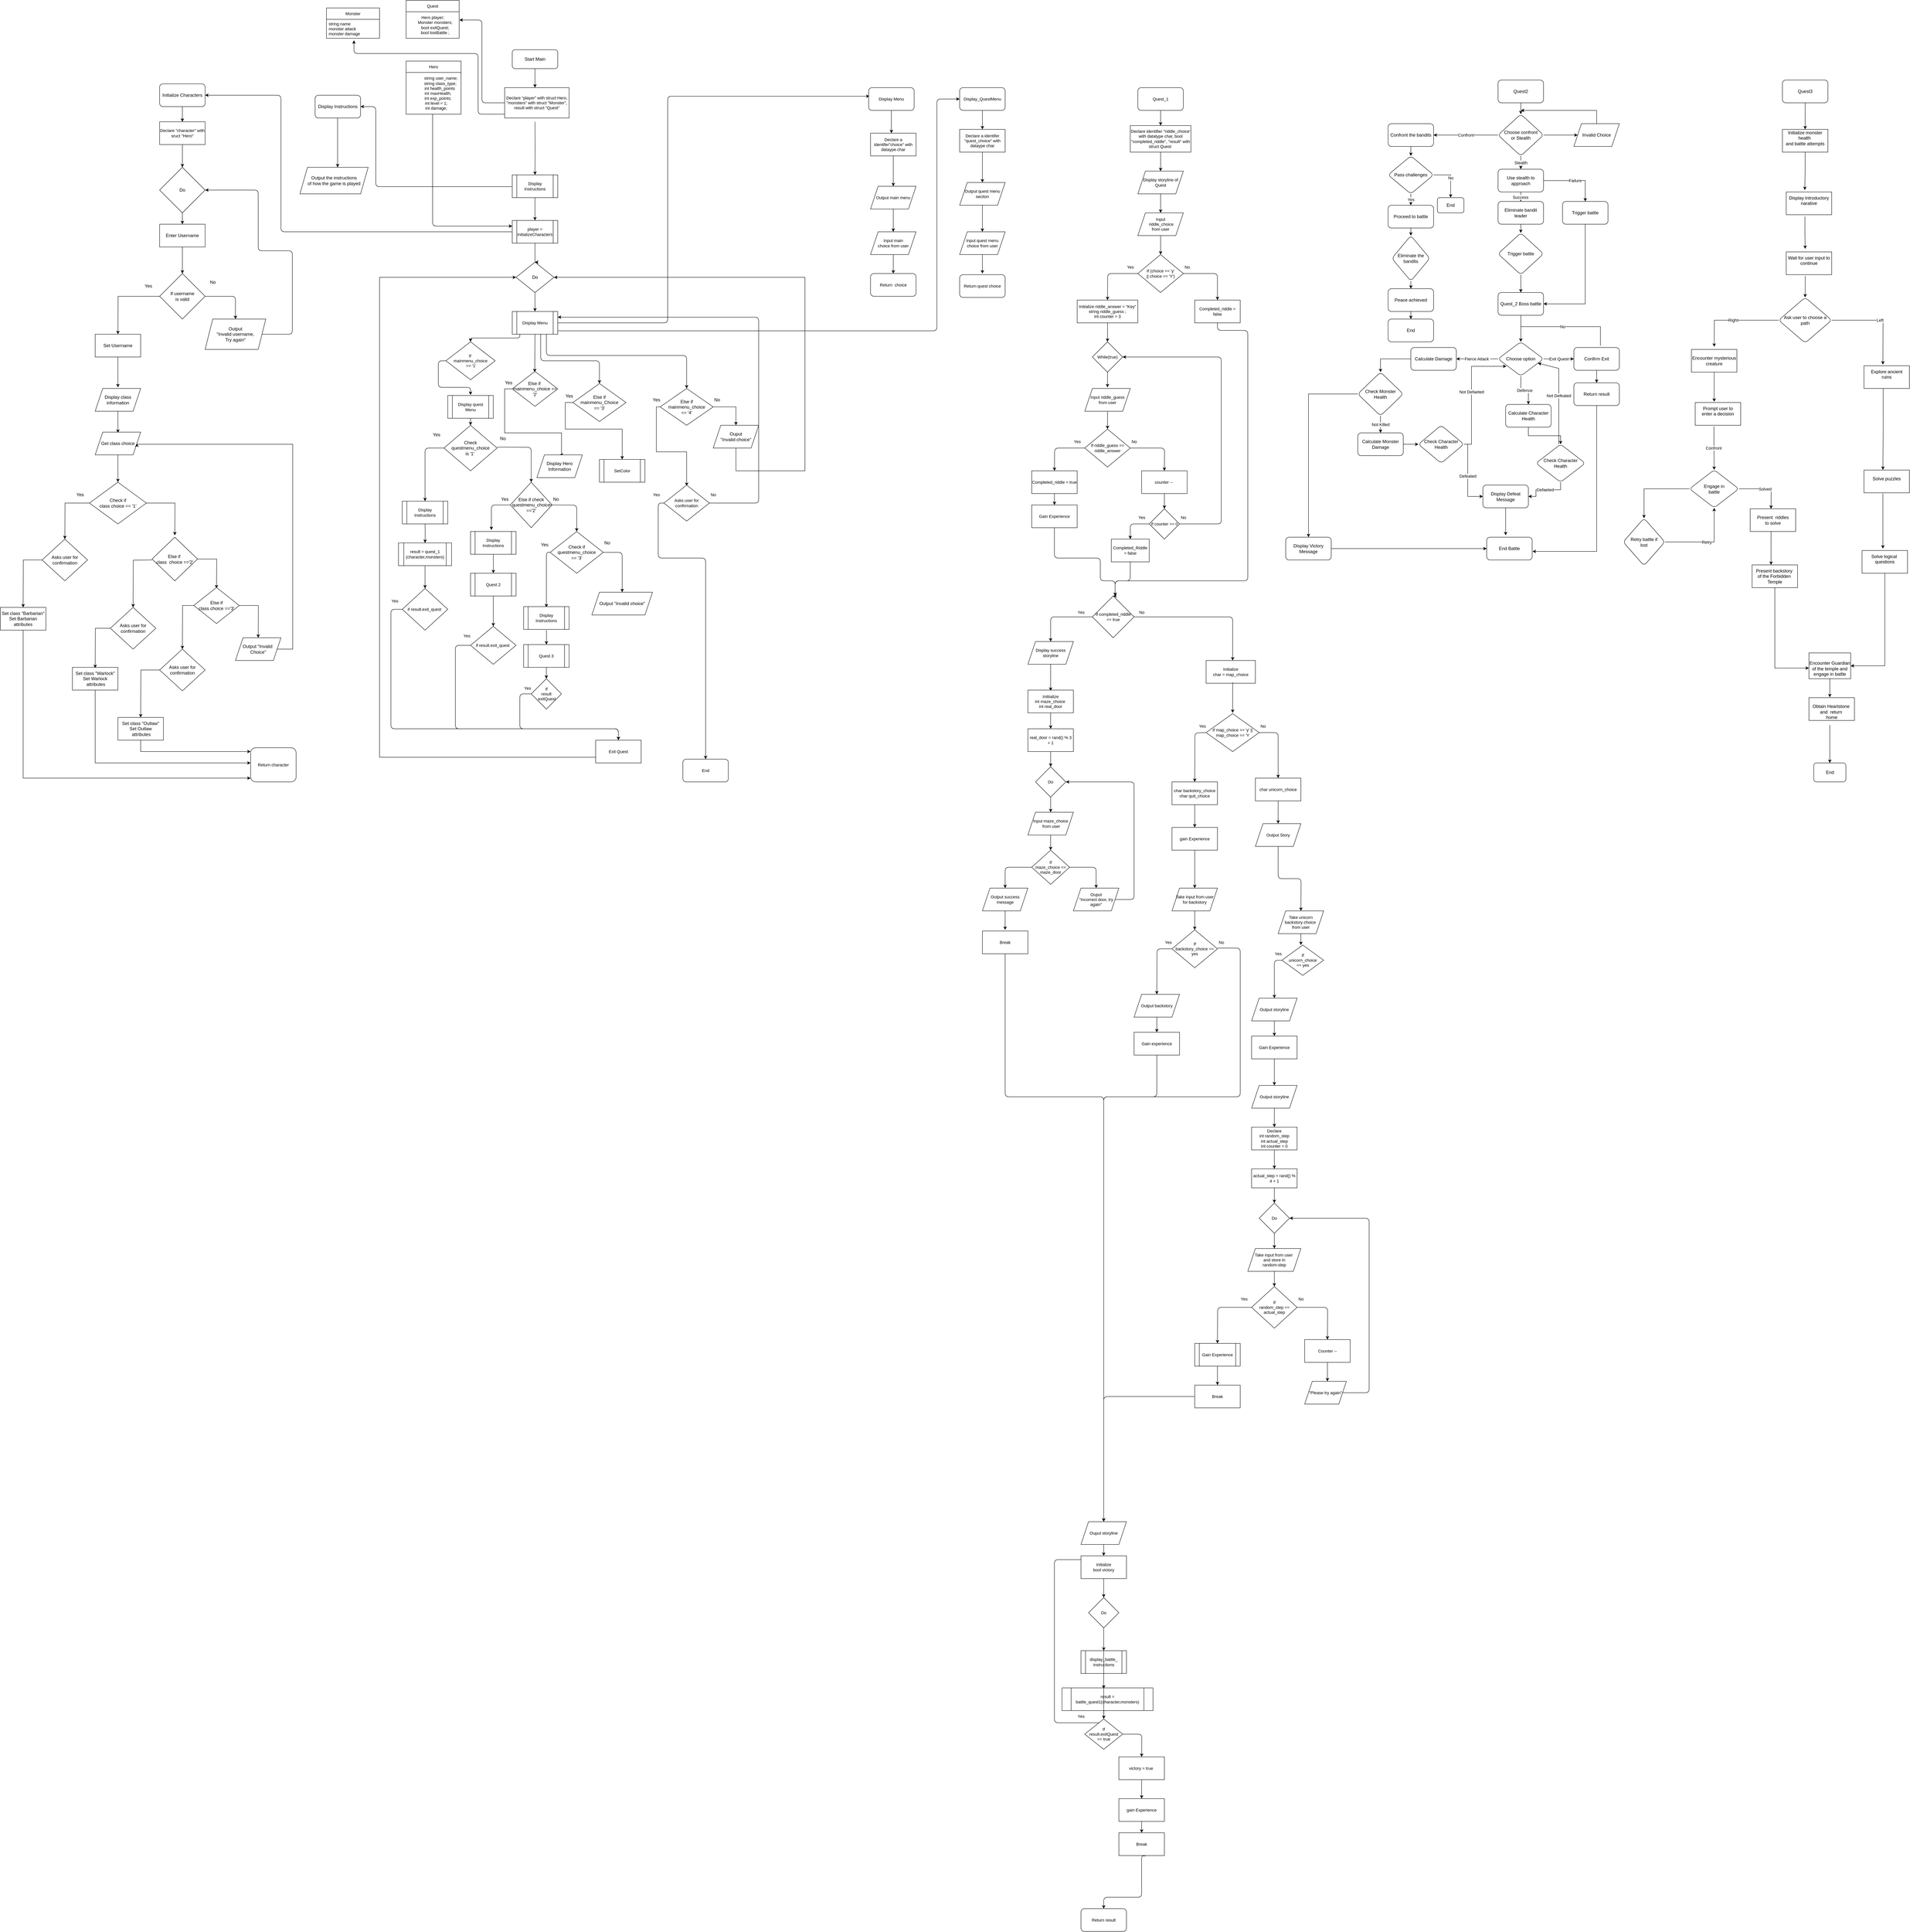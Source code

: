 <mxfile version="22.1.16" type="device">
  <diagram name="Page-1" id="adhWZZQvjXuo_6JsmsEy">
    <mxGraphModel dx="3066" dy="1843" grid="1" gridSize="10" guides="1" tooltips="1" connect="1" arrows="1" fold="1" page="1" pageScale="1" pageWidth="850" pageHeight="1100" math="0" shadow="0">
      <root>
        <mxCell id="0" />
        <mxCell id="1" parent="0" />
        <mxCell id="yzTmD4Zg8RN3-TmrGdqV-2" style="edgeStyle=orthogonalEdgeStyle;rounded=0;orthogonalLoop=1;jettySize=auto;html=1;" parent="1" source="yzTmD4Zg8RN3-TmrGdqV-1" edge="1">
          <mxGeometry relative="1" as="geometry">
            <mxPoint x="390" y="20" as="targetPoint" />
          </mxGeometry>
        </mxCell>
        <mxCell id="yzTmD4Zg8RN3-TmrGdqV-1" value="Start Main" style="rounded=1;whiteSpace=wrap;html=1;" parent="1" vertex="1">
          <mxGeometry x="330" y="-80" width="120" height="50" as="geometry" />
        </mxCell>
        <mxCell id="yzTmD4Zg8RN3-TmrGdqV-7" value="" style="edgeStyle=orthogonalEdgeStyle;rounded=0;orthogonalLoop=1;jettySize=auto;html=1;" parent="1" edge="1">
          <mxGeometry relative="1" as="geometry">
            <mxPoint x="390" y="370" as="targetPoint" />
            <mxPoint x="390" y="310" as="sourcePoint" />
          </mxGeometry>
        </mxCell>
        <mxCell id="yzTmD4Zg8RN3-TmrGdqV-8" style="edgeStyle=orthogonalEdgeStyle;rounded=0;orthogonalLoop=1;jettySize=auto;html=1;" parent="1" edge="1">
          <mxGeometry relative="1" as="geometry">
            <mxPoint x="390" y="480" as="targetPoint" />
            <Array as="points">
              <mxPoint x="390" y="480" />
              <mxPoint x="391" y="480" />
            </Array>
            <mxPoint x="390" y="430" as="sourcePoint" />
          </mxGeometry>
        </mxCell>
        <mxCell id="26LPh5ac66PTuZn7G4pd-25" style="edgeStyle=orthogonalEdgeStyle;shape=connector;rounded=1;orthogonalLoop=1;jettySize=auto;html=1;labelBackgroundColor=default;strokeColor=default;align=center;verticalAlign=middle;fontFamily=Helvetica;fontSize=11;fontColor=default;endArrow=classic;entryX=1;entryY=0.5;entryDx=0;entryDy=0;" parent="1" target="n41I0SQMXWScN1E74BBj-10" edge="1">
          <mxGeometry relative="1" as="geometry">
            <mxPoint x="-410" y="60" as="targetPoint" />
            <mxPoint x="330" y="400" as="sourcePoint" />
            <Array as="points">
              <mxPoint x="-280" y="400" />
              <mxPoint x="-280" y="40" />
            </Array>
          </mxGeometry>
        </mxCell>
        <mxCell id="26LPh5ac66PTuZn7G4pd-24" style="edgeStyle=orthogonalEdgeStyle;shape=connector;rounded=1;orthogonalLoop=1;jettySize=auto;html=1;labelBackgroundColor=default;strokeColor=default;align=center;verticalAlign=middle;fontFamily=Helvetica;fontSize=11;fontColor=default;endArrow=classic;entryX=0.021;entryY=0.377;entryDx=0;entryDy=0;entryPerimeter=0;" parent="1" target="26LPh5ac66PTuZn7G4pd-10" edge="1">
          <mxGeometry relative="1" as="geometry">
            <mxPoint x="1250" y="40" as="targetPoint" />
            <mxPoint x="440" y="640" as="sourcePoint" />
            <Array as="points">
              <mxPoint x="740" y="640" />
              <mxPoint x="740" y="43" />
            </Array>
          </mxGeometry>
        </mxCell>
        <mxCell id="yzTmD4Zg8RN3-TmrGdqV-14" value="" style="endArrow=classic;html=1;rounded=0;entryX=0.5;entryY=0;entryDx=0;entryDy=0;" parent="1" target="yzTmD4Zg8RN3-TmrGdqV-15" edge="1">
          <mxGeometry width="50" height="50" relative="1" as="geometry">
            <mxPoint x="220" y="870" as="sourcePoint" />
            <mxPoint x="220" y="890" as="targetPoint" />
          </mxGeometry>
        </mxCell>
        <mxCell id="yzTmD4Zg8RN3-TmrGdqV-15" value="Check questmenu_choice &lt;br&gt;is &#39;1&#39;&amp;nbsp;" style="rhombus;whiteSpace=wrap;html=1;" parent="1" vertex="1">
          <mxGeometry x="150" y="910" width="140" height="120" as="geometry" />
        </mxCell>
        <mxCell id="yzTmD4Zg8RN3-TmrGdqV-17" value="Yes" style="text;html=1;align=center;verticalAlign=middle;resizable=0;points=[];autosize=1;strokeColor=none;fillColor=none;" parent="1" vertex="1">
          <mxGeometry x="110" y="920" width="40" height="30" as="geometry" />
        </mxCell>
        <mxCell id="yzTmD4Zg8RN3-TmrGdqV-18" value="No" style="text;html=1;align=center;verticalAlign=middle;resizable=0;points=[];autosize=1;strokeColor=none;fillColor=none;" parent="1" vertex="1">
          <mxGeometry x="285" y="930" width="40" height="30" as="geometry" />
        </mxCell>
        <mxCell id="yzTmD4Zg8RN3-TmrGdqV-19" value="" style="endArrow=classic;html=1;rounded=1;exitX=0;exitY=0.5;exitDx=0;exitDy=0;edgeStyle=orthogonalEdgeStyle;" parent="1" edge="1">
          <mxGeometry width="50" height="50" relative="1" as="geometry">
            <mxPoint x="150" y="970" as="sourcePoint" />
            <mxPoint x="100" y="1110" as="targetPoint" />
            <Array as="points">
              <mxPoint x="100" y="970" />
            </Array>
          </mxGeometry>
        </mxCell>
        <mxCell id="yzTmD4Zg8RN3-TmrGdqV-26" value="" style="endArrow=classic;html=1;rounded=1;edgeStyle=orthogonalEdgeStyle;entryX=0;entryY=0.5;entryDx=0;entryDy=0;entryPerimeter=0;" parent="1" target="yzTmD4Zg8RN3-TmrGdqV-29" edge="1">
          <mxGeometry width="50" height="50" relative="1" as="geometry">
            <mxPoint x="290" y="967.5" as="sourcePoint" />
            <mxPoint x="380" y="1067.5" as="targetPoint" />
          </mxGeometry>
        </mxCell>
        <mxCell id="yzTmD4Zg8RN3-TmrGdqV-30" style="edgeStyle=orthogonalEdgeStyle;rounded=1;orthogonalLoop=1;jettySize=auto;html=1;" parent="1" edge="1">
          <mxGeometry relative="1" as="geometry">
            <mxPoint x="275" y="1186" as="targetPoint" />
            <mxPoint x="325" y="1120" as="sourcePoint" />
            <Array as="points">
              <mxPoint x="275" y="1120" />
            </Array>
          </mxGeometry>
        </mxCell>
        <mxCell id="yzTmD4Zg8RN3-TmrGdqV-29" value="Else if check&lt;br&gt;questmenu_choice&lt;br&gt;==&#39;2&#39;" style="rhombus;whiteSpace=wrap;html=1;direction=south;" parent="1" vertex="1">
          <mxGeometry x="325" y="1060" width="110" height="120" as="geometry" />
        </mxCell>
        <mxCell id="yzTmD4Zg8RN3-TmrGdqV-31" value="Yes" style="text;html=1;align=center;verticalAlign=middle;resizable=0;points=[];autosize=1;strokeColor=none;fillColor=none;" parent="1" vertex="1">
          <mxGeometry x="395" y="1210" width="40" height="30" as="geometry" />
        </mxCell>
        <mxCell id="yzTmD4Zg8RN3-TmrGdqV-32" value="No&lt;br&gt;" style="text;html=1;align=center;verticalAlign=middle;resizable=0;points=[];autosize=1;strokeColor=none;fillColor=none;" parent="1" vertex="1">
          <mxGeometry x="425" y="1090" width="40" height="30" as="geometry" />
        </mxCell>
        <mxCell id="yzTmD4Zg8RN3-TmrGdqV-33" value="" style="endArrow=classic;html=1;rounded=1;edgeStyle=orthogonalEdgeStyle;entryX=0.5;entryY=0;entryDx=0;entryDy=0;" parent="1" target="yzTmD4Zg8RN3-TmrGdqV-34" edge="1">
          <mxGeometry width="50" height="50" relative="1" as="geometry">
            <mxPoint x="428.5" y="1120" as="sourcePoint" />
            <mxPoint x="499.5" y="1185.5" as="targetPoint" />
          </mxGeometry>
        </mxCell>
        <mxCell id="yzTmD4Zg8RN3-TmrGdqV-72" style="edgeStyle=orthogonalEdgeStyle;rounded=1;orthogonalLoop=1;jettySize=auto;html=1;exitX=0;exitY=0.5;exitDx=0;exitDy=0;entryX=0.5;entryY=0;entryDx=0;entryDy=0;" parent="1" source="yzTmD4Zg8RN3-TmrGdqV-34" edge="1">
          <mxGeometry relative="1" as="geometry">
            <mxPoint x="420" y="1390" as="targetPoint" />
            <Array as="points">
              <mxPoint x="420" y="1245" />
              <mxPoint x="420" y="1380" />
            </Array>
          </mxGeometry>
        </mxCell>
        <mxCell id="yzTmD4Zg8RN3-TmrGdqV-84" style="edgeStyle=orthogonalEdgeStyle;rounded=1;orthogonalLoop=1;jettySize=auto;html=1;exitX=1;exitY=0.5;exitDx=0;exitDy=0;entryX=0.5;entryY=0;entryDx=0;entryDy=0;" parent="1" source="yzTmD4Zg8RN3-TmrGdqV-34" target="yzTmD4Zg8RN3-TmrGdqV-40" edge="1">
          <mxGeometry relative="1" as="geometry">
            <mxPoint x="610" y="1245" as="targetPoint" />
          </mxGeometry>
        </mxCell>
        <mxCell id="yzTmD4Zg8RN3-TmrGdqV-34" value="Check if&lt;br&gt;questmenu_choice&lt;br&gt;== &#39;3&#39;" style="rhombus;whiteSpace=wrap;html=1;" parent="1" vertex="1">
          <mxGeometry x="430" y="1190" width="140" height="110" as="geometry" />
        </mxCell>
        <mxCell id="yzTmD4Zg8RN3-TmrGdqV-35" value="Yes" style="text;html=1;align=center;verticalAlign=middle;resizable=0;points=[];autosize=1;strokeColor=none;fillColor=none;" parent="1" vertex="1">
          <mxGeometry x="290" y="1090" width="40" height="30" as="geometry" />
        </mxCell>
        <mxCell id="yzTmD4Zg8RN3-TmrGdqV-36" value="No" style="text;html=1;align=center;verticalAlign=middle;resizable=0;points=[];autosize=1;strokeColor=none;fillColor=none;" parent="1" vertex="1">
          <mxGeometry x="560" y="1205" width="40" height="30" as="geometry" />
        </mxCell>
        <mxCell id="yzTmD4Zg8RN3-TmrGdqV-40" value="Output &quot;Invalid choice&quot;" style="shape=parallelogram;perimeter=parallelogramPerimeter;whiteSpace=wrap;html=1;fixedSize=1;" parent="1" vertex="1">
          <mxGeometry x="540" y="1350" width="160" height="60" as="geometry" />
        </mxCell>
        <mxCell id="yzTmD4Zg8RN3-TmrGdqV-76" style="edgeStyle=elbowEdgeStyle;rounded=0;orthogonalLoop=1;jettySize=auto;html=1;entryX=0;entryY=0.5;entryDx=0;entryDy=0;exitX=0;exitY=0.75;exitDx=0;exitDy=0;" parent="1" source="26LPh5ac66PTuZn7G4pd-297" target="yzTmD4Zg8RN3-TmrGdqV-54" edge="1">
          <mxGeometry relative="1" as="geometry">
            <mxPoint x="140" y="490" as="targetPoint" />
            <mxPoint x="540" y="1785" as="sourcePoint" />
            <Array as="points">
              <mxPoint x="-20" y="1060" />
            </Array>
          </mxGeometry>
        </mxCell>
        <mxCell id="yzTmD4Zg8RN3-TmrGdqV-56" style="edgeStyle=orthogonalEdgeStyle;rounded=0;orthogonalLoop=1;jettySize=auto;html=1;entryX=0.5;entryY=0;entryDx=0;entryDy=0;" parent="1" source="yzTmD4Zg8RN3-TmrGdqV-54" edge="1">
          <mxGeometry relative="1" as="geometry">
            <mxPoint x="390" y="610" as="targetPoint" />
          </mxGeometry>
        </mxCell>
        <mxCell id="yzTmD4Zg8RN3-TmrGdqV-54" value="Do" style="rhombus;whiteSpace=wrap;html=1;" parent="1" vertex="1">
          <mxGeometry x="340" y="480" width="100" height="80" as="geometry" />
        </mxCell>
        <mxCell id="yzTmD4Zg8RN3-TmrGdqV-85" value="" style="endArrow=classic;html=1;rounded=0;exitX=0.5;exitY=1;exitDx=0;exitDy=0;" parent="1" edge="1">
          <mxGeometry width="50" height="50" relative="1" as="geometry">
            <mxPoint x="390" y="670" as="sourcePoint" />
            <mxPoint x="389.33" y="770" as="targetPoint" />
          </mxGeometry>
        </mxCell>
        <mxCell id="yzTmD4Zg8RN3-TmrGdqV-89" value="" style="endArrow=classic;html=1;rounded=0;edgeStyle=orthogonalEdgeStyle;exitX=0;exitY=0.5;exitDx=0;exitDy=0;entryX=0.5;entryY=0;entryDx=0;entryDy=0;" parent="1" source="yzTmD4Zg8RN3-TmrGdqV-98" target="yzTmD4Zg8RN3-TmrGdqV-90" edge="1">
          <mxGeometry width="50" height="50" relative="1" as="geometry">
            <mxPoint x="310" y="814" as="sourcePoint" />
            <mxPoint x="440" y="980" as="targetPoint" />
            <Array as="points">
              <mxPoint x="310" y="814" />
              <mxPoint x="310" y="930" />
              <mxPoint x="460" y="930" />
            </Array>
          </mxGeometry>
        </mxCell>
        <mxCell id="yzTmD4Zg8RN3-TmrGdqV-90" value="Display Hero Information" style="shape=parallelogram;perimeter=parallelogramPerimeter;whiteSpace=wrap;html=1;fixedSize=1;" parent="1" vertex="1">
          <mxGeometry x="395" y="988" width="120" height="60" as="geometry" />
        </mxCell>
        <mxCell id="yzTmD4Zg8RN3-TmrGdqV-91" value="" style="endArrow=classic;html=1;rounded=1;edgeStyle=orthogonalEdgeStyle;" parent="1" edge="1">
          <mxGeometry width="50" height="50" relative="1" as="geometry">
            <mxPoint x="405" y="670" as="sourcePoint" />
            <mxPoint x="560" y="800" as="targetPoint" />
            <Array as="points">
              <mxPoint x="405" y="740" />
              <mxPoint x="560" y="740" />
            </Array>
          </mxGeometry>
        </mxCell>
        <mxCell id="yzTmD4Zg8RN3-TmrGdqV-96" value="" style="endArrow=classic;html=1;rounded=1;edgeStyle=orthogonalEdgeStyle;exitX=0.75;exitY=1;exitDx=0;exitDy=0;" parent="1" edge="1">
          <mxGeometry width="50" height="50" relative="1" as="geometry">
            <mxPoint x="420" y="670" as="sourcePoint" />
            <mxPoint x="790" y="813" as="targetPoint" />
            <Array as="points">
              <mxPoint x="420" y="726" />
              <mxPoint x="790" y="726" />
            </Array>
          </mxGeometry>
        </mxCell>
        <mxCell id="yzTmD4Zg8RN3-TmrGdqV-98" value="Else if&amp;nbsp;&lt;br&gt;mainmenu_choice == &#39;2&#39;" style="rhombus;whiteSpace=wrap;html=1;" parent="1" vertex="1">
          <mxGeometry x="330" y="768" width="120" height="92" as="geometry" />
        </mxCell>
        <mxCell id="yzTmD4Zg8RN3-TmrGdqV-101" value="Yes" style="text;html=1;align=center;verticalAlign=middle;resizable=0;points=[];autosize=1;strokeColor=none;fillColor=none;" parent="1" vertex="1">
          <mxGeometry x="300" y="783" width="40" height="30" as="geometry" />
        </mxCell>
        <mxCell id="yzTmD4Zg8RN3-TmrGdqV-104" style="edgeStyle=orthogonalEdgeStyle;rounded=0;orthogonalLoop=1;jettySize=auto;html=1;" parent="1" source="yzTmD4Zg8RN3-TmrGdqV-102" edge="1">
          <mxGeometry relative="1" as="geometry">
            <mxPoint x="620" y="1000" as="targetPoint" />
            <Array as="points">
              <mxPoint x="470" y="850" />
              <mxPoint x="470" y="920" />
            </Array>
          </mxGeometry>
        </mxCell>
        <mxCell id="yzTmD4Zg8RN3-TmrGdqV-102" value="Else if&lt;br&gt;mainmenu_Choice &lt;br&gt;== &#39;3&#39;" style="rhombus;whiteSpace=wrap;html=1;" parent="1" vertex="1">
          <mxGeometry x="490" y="800" width="140" height="100" as="geometry" />
        </mxCell>
        <mxCell id="yzTmD4Zg8RN3-TmrGdqV-119" style="edgeStyle=orthogonalEdgeStyle;rounded=0;orthogonalLoop=1;jettySize=auto;html=1;exitX=0;exitY=0.5;exitDx=0;exitDy=0;" parent="1" source="yzTmD4Zg8RN3-TmrGdqV-109" edge="1">
          <mxGeometry relative="1" as="geometry">
            <mxPoint x="790" y="1070" as="targetPoint" />
            <Array as="points">
              <mxPoint x="710" y="862" />
              <mxPoint x="710" y="980" />
              <mxPoint x="790" y="980" />
            </Array>
          </mxGeometry>
        </mxCell>
        <mxCell id="yzTmD4Zg8RN3-TmrGdqV-122" style="edgeStyle=orthogonalEdgeStyle;rounded=0;orthogonalLoop=1;jettySize=auto;html=1;" parent="1" source="yzTmD4Zg8RN3-TmrGdqV-109" edge="1">
          <mxGeometry relative="1" as="geometry">
            <mxPoint x="920" y="910" as="targetPoint" />
            <Array as="points">
              <mxPoint x="920" y="862" />
            </Array>
          </mxGeometry>
        </mxCell>
        <mxCell id="yzTmD4Zg8RN3-TmrGdqV-109" value="Else if&lt;br&gt;mainmenu_choice&lt;br&gt;== &#39;4&#39;" style="rhombus;whiteSpace=wrap;html=1;" parent="1" vertex="1">
          <mxGeometry x="720" y="813" width="140" height="97" as="geometry" />
        </mxCell>
        <mxCell id="yzTmD4Zg8RN3-TmrGdqV-120" value="Yes" style="text;html=1;align=center;verticalAlign=middle;resizable=0;points=[];autosize=1;strokeColor=none;fillColor=none;" parent="1" vertex="1">
          <mxGeometry x="690" y="828" width="40" height="30" as="geometry" />
        </mxCell>
        <mxCell id="yzTmD4Zg8RN3-TmrGdqV-121" value="Yes" style="text;html=1;align=center;verticalAlign=middle;resizable=0;points=[];autosize=1;strokeColor=none;fillColor=none;" parent="1" vertex="1">
          <mxGeometry x="460" y="818" width="40" height="30" as="geometry" />
        </mxCell>
        <mxCell id="yzTmD4Zg8RN3-TmrGdqV-123" value="No&lt;br&gt;" style="text;html=1;align=center;verticalAlign=middle;resizable=0;points=[];autosize=1;strokeColor=none;fillColor=none;" parent="1" vertex="1">
          <mxGeometry x="850" y="828" width="40" height="30" as="geometry" />
        </mxCell>
        <mxCell id="yzTmD4Zg8RN3-TmrGdqV-126" style="edgeStyle=orthogonalEdgeStyle;rounded=0;orthogonalLoop=1;jettySize=auto;html=1;entryX=1;entryY=0.5;entryDx=0;entryDy=0;" parent="1" source="yzTmD4Zg8RN3-TmrGdqV-124" target="yzTmD4Zg8RN3-TmrGdqV-54" edge="1">
          <mxGeometry relative="1" as="geometry">
            <mxPoint x="1101.732" y="720" as="targetPoint" />
            <Array as="points">
              <mxPoint x="920" y="1030" />
              <mxPoint x="1102" y="1030" />
              <mxPoint x="1102" y="520" />
            </Array>
          </mxGeometry>
        </mxCell>
        <mxCell id="yzTmD4Zg8RN3-TmrGdqV-124" value="Ouput &lt;br&gt;&quot;Invalid choice&quot;" style="shape=parallelogram;perimeter=parallelogramPerimeter;whiteSpace=wrap;html=1;fixedSize=1;" parent="1" vertex="1">
          <mxGeometry x="860" y="910" width="120" height="60" as="geometry" />
        </mxCell>
        <mxCell id="n41I0SQMXWScN1E74BBj-3" value="Display Instructions" style="rounded=1;whiteSpace=wrap;html=1;" parent="1" vertex="1">
          <mxGeometry x="-190" y="40" width="120" height="60" as="geometry" />
        </mxCell>
        <mxCell id="n41I0SQMXWScN1E74BBj-5" value="Output the instructions &lt;br&gt;of how the game is played" style="shape=parallelogram;perimeter=parallelogramPerimeter;whiteSpace=wrap;html=1;fixedSize=1;" parent="1" vertex="1">
          <mxGeometry x="-230" y="230" width="180" height="70" as="geometry" />
        </mxCell>
        <mxCell id="n41I0SQMXWScN1E74BBj-9" value="" style="endArrow=classic;html=1;rounded=0;entryX=0.5;entryY=0;entryDx=0;entryDy=0;" parent="1" edge="1">
          <mxGeometry width="50" height="50" relative="1" as="geometry">
            <mxPoint x="-130.59" y="100" as="sourcePoint" />
            <mxPoint x="-130.59" y="230" as="targetPoint" />
          </mxGeometry>
        </mxCell>
        <mxCell id="n41I0SQMXWScN1E74BBj-12" style="edgeStyle=orthogonalEdgeStyle;rounded=0;orthogonalLoop=1;jettySize=auto;html=1;" parent="1" source="n41I0SQMXWScN1E74BBj-10" edge="1">
          <mxGeometry relative="1" as="geometry">
            <mxPoint x="-540" y="110" as="targetPoint" />
          </mxGeometry>
        </mxCell>
        <mxCell id="n41I0SQMXWScN1E74BBj-10" value="Initialize Characters" style="rounded=1;whiteSpace=wrap;html=1;" parent="1" vertex="1">
          <mxGeometry x="-600" y="10" width="120" height="60" as="geometry" />
        </mxCell>
        <mxCell id="n41I0SQMXWScN1E74BBj-19" style="edgeStyle=orthogonalEdgeStyle;rounded=0;orthogonalLoop=1;jettySize=auto;html=1;" parent="1" source="n41I0SQMXWScN1E74BBj-13" edge="1">
          <mxGeometry relative="1" as="geometry">
            <mxPoint x="-540" y="510" as="targetPoint" />
          </mxGeometry>
        </mxCell>
        <mxCell id="n41I0SQMXWScN1E74BBj-13" value="Enter Username" style="rounded=0;whiteSpace=wrap;html=1;" parent="1" vertex="1">
          <mxGeometry x="-600" y="380" width="120" height="60" as="geometry" />
        </mxCell>
        <mxCell id="n41I0SQMXWScN1E74BBj-18" style="edgeStyle=orthogonalEdgeStyle;rounded=0;orthogonalLoop=1;jettySize=auto;html=1;entryX=0.5;entryY=0;entryDx=0;entryDy=0;" parent="1" source="n41I0SQMXWScN1E74BBj-15" target="n41I0SQMXWScN1E74BBj-13" edge="1">
          <mxGeometry relative="1" as="geometry" />
        </mxCell>
        <mxCell id="n41I0SQMXWScN1E74BBj-15" value="Do" style="rhombus;whiteSpace=wrap;html=1;" parent="1" vertex="1">
          <mxGeometry x="-600" y="230" width="120" height="120" as="geometry" />
        </mxCell>
        <mxCell id="n41I0SQMXWScN1E74BBj-24" style="edgeStyle=orthogonalEdgeStyle;rounded=0;orthogonalLoop=1;jettySize=auto;html=1;" parent="1" source="n41I0SQMXWScN1E74BBj-20" edge="1">
          <mxGeometry relative="1" as="geometry">
            <mxPoint x="-710" y="670" as="targetPoint" />
          </mxGeometry>
        </mxCell>
        <mxCell id="n41I0SQMXWScN1E74BBj-25" style="edgeStyle=orthogonalEdgeStyle;rounded=1;orthogonalLoop=1;jettySize=auto;html=1;curved=0;" parent="1" source="n41I0SQMXWScN1E74BBj-20" edge="1">
          <mxGeometry relative="1" as="geometry">
            <mxPoint x="-400" y="630" as="targetPoint" />
            <Array as="points">
              <mxPoint x="-400" y="570" />
            </Array>
          </mxGeometry>
        </mxCell>
        <mxCell id="n41I0SQMXWScN1E74BBj-20" value="If username&lt;br&gt;is valid" style="rhombus;whiteSpace=wrap;html=1;" parent="1" vertex="1">
          <mxGeometry x="-600" y="510" width="120" height="120" as="geometry" />
        </mxCell>
        <mxCell id="n41I0SQMXWScN1E74BBj-26" value="Yes" style="text;html=1;align=center;verticalAlign=middle;resizable=0;points=[];autosize=1;strokeColor=none;fillColor=none;" parent="1" vertex="1">
          <mxGeometry x="-650" y="528" width="40" height="30" as="geometry" />
        </mxCell>
        <mxCell id="n41I0SQMXWScN1E74BBj-27" value="No&lt;br&gt;" style="text;html=1;align=center;verticalAlign=middle;resizable=0;points=[];autosize=1;strokeColor=none;fillColor=none;" parent="1" vertex="1">
          <mxGeometry x="-480" y="518" width="40" height="30" as="geometry" />
        </mxCell>
        <mxCell id="n41I0SQMXWScN1E74BBj-28" value="Output &lt;br&gt;&quot;Invalid username, &lt;br&gt;Try again&quot;" style="shape=parallelogram;perimeter=parallelogramPerimeter;whiteSpace=wrap;html=1;fixedSize=1;" parent="1" vertex="1">
          <mxGeometry x="-480" y="630" width="160" height="80" as="geometry" />
        </mxCell>
        <mxCell id="n41I0SQMXWScN1E74BBj-30" value="" style="endArrow=classic;html=1;rounded=1;edgeStyle=orthogonalEdgeStyle;elbow=vertical;entryX=1;entryY=0.5;entryDx=0;entryDy=0;exitX=1;exitY=0.5;exitDx=0;exitDy=0;curved=0;" parent="1" target="n41I0SQMXWScN1E74BBj-15" edge="1">
          <mxGeometry width="50" height="50" relative="1" as="geometry">
            <mxPoint x="-330.0" y="669.95" as="sourcePoint" />
            <mxPoint x="-480.0" y="239.95" as="targetPoint" />
            <Array as="points">
              <mxPoint x="-250" y="670" />
              <mxPoint x="-250" y="450" />
              <mxPoint x="-340" y="450" />
              <mxPoint x="-340" y="290" />
            </Array>
          </mxGeometry>
        </mxCell>
        <mxCell id="n41I0SQMXWScN1E74BBj-33" style="edgeStyle=orthogonalEdgeStyle;rounded=0;orthogonalLoop=1;jettySize=auto;html=1;" parent="1" source="n41I0SQMXWScN1E74BBj-32" edge="1">
          <mxGeometry relative="1" as="geometry">
            <mxPoint x="-710" y="810" as="targetPoint" />
          </mxGeometry>
        </mxCell>
        <mxCell id="n41I0SQMXWScN1E74BBj-32" value="Set Username" style="rounded=0;whiteSpace=wrap;html=1;" parent="1" vertex="1">
          <mxGeometry x="-770" y="670" width="120" height="60" as="geometry" />
        </mxCell>
        <mxCell id="n41I0SQMXWScN1E74BBj-35" style="edgeStyle=orthogonalEdgeStyle;rounded=0;orthogonalLoop=1;jettySize=auto;html=1;" parent="1" source="n41I0SQMXWScN1E74BBj-34" edge="1">
          <mxGeometry relative="1" as="geometry">
            <mxPoint x="-710" y="930.0" as="targetPoint" />
          </mxGeometry>
        </mxCell>
        <mxCell id="n41I0SQMXWScN1E74BBj-34" value="Display class information" style="shape=parallelogram;perimeter=parallelogramPerimeter;whiteSpace=wrap;html=1;fixedSize=1;" parent="1" vertex="1">
          <mxGeometry x="-770" y="813" width="120" height="60" as="geometry" />
        </mxCell>
        <mxCell id="n41I0SQMXWScN1E74BBj-37" style="edgeStyle=orthogonalEdgeStyle;rounded=0;orthogonalLoop=1;jettySize=auto;html=1;" parent="1" source="n41I0SQMXWScN1E74BBj-36" edge="1">
          <mxGeometry relative="1" as="geometry">
            <mxPoint x="-710" y="1060" as="targetPoint" />
          </mxGeometry>
        </mxCell>
        <mxCell id="n41I0SQMXWScN1E74BBj-36" value="Get class choice" style="shape=parallelogram;perimeter=parallelogramPerimeter;whiteSpace=wrap;html=1;fixedSize=1;" parent="1" vertex="1">
          <mxGeometry x="-770" y="928" width="120" height="60" as="geometry" />
        </mxCell>
        <mxCell id="n41I0SQMXWScN1E74BBj-45" style="edgeStyle=orthogonalEdgeStyle;rounded=0;orthogonalLoop=1;jettySize=auto;html=1;" parent="1" source="n41I0SQMXWScN1E74BBj-40" edge="1">
          <mxGeometry relative="1" as="geometry">
            <mxPoint x="-850" y="1210" as="targetPoint" />
          </mxGeometry>
        </mxCell>
        <mxCell id="n41I0SQMXWScN1E74BBj-53" style="edgeStyle=orthogonalEdgeStyle;rounded=0;orthogonalLoop=1;jettySize=auto;html=1;" parent="1" source="n41I0SQMXWScN1E74BBj-40" edge="1">
          <mxGeometry relative="1" as="geometry">
            <mxPoint x="-560" y="1200" as="targetPoint" />
          </mxGeometry>
        </mxCell>
        <mxCell id="n41I0SQMXWScN1E74BBj-40" value="Check if&lt;br&gt;class choice == &#39;1&#39;" style="rhombus;whiteSpace=wrap;html=1;" parent="1" vertex="1">
          <mxGeometry x="-785" y="1060" width="150" height="110" as="geometry" />
        </mxCell>
        <mxCell id="n41I0SQMXWScN1E74BBj-46" value="Yes" style="text;html=1;align=center;verticalAlign=middle;resizable=0;points=[];autosize=1;strokeColor=none;fillColor=none;" parent="1" vertex="1">
          <mxGeometry x="-830" y="1078" width="40" height="30" as="geometry" />
        </mxCell>
        <mxCell id="n41I0SQMXWScN1E74BBj-50" style="edgeStyle=orthogonalEdgeStyle;rounded=0;orthogonalLoop=1;jettySize=auto;html=1;" parent="1" source="n41I0SQMXWScN1E74BBj-49" edge="1">
          <mxGeometry relative="1" as="geometry">
            <mxPoint x="-960" y="1390" as="targetPoint" />
          </mxGeometry>
        </mxCell>
        <mxCell id="n41I0SQMXWScN1E74BBj-49" value="Asks user for&lt;br&gt;confirmation" style="rhombus;whiteSpace=wrap;html=1;" parent="1" vertex="1">
          <mxGeometry x="-910" y="1210" width="120" height="110" as="geometry" />
        </mxCell>
        <mxCell id="n41I0SQMXWScN1E74BBj-52" style="edgeStyle=orthogonalEdgeStyle;rounded=0;orthogonalLoop=1;jettySize=auto;html=1;" parent="1" source="n41I0SQMXWScN1E74BBj-51" edge="1">
          <mxGeometry relative="1" as="geometry">
            <mxPoint x="-360" y="1840" as="targetPoint" />
            <Array as="points">
              <mxPoint x="-960" y="1840" />
            </Array>
          </mxGeometry>
        </mxCell>
        <mxCell id="n41I0SQMXWScN1E74BBj-51" value="Set class &quot;Barbarian&quot;&lt;br&gt;Set Barbarian attributes" style="rounded=0;whiteSpace=wrap;html=1;" parent="1" vertex="1">
          <mxGeometry x="-1020" y="1390" width="120" height="60" as="geometry" />
        </mxCell>
        <mxCell id="n41I0SQMXWScN1E74BBj-61" style="edgeStyle=orthogonalEdgeStyle;rounded=0;orthogonalLoop=1;jettySize=auto;html=1;" parent="1" source="n41I0SQMXWScN1E74BBj-54" edge="1">
          <mxGeometry relative="1" as="geometry">
            <mxPoint x="-450" y="1340" as="targetPoint" />
          </mxGeometry>
        </mxCell>
        <mxCell id="n41I0SQMXWScN1E74BBj-54" value="Else if&amp;nbsp;&lt;br&gt;class&amp;nbsp; choice ==&#39;2&#39;" style="rhombus;whiteSpace=wrap;html=1;" parent="1" vertex="1">
          <mxGeometry x="-620" y="1205" width="120" height="115" as="geometry" />
        </mxCell>
        <mxCell id="n41I0SQMXWScN1E74BBj-55" style="edgeStyle=orthogonalEdgeStyle;rounded=0;orthogonalLoop=1;jettySize=auto;html=1;" parent="1" edge="1">
          <mxGeometry relative="1" as="geometry">
            <mxPoint x="-670" y="1390" as="targetPoint" />
            <mxPoint x="-620.0" y="1265.0" as="sourcePoint" />
          </mxGeometry>
        </mxCell>
        <mxCell id="n41I0SQMXWScN1E74BBj-59" style="edgeStyle=orthogonalEdgeStyle;rounded=0;orthogonalLoop=1;jettySize=auto;html=1;" parent="1" source="n41I0SQMXWScN1E74BBj-56" edge="1">
          <mxGeometry relative="1" as="geometry">
            <mxPoint x="-770" y="1550" as="targetPoint" />
          </mxGeometry>
        </mxCell>
        <mxCell id="n41I0SQMXWScN1E74BBj-56" value="Asks user for&lt;br&gt;confirmation" style="rhombus;whiteSpace=wrap;html=1;" parent="1" vertex="1">
          <mxGeometry x="-730" y="1390" width="120" height="110" as="geometry" />
        </mxCell>
        <mxCell id="n41I0SQMXWScN1E74BBj-60" style="edgeStyle=orthogonalEdgeStyle;rounded=0;orthogonalLoop=1;jettySize=auto;html=1;" parent="1" source="n41I0SQMXWScN1E74BBj-57" edge="1">
          <mxGeometry relative="1" as="geometry">
            <mxPoint x="-360" y="1800" as="targetPoint" />
            <Array as="points">
              <mxPoint x="-770" y="1800" />
              <mxPoint x="-374" y="1800" />
            </Array>
          </mxGeometry>
        </mxCell>
        <mxCell id="n41I0SQMXWScN1E74BBj-57" value="Set class &quot;Warlock&quot;&lt;br&gt;Set Warlock&lt;br&gt;&amp;nbsp;attributes" style="rounded=0;whiteSpace=wrap;html=1;" parent="1" vertex="1">
          <mxGeometry x="-830" y="1548" width="120" height="60" as="geometry" />
        </mxCell>
        <mxCell id="n41I0SQMXWScN1E74BBj-65" style="edgeStyle=orthogonalEdgeStyle;rounded=0;orthogonalLoop=1;jettySize=auto;html=1;" parent="1" source="n41I0SQMXWScN1E74BBj-62" edge="1">
          <mxGeometry relative="1" as="geometry">
            <mxPoint x="-540" y="1500" as="targetPoint" />
          </mxGeometry>
        </mxCell>
        <mxCell id="n41I0SQMXWScN1E74BBj-70" style="edgeStyle=orthogonalEdgeStyle;rounded=0;orthogonalLoop=1;jettySize=auto;html=1;" parent="1" source="n41I0SQMXWScN1E74BBj-62" edge="1">
          <mxGeometry relative="1" as="geometry">
            <mxPoint x="-340" y="1470" as="targetPoint" />
          </mxGeometry>
        </mxCell>
        <mxCell id="n41I0SQMXWScN1E74BBj-62" value="Else if&lt;br&gt;class choice ==&#39;3&#39;" style="rhombus;whiteSpace=wrap;html=1;" parent="1" vertex="1">
          <mxGeometry x="-510" y="1337.5" width="120" height="95" as="geometry" />
        </mxCell>
        <mxCell id="n41I0SQMXWScN1E74BBj-66" style="edgeStyle=orthogonalEdgeStyle;rounded=0;orthogonalLoop=1;jettySize=auto;html=1;" parent="1" source="n41I0SQMXWScN1E74BBj-67" edge="1">
          <mxGeometry relative="1" as="geometry">
            <mxPoint x="-650" y="1680" as="targetPoint" />
          </mxGeometry>
        </mxCell>
        <mxCell id="n41I0SQMXWScN1E74BBj-67" value="Asks user for&lt;br&gt;confirmation" style="rhombus;whiteSpace=wrap;html=1;" parent="1" vertex="1">
          <mxGeometry x="-600" y="1500" width="120" height="110" as="geometry" />
        </mxCell>
        <mxCell id="n41I0SQMXWScN1E74BBj-69" style="edgeStyle=orthogonalEdgeStyle;rounded=0;orthogonalLoop=1;jettySize=auto;html=1;" parent="1" source="n41I0SQMXWScN1E74BBj-68" edge="1">
          <mxGeometry relative="1" as="geometry">
            <mxPoint x="-360" y="1770" as="targetPoint" />
            <Array as="points">
              <mxPoint x="-650" y="1770" />
            </Array>
          </mxGeometry>
        </mxCell>
        <mxCell id="n41I0SQMXWScN1E74BBj-68" value="Set class &quot;Outlaw&quot;&lt;br&gt;Set Outlaw&lt;br&gt;&amp;nbsp;attributes" style="rounded=0;whiteSpace=wrap;html=1;" parent="1" vertex="1">
          <mxGeometry x="-710" y="1680" width="120" height="60" as="geometry" />
        </mxCell>
        <mxCell id="n41I0SQMXWScN1E74BBj-73" style="edgeStyle=orthogonalEdgeStyle;rounded=0;orthogonalLoop=1;jettySize=auto;html=1;entryX=1;entryY=0.5;entryDx=0;entryDy=0;" parent="1" source="n41I0SQMXWScN1E74BBj-71" target="n41I0SQMXWScN1E74BBj-36" edge="1">
          <mxGeometry relative="1" as="geometry">
            <mxPoint x="-250" y="950" as="targetPoint" />
            <Array as="points">
              <mxPoint x="-249" y="1500" />
              <mxPoint x="-249" y="960" />
              <mxPoint x="-660" y="960" />
            </Array>
          </mxGeometry>
        </mxCell>
        <mxCell id="n41I0SQMXWScN1E74BBj-71" value="Output &quot;Invalid&amp;nbsp;&lt;br&gt;Choice&quot;" style="shape=parallelogram;perimeter=parallelogramPerimeter;whiteSpace=wrap;html=1;fixedSize=1;" parent="1" vertex="1">
          <mxGeometry x="-400" y="1470" width="120" height="60" as="geometry" />
        </mxCell>
        <mxCell id="26LPh5ac66PTuZn7G4pd-11" style="edgeStyle=orthogonalEdgeStyle;shape=connector;rounded=1;orthogonalLoop=1;jettySize=auto;html=1;labelBackgroundColor=default;strokeColor=default;align=center;verticalAlign=middle;fontFamily=Helvetica;fontSize=11;fontColor=default;endArrow=classic;" parent="1" source="26LPh5ac66PTuZn7G4pd-10" edge="1">
          <mxGeometry relative="1" as="geometry">
            <mxPoint x="1330" y="140" as="targetPoint" />
          </mxGeometry>
        </mxCell>
        <mxCell id="26LPh5ac66PTuZn7G4pd-10" value="Display Menu" style="rounded=1;whiteSpace=wrap;html=1;fontFamily=Helvetica;fontSize=11;fontColor=default;" parent="1" vertex="1">
          <mxGeometry x="1270" y="20" width="120" height="60" as="geometry" />
        </mxCell>
        <mxCell id="26LPh5ac66PTuZn7G4pd-12" value="" style="endArrow=classic;html=1;rounded=1;labelBackgroundColor=default;strokeColor=default;align=center;verticalAlign=middle;fontFamily=Helvetica;fontSize=11;fontColor=default;shape=connector;edgeStyle=orthogonalEdgeStyle;entryX=1;entryY=0.5;entryDx=0;entryDy=0;" parent="1" target="n41I0SQMXWScN1E74BBj-3" edge="1">
          <mxGeometry width="50" height="50" relative="1" as="geometry">
            <mxPoint x="330" y="280" as="sourcePoint" />
            <mxPoint x="-50" y="70" as="targetPoint" />
            <Array as="points">
              <mxPoint x="-30" y="281" />
              <mxPoint x="-30" y="70" />
            </Array>
          </mxGeometry>
        </mxCell>
        <mxCell id="26LPh5ac66PTuZn7G4pd-15" style="edgeStyle=orthogonalEdgeStyle;shape=connector;rounded=1;orthogonalLoop=1;jettySize=auto;html=1;entryX=0.5;entryY=0;entryDx=0;entryDy=0;labelBackgroundColor=default;strokeColor=default;align=center;verticalAlign=middle;fontFamily=Helvetica;fontSize=11;fontColor=default;endArrow=classic;" parent="1" target="26LPh5ac66PTuZn7G4pd-50" edge="1">
          <mxGeometry relative="1" as="geometry">
            <mxPoint x="390" y="110" as="sourcePoint" />
            <mxPoint x="390" y="150" as="targetPoint" />
          </mxGeometry>
        </mxCell>
        <mxCell id="26LPh5ac66PTuZn7G4pd-20" style="edgeStyle=orthogonalEdgeStyle;shape=connector;rounded=1;orthogonalLoop=1;jettySize=auto;html=1;labelBackgroundColor=default;strokeColor=default;align=center;verticalAlign=middle;fontFamily=Helvetica;fontSize=11;fontColor=default;endArrow=classic;" parent="1" source="26LPh5ac66PTuZn7G4pd-16" edge="1">
          <mxGeometry relative="1" as="geometry">
            <mxPoint x="1335" y="400" as="targetPoint" />
          </mxGeometry>
        </mxCell>
        <mxCell id="26LPh5ac66PTuZn7G4pd-16" value="Output main menu" style="shape=parallelogram;perimeter=parallelogramPerimeter;whiteSpace=wrap;html=1;fixedSize=1;fontFamily=Helvetica;fontSize=11;fontColor=default;" parent="1" vertex="1">
          <mxGeometry x="1275" y="280" width="120" height="60" as="geometry" />
        </mxCell>
        <mxCell id="26LPh5ac66PTuZn7G4pd-19" style="edgeStyle=orthogonalEdgeStyle;shape=connector;rounded=1;orthogonalLoop=1;jettySize=auto;html=1;entryX=0.5;entryY=0;entryDx=0;entryDy=0;labelBackgroundColor=default;strokeColor=default;align=center;verticalAlign=middle;fontFamily=Helvetica;fontSize=11;fontColor=default;endArrow=classic;" parent="1" source="26LPh5ac66PTuZn7G4pd-17" target="26LPh5ac66PTuZn7G4pd-16" edge="1">
          <mxGeometry relative="1" as="geometry" />
        </mxCell>
        <mxCell id="26LPh5ac66PTuZn7G4pd-17" value="Declare a identifer&quot;choice&quot; with dataype char" style="rounded=0;whiteSpace=wrap;html=1;fontFamily=Helvetica;fontSize=11;fontColor=default;" parent="1" vertex="1">
          <mxGeometry x="1275" y="140" width="120" height="60" as="geometry" />
        </mxCell>
        <mxCell id="26LPh5ac66PTuZn7G4pd-22" style="edgeStyle=orthogonalEdgeStyle;shape=connector;rounded=1;orthogonalLoop=1;jettySize=auto;html=1;labelBackgroundColor=default;strokeColor=default;align=center;verticalAlign=middle;fontFamily=Helvetica;fontSize=11;fontColor=default;endArrow=classic;" parent="1" source="26LPh5ac66PTuZn7G4pd-21" edge="1">
          <mxGeometry relative="1" as="geometry">
            <mxPoint x="1335" y="510" as="targetPoint" />
          </mxGeometry>
        </mxCell>
        <mxCell id="26LPh5ac66PTuZn7G4pd-21" value="Input main&lt;br&gt;choice from user" style="shape=parallelogram;perimeter=parallelogramPerimeter;whiteSpace=wrap;html=1;fixedSize=1;fontFamily=Helvetica;fontSize=11;fontColor=default;" parent="1" vertex="1">
          <mxGeometry x="1275" y="400" width="120" height="60" as="geometry" />
        </mxCell>
        <mxCell id="26LPh5ac66PTuZn7G4pd-23" value="Return&amp;nbsp; choice" style="rounded=1;whiteSpace=wrap;html=1;fontFamily=Helvetica;fontSize=11;fontColor=default;" parent="1" vertex="1">
          <mxGeometry x="1275" y="510" width="120" height="60" as="geometry" />
        </mxCell>
        <mxCell id="26LPh5ac66PTuZn7G4pd-27" value="Return character" style="rounded=1;whiteSpace=wrap;html=1;fontFamily=Helvetica;fontSize=11;fontColor=default;" parent="1" vertex="1">
          <mxGeometry x="-360" y="1760" width="120" height="90" as="geometry" />
        </mxCell>
        <mxCell id="26LPh5ac66PTuZn7G4pd-30" style="edgeStyle=orthogonalEdgeStyle;shape=connector;rounded=1;orthogonalLoop=1;jettySize=auto;html=1;entryX=0.5;entryY=0;entryDx=0;entryDy=0;labelBackgroundColor=default;strokeColor=default;align=center;verticalAlign=middle;fontFamily=Helvetica;fontSize=11;fontColor=default;endArrow=classic;" parent="1" source="26LPh5ac66PTuZn7G4pd-28" target="n41I0SQMXWScN1E74BBj-15" edge="1">
          <mxGeometry relative="1" as="geometry" />
        </mxCell>
        <mxCell id="26LPh5ac66PTuZn7G4pd-28" value="Declare &quot;character&quot; with sruct &quot;Hero&quot;" style="rounded=0;whiteSpace=wrap;html=1;fontFamily=Helvetica;fontSize=11;fontColor=default;" parent="1" vertex="1">
          <mxGeometry x="-600" y="110" width="120" height="60" as="geometry" />
        </mxCell>
        <mxCell id="26LPh5ac66PTuZn7G4pd-33" style="edgeStyle=orthogonalEdgeStyle;shape=connector;rounded=1;orthogonalLoop=1;jettySize=auto;html=1;labelBackgroundColor=default;strokeColor=default;align=center;verticalAlign=middle;fontFamily=Helvetica;fontSize=11;fontColor=default;endArrow=classic;" parent="1" source="26LPh5ac66PTuZn7G4pd-32" edge="1">
          <mxGeometry relative="1" as="geometry">
            <mxPoint x="1570" y="130" as="targetPoint" />
          </mxGeometry>
        </mxCell>
        <mxCell id="26LPh5ac66PTuZn7G4pd-32" value="Display_QuestMenu" style="rounded=1;whiteSpace=wrap;html=1;fontFamily=Helvetica;fontSize=11;fontColor=default;" parent="1" vertex="1">
          <mxGeometry x="1510" y="20" width="120" height="60" as="geometry" />
        </mxCell>
        <mxCell id="26LPh5ac66PTuZn7G4pd-35" style="edgeStyle=orthogonalEdgeStyle;shape=connector;rounded=1;orthogonalLoop=1;jettySize=auto;html=1;labelBackgroundColor=default;strokeColor=default;align=center;verticalAlign=middle;fontFamily=Helvetica;fontSize=11;fontColor=default;endArrow=classic;" parent="1" source="26LPh5ac66PTuZn7G4pd-34" edge="1">
          <mxGeometry relative="1" as="geometry">
            <mxPoint x="1570" y="270" as="targetPoint" />
          </mxGeometry>
        </mxCell>
        <mxCell id="26LPh5ac66PTuZn7G4pd-34" value="Declare a identifer &quot;quest_choice&quot; with dataype char" style="rounded=0;whiteSpace=wrap;html=1;fontFamily=Helvetica;fontSize=11;fontColor=default;" parent="1" vertex="1">
          <mxGeometry x="1510" y="130" width="120" height="60" as="geometry" />
        </mxCell>
        <mxCell id="26LPh5ac66PTuZn7G4pd-37" style="edgeStyle=orthogonalEdgeStyle;shape=connector;rounded=1;orthogonalLoop=1;jettySize=auto;html=1;labelBackgroundColor=default;strokeColor=default;align=center;verticalAlign=middle;fontFamily=Helvetica;fontSize=11;fontColor=default;endArrow=classic;" parent="1" source="26LPh5ac66PTuZn7G4pd-36" edge="1">
          <mxGeometry relative="1" as="geometry">
            <mxPoint x="1570" y="400" as="targetPoint" />
          </mxGeometry>
        </mxCell>
        <mxCell id="26LPh5ac66PTuZn7G4pd-36" value="Output quest menu seciton" style="shape=parallelogram;perimeter=parallelogramPerimeter;whiteSpace=wrap;html=1;fixedSize=1;fontFamily=Helvetica;fontSize=11;fontColor=default;" parent="1" vertex="1">
          <mxGeometry x="1510" y="270" width="120" height="60" as="geometry" />
        </mxCell>
        <mxCell id="26LPh5ac66PTuZn7G4pd-39" style="edgeStyle=orthogonalEdgeStyle;shape=connector;rounded=1;orthogonalLoop=1;jettySize=auto;html=1;labelBackgroundColor=default;strokeColor=default;align=center;verticalAlign=middle;fontFamily=Helvetica;fontSize=11;fontColor=default;endArrow=classic;" parent="1" source="26LPh5ac66PTuZn7G4pd-38" edge="1">
          <mxGeometry relative="1" as="geometry">
            <mxPoint x="1570" y="510" as="targetPoint" />
          </mxGeometry>
        </mxCell>
        <mxCell id="26LPh5ac66PTuZn7G4pd-38" value="Input quest menu choice from user" style="shape=parallelogram;perimeter=parallelogramPerimeter;whiteSpace=wrap;html=1;fixedSize=1;fontFamily=Helvetica;fontSize=11;fontColor=default;" parent="1" vertex="1">
          <mxGeometry x="1510" y="400" width="120" height="60" as="geometry" />
        </mxCell>
        <mxCell id="26LPh5ac66PTuZn7G4pd-40" value="Return quest choice" style="rounded=1;whiteSpace=wrap;html=1;fontFamily=Helvetica;fontSize=11;fontColor=default;" parent="1" vertex="1">
          <mxGeometry x="1510" y="513" width="120" height="60" as="geometry" />
        </mxCell>
        <mxCell id="26LPh5ac66PTuZn7G4pd-44" value="Hero" style="swimlane;fontStyle=0;childLayout=stackLayout;horizontal=1;startSize=30;horizontalStack=0;resizeParent=1;resizeParentMax=0;resizeLast=0;collapsible=1;marginBottom=0;whiteSpace=wrap;html=1;fontFamily=Helvetica;fontSize=11;fontColor=default;" parent="1" vertex="1">
          <mxGeometry x="50" y="-50" width="145" height="140" as="geometry" />
        </mxCell>
        <mxCell id="26LPh5ac66PTuZn7G4pd-48" value="&lt;div&gt;&amp;nbsp; &amp;nbsp; &amp;nbsp; &amp;nbsp; &amp;nbsp; &amp;nbsp; string user_name;&lt;/div&gt;&lt;div&gt;&amp;nbsp; &amp;nbsp; &amp;nbsp; &amp;nbsp; &amp;nbsp; &amp;nbsp;string class_type;&lt;/div&gt;&lt;div&gt;&lt;span style=&quot;background-color: initial;&quot;&gt;&amp;nbsp; &amp;nbsp; &amp;nbsp; &amp;nbsp; &amp;nbsp; int health_points&lt;/span&gt;&lt;/div&gt;&lt;div&gt;&lt;span style=&quot;background-color: initial;&quot;&gt;&amp;nbsp; &amp;nbsp; &amp;nbsp; &amp;nbsp;int maxHealth;&lt;/span&gt;&lt;/div&gt;&lt;div&gt;&amp;nbsp; &amp;nbsp; &amp;nbsp; &amp;nbsp;int exp_points;&lt;/div&gt;&lt;div&gt;&amp;nbsp; &amp;nbsp; int level = 1;&lt;/div&gt;&lt;div&gt;&amp;nbsp; &amp;nbsp; int damage;&lt;/div&gt;" style="text;html=1;align=center;verticalAlign=middle;resizable=0;points=[];autosize=1;strokeColor=none;fillColor=none;fontSize=11;fontFamily=Helvetica;fontColor=default;" parent="26LPh5ac66PTuZn7G4pd-44" vertex="1">
          <mxGeometry y="30" width="145" height="110" as="geometry" />
        </mxCell>
        <mxCell id="26LPh5ac66PTuZn7G4pd-49" style="edgeStyle=orthogonalEdgeStyle;shape=connector;rounded=1;orthogonalLoop=1;jettySize=auto;html=1;labelBackgroundColor=default;strokeColor=default;align=center;verticalAlign=middle;fontFamily=Helvetica;fontSize=11;fontColor=default;endArrow=classic;entryX=0;entryY=0.25;entryDx=0;entryDy=0;" parent="1" source="26LPh5ac66PTuZn7G4pd-48" edge="1">
          <mxGeometry relative="1" as="geometry">
            <mxPoint x="330" y="385" as="targetPoint" />
            <Array as="points">
              <mxPoint x="120" y="385" />
            </Array>
          </mxGeometry>
        </mxCell>
        <mxCell id="26LPh5ac66PTuZn7G4pd-50" value="Display Instructions" style="shape=process;whiteSpace=wrap;html=1;backgroundOutline=1;fontFamily=Helvetica;fontSize=11;fontColor=default;" parent="1" vertex="1">
          <mxGeometry x="330" y="250" width="120" height="60" as="geometry" />
        </mxCell>
        <mxCell id="26LPh5ac66PTuZn7G4pd-51" value="player = initializeCharacters" style="shape=process;whiteSpace=wrap;html=1;backgroundOutline=1;fontFamily=Helvetica;fontSize=11;fontColor=default;" parent="1" vertex="1">
          <mxGeometry x="330" y="370" width="120" height="60" as="geometry" />
        </mxCell>
        <mxCell id="26LPh5ac66PTuZn7G4pd-52" value="Display Menu" style="shape=process;whiteSpace=wrap;html=1;backgroundOutline=1;fontFamily=Helvetica;fontSize=11;fontColor=default;" parent="1" vertex="1">
          <mxGeometry x="330" y="610" width="120" height="60" as="geometry" />
        </mxCell>
        <mxCell id="26LPh5ac66PTuZn7G4pd-53" value="Display quest Menu" style="shape=process;whiteSpace=wrap;html=1;backgroundOutline=1;fontFamily=Helvetica;fontSize=11;fontColor=default;" parent="1" vertex="1">
          <mxGeometry x="160" y="831.5" width="120" height="60" as="geometry" />
        </mxCell>
        <mxCell id="26LPh5ac66PTuZn7G4pd-81" style="edgeStyle=orthogonalEdgeStyle;shape=connector;rounded=1;orthogonalLoop=1;jettySize=auto;html=1;labelBackgroundColor=default;strokeColor=default;align=center;verticalAlign=middle;fontFamily=Helvetica;fontSize=11;fontColor=default;endArrow=classic;" parent="1" source="26LPh5ac66PTuZn7G4pd-59" edge="1">
          <mxGeometry relative="1" as="geometry">
            <mxPoint x="100" y="1340" as="targetPoint" />
          </mxGeometry>
        </mxCell>
        <mxCell id="26LPh5ac66PTuZn7G4pd-59" value="result = quest_1&lt;br&gt;(character,monsters)" style="shape=process;whiteSpace=wrap;html=1;backgroundOutline=1;fontFamily=Helvetica;fontSize=11;fontColor=default;" parent="1" vertex="1">
          <mxGeometry x="30" y="1220" width="140" height="60" as="geometry" />
        </mxCell>
        <mxCell id="26LPh5ac66PTuZn7G4pd-65" style="edgeStyle=orthogonalEdgeStyle;shape=connector;rounded=1;orthogonalLoop=1;jettySize=auto;html=1;labelBackgroundColor=default;strokeColor=default;align=center;verticalAlign=middle;fontFamily=Helvetica;fontSize=11;fontColor=default;endArrow=classic;entryX=0.75;entryY=0;entryDx=0;entryDy=0;" parent="1" source="26LPh5ac66PTuZn7G4pd-64" edge="1">
          <mxGeometry relative="1" as="geometry">
            <mxPoint x="840" y="1790" as="targetPoint" />
            <Array as="points">
              <mxPoint x="715" y="1115" />
              <mxPoint x="715" y="1260" />
              <mxPoint x="840" y="1260" />
              <mxPoint x="840" y="1770" />
            </Array>
          </mxGeometry>
        </mxCell>
        <mxCell id="26LPh5ac66PTuZn7G4pd-68" style="edgeStyle=orthogonalEdgeStyle;shape=connector;rounded=1;orthogonalLoop=1;jettySize=auto;html=1;labelBackgroundColor=default;strokeColor=default;align=center;verticalAlign=middle;fontFamily=Helvetica;fontSize=11;fontColor=default;endArrow=classic;entryX=1;entryY=0.25;entryDx=0;entryDy=0;" parent="1" source="26LPh5ac66PTuZn7G4pd-64" target="26LPh5ac66PTuZn7G4pd-52" edge="1">
          <mxGeometry relative="1" as="geometry">
            <mxPoint x="890" y="1115" as="targetPoint" />
            <Array as="points">
              <mxPoint x="980" y="1115" />
              <mxPoint x="980" y="625" />
            </Array>
          </mxGeometry>
        </mxCell>
        <mxCell id="26LPh5ac66PTuZn7G4pd-64" value="Asks user for confirmation" style="rhombus;whiteSpace=wrap;html=1;fontFamily=Helvetica;fontSize=11;fontColor=default;" parent="1" vertex="1">
          <mxGeometry x="730" y="1067.5" width="120" height="95" as="geometry" />
        </mxCell>
        <mxCell id="26LPh5ac66PTuZn7G4pd-66" value="Yes" style="text;html=1;align=center;verticalAlign=middle;resizable=0;points=[];autosize=1;strokeColor=none;fillColor=none;fontSize=11;fontFamily=Helvetica;fontColor=default;" parent="1" vertex="1">
          <mxGeometry x="690" y="1078" width="40" height="30" as="geometry" />
        </mxCell>
        <mxCell id="26LPh5ac66PTuZn7G4pd-69" value="No" style="text;html=1;align=center;verticalAlign=middle;resizable=0;points=[];autosize=1;strokeColor=none;fillColor=none;fontSize=11;fontFamily=Helvetica;fontColor=default;" parent="1" vertex="1">
          <mxGeometry x="840" y="1078" width="40" height="30" as="geometry" />
        </mxCell>
        <mxCell id="26LPh5ac66PTuZn7G4pd-75" style="edgeStyle=orthogonalEdgeStyle;shape=connector;rounded=1;orthogonalLoop=1;jettySize=auto;html=1;labelBackgroundColor=default;strokeColor=default;align=center;verticalAlign=middle;fontFamily=Helvetica;fontSize=11;fontColor=default;endArrow=classic;" parent="1" source="26LPh5ac66PTuZn7G4pd-72" edge="1">
          <mxGeometry relative="1" as="geometry">
            <mxPoint x="220" y="830" as="targetPoint" />
            <Array as="points">
              <mxPoint x="135" y="740" />
              <mxPoint x="135" y="810" />
              <mxPoint x="220" y="810" />
            </Array>
          </mxGeometry>
        </mxCell>
        <mxCell id="26LPh5ac66PTuZn7G4pd-72" value="If&amp;nbsp;&lt;br&gt;mainmenu_choice&lt;br&gt;&amp;nbsp;== &#39;1&#39;" style="rhombus;whiteSpace=wrap;html=1;fontFamily=Helvetica;fontSize=11;fontColor=default;" parent="1" vertex="1">
          <mxGeometry x="155" y="690" width="130" height="100" as="geometry" />
        </mxCell>
        <mxCell id="26LPh5ac66PTuZn7G4pd-73" value="" style="endArrow=classic;html=1;rounded=1;labelBackgroundColor=default;strokeColor=default;align=center;verticalAlign=middle;fontFamily=Helvetica;fontSize=11;fontColor=default;shape=connector;edgeStyle=orthogonalEdgeStyle;" parent="1" target="26LPh5ac66PTuZn7G4pd-72" edge="1">
          <mxGeometry width="50" height="50" relative="1" as="geometry">
            <mxPoint x="350" y="670" as="sourcePoint" />
            <mxPoint x="400" y="620" as="targetPoint" />
            <Array as="points">
              <mxPoint x="350" y="680" />
              <mxPoint x="220" y="680" />
            </Array>
          </mxGeometry>
        </mxCell>
        <mxCell id="26LPh5ac66PTuZn7G4pd-80" style="edgeStyle=orthogonalEdgeStyle;shape=connector;rounded=1;orthogonalLoop=1;jettySize=auto;html=1;labelBackgroundColor=default;strokeColor=default;align=center;verticalAlign=middle;fontFamily=Helvetica;fontSize=11;fontColor=default;endArrow=classic;" parent="1" source="26LPh5ac66PTuZn7G4pd-60" edge="1">
          <mxGeometry relative="1" as="geometry">
            <mxPoint x="280" y="1440" as="targetPoint" />
          </mxGeometry>
        </mxCell>
        <mxCell id="26LPh5ac66PTuZn7G4pd-60" value="Quest 2" style="shape=process;whiteSpace=wrap;html=1;backgroundOutline=1;fontFamily=Helvetica;fontSize=11;fontColor=default;" parent="1" vertex="1">
          <mxGeometry x="220" y="1300" width="120" height="60" as="geometry" />
        </mxCell>
        <mxCell id="26LPh5ac66PTuZn7G4pd-79" style="edgeStyle=orthogonalEdgeStyle;shape=connector;rounded=1;orthogonalLoop=1;jettySize=auto;html=1;entryX=0.5;entryY=0;entryDx=0;entryDy=0;labelBackgroundColor=default;strokeColor=default;align=center;verticalAlign=middle;fontFamily=Helvetica;fontSize=11;fontColor=default;endArrow=classic;" parent="1" target="26LPh5ac66PTuZn7G4pd-60" edge="1">
          <mxGeometry relative="1" as="geometry">
            <mxPoint x="280" y="1250" as="sourcePoint" />
          </mxGeometry>
        </mxCell>
        <mxCell id="26LPh5ac66PTuZn7G4pd-112" style="edgeStyle=orthogonalEdgeStyle;shape=connector;rounded=1;orthogonalLoop=1;jettySize=auto;html=1;entryX=0.5;entryY=0;entryDx=0;entryDy=0;labelBackgroundColor=default;strokeColor=default;align=center;verticalAlign=middle;fontFamily=Helvetica;fontSize=11;fontColor=default;endArrow=classic;" parent="1" source="26LPh5ac66PTuZn7G4pd-83" target="26LPh5ac66PTuZn7G4pd-106" edge="1">
          <mxGeometry relative="1" as="geometry" />
        </mxCell>
        <mxCell id="26LPh5ac66PTuZn7G4pd-83" value="Quest 3" style="shape=process;whiteSpace=wrap;html=1;backgroundOutline=1;fontFamily=Helvetica;fontSize=11;fontColor=default;" parent="1" vertex="1">
          <mxGeometry x="360" y="1488" width="120" height="60" as="geometry" />
        </mxCell>
        <mxCell id="26LPh5ac66PTuZn7G4pd-85" style="edgeStyle=orthogonalEdgeStyle;shape=connector;rounded=1;orthogonalLoop=1;jettySize=auto;html=1;entryX=0.5;entryY=0;entryDx=0;entryDy=0;labelBackgroundColor=default;strokeColor=default;align=center;verticalAlign=middle;fontFamily=Helvetica;fontSize=11;fontColor=default;endArrow=classic;" parent="1" target="26LPh5ac66PTuZn7G4pd-59" edge="1">
          <mxGeometry relative="1" as="geometry">
            <mxPoint x="100" y="1170" as="sourcePoint" />
          </mxGeometry>
        </mxCell>
        <mxCell id="26LPh5ac66PTuZn7G4pd-89" style="edgeStyle=orthogonalEdgeStyle;shape=connector;rounded=1;orthogonalLoop=1;jettySize=auto;html=1;labelBackgroundColor=default;strokeColor=default;align=center;verticalAlign=middle;fontFamily=Helvetica;fontSize=11;fontColor=default;endArrow=classic;entryX=0.5;entryY=0;entryDx=0;entryDy=0;exitX=0;exitY=0.5;exitDx=0;exitDy=0;" parent="1" source="26LPh5ac66PTuZn7G4pd-87" edge="1">
          <mxGeometry relative="1" as="geometry">
            <mxPoint x="610" y="1740" as="targetPoint" />
            <mxPoint x="30" y="1395" as="sourcePoint" />
            <Array as="points">
              <mxPoint x="10" y="1395" />
              <mxPoint x="10" y="1710" />
            </Array>
          </mxGeometry>
        </mxCell>
        <mxCell id="26LPh5ac66PTuZn7G4pd-87" value="if result.exit_quest&amp;nbsp;" style="rhombus;whiteSpace=wrap;html=1;fontFamily=Helvetica;fontSize=11;fontColor=default;" parent="1" vertex="1">
          <mxGeometry x="40" y="1340" width="120" height="110" as="geometry" />
        </mxCell>
        <mxCell id="26LPh5ac66PTuZn7G4pd-91" value="Yes" style="text;html=1;align=center;verticalAlign=middle;resizable=0;points=[];autosize=1;strokeColor=none;fillColor=none;fontSize=11;fontFamily=Helvetica;fontColor=default;" parent="1" vertex="1">
          <mxGeometry y="1358" width="40" height="30" as="geometry" />
        </mxCell>
        <mxCell id="26LPh5ac66PTuZn7G4pd-103" style="shape=connector;rounded=1;orthogonalLoop=1;jettySize=auto;html=1;labelBackgroundColor=default;strokeColor=default;align=center;verticalAlign=middle;fontFamily=Helvetica;fontSize=11;fontColor=default;endArrow=classic;entryX=0.5;entryY=0;entryDx=0;entryDy=0;" parent="1" source="26LPh5ac66PTuZn7G4pd-92" edge="1">
          <mxGeometry relative="1" as="geometry">
            <mxPoint x="610" y="1740" as="targetPoint" />
            <Array as="points">
              <mxPoint x="180" y="1490" />
              <mxPoint x="180" y="1710" />
              <mxPoint x="610" y="1710" />
            </Array>
          </mxGeometry>
        </mxCell>
        <mxCell id="26LPh5ac66PTuZn7G4pd-92" value="if result.exit_quest&amp;nbsp;" style="rhombus;whiteSpace=wrap;html=1;fontFamily=Helvetica;fontSize=11;fontColor=default;" parent="1" vertex="1">
          <mxGeometry x="220" y="1440" width="120" height="100" as="geometry" />
        </mxCell>
        <mxCell id="26LPh5ac66PTuZn7G4pd-102" value="" style="endArrow=classic;html=1;rounded=1;labelBackgroundColor=default;strokeColor=default;align=center;verticalAlign=middle;fontFamily=Helvetica;fontSize=11;fontColor=default;shape=connector;edgeStyle=orthogonalEdgeStyle;entryX=0.5;entryY=0;entryDx=0;entryDy=0;" parent="1" target="26LPh5ac66PTuZn7G4pd-83" edge="1">
          <mxGeometry width="50" height="50" relative="1" as="geometry">
            <mxPoint x="420" y="1450" as="sourcePoint" />
            <mxPoint x="470" y="1400" as="targetPoint" />
          </mxGeometry>
        </mxCell>
        <mxCell id="26LPh5ac66PTuZn7G4pd-104" value="Yes" style="text;html=1;align=center;verticalAlign=middle;resizable=0;points=[];autosize=1;strokeColor=none;fillColor=none;fontSize=11;fontFamily=Helvetica;fontColor=default;" parent="1" vertex="1">
          <mxGeometry x="190" y="1450" width="40" height="30" as="geometry" />
        </mxCell>
        <mxCell id="26LPh5ac66PTuZn7G4pd-109" style="edgeStyle=orthogonalEdgeStyle;shape=connector;rounded=1;orthogonalLoop=1;jettySize=auto;html=1;labelBackgroundColor=default;strokeColor=default;align=center;verticalAlign=middle;fontFamily=Helvetica;fontSize=11;fontColor=default;endArrow=classic;entryX=0.5;entryY=0;entryDx=0;entryDy=0;exitX=0;exitY=0.5;exitDx=0;exitDy=0;" parent="1" source="26LPh5ac66PTuZn7G4pd-106" edge="1">
          <mxGeometry relative="1" as="geometry">
            <mxPoint x="610" y="1740" as="targetPoint" />
            <Array as="points">
              <mxPoint x="350" y="1618" />
              <mxPoint x="350" y="1710" />
              <mxPoint x="610" y="1710" />
            </Array>
          </mxGeometry>
        </mxCell>
        <mxCell id="26LPh5ac66PTuZn7G4pd-106" value="If&lt;br&gt;result&lt;br&gt;.exitQuest" style="rhombus;whiteSpace=wrap;html=1;fontFamily=Helvetica;fontSize=11;fontColor=default;" parent="1" vertex="1">
          <mxGeometry x="380" y="1578" width="80" height="80" as="geometry" />
        </mxCell>
        <mxCell id="26LPh5ac66PTuZn7G4pd-110" value="Yes" style="text;html=1;align=center;verticalAlign=middle;resizable=0;points=[];autosize=1;strokeColor=none;fillColor=none;fontSize=11;fontFamily=Helvetica;fontColor=default;" parent="1" vertex="1">
          <mxGeometry x="350" y="1588" width="40" height="30" as="geometry" />
        </mxCell>
        <mxCell id="26LPh5ac66PTuZn7G4pd-113" value="" style="endArrow=classic;html=1;rounded=1;labelBackgroundColor=default;strokeColor=default;align=center;verticalAlign=middle;fontFamily=Helvetica;fontSize=11;fontColor=default;shape=connector;edgeStyle=orthogonalEdgeStyle;entryX=0;entryY=0.5;entryDx=0;entryDy=0;" parent="1" target="26LPh5ac66PTuZn7G4pd-32" edge="1">
          <mxGeometry width="50" height="50" relative="1" as="geometry">
            <mxPoint x="450" y="660" as="sourcePoint" />
            <mxPoint x="1445.455" y="35.454" as="targetPoint" />
            <Array as="points">
              <mxPoint x="450" y="661" />
              <mxPoint x="1450" y="661" />
              <mxPoint x="1450" y="50" />
            </Array>
          </mxGeometry>
        </mxCell>
        <mxCell id="26LPh5ac66PTuZn7G4pd-114" value="Display Instructions" style="shape=process;whiteSpace=wrap;html=1;backgroundOutline=1;fontFamily=Helvetica;fontSize=11;fontColor=default;" parent="1" vertex="1">
          <mxGeometry x="40" y="1110" width="120" height="60" as="geometry" />
        </mxCell>
        <mxCell id="26LPh5ac66PTuZn7G4pd-115" value="Display Instructions" style="shape=process;whiteSpace=wrap;html=1;backgroundOutline=1;fontFamily=Helvetica;fontSize=11;fontColor=default;" parent="1" vertex="1">
          <mxGeometry x="220" y="1190" width="120" height="60" as="geometry" />
        </mxCell>
        <mxCell id="26LPh5ac66PTuZn7G4pd-116" value="Display Instructions" style="shape=process;whiteSpace=wrap;html=1;backgroundOutline=1;fontFamily=Helvetica;fontSize=11;fontColor=default;" parent="1" vertex="1">
          <mxGeometry x="360" y="1388" width="120" height="60" as="geometry" />
        </mxCell>
        <mxCell id="26LPh5ac66PTuZn7G4pd-117" value="Quest" style="swimlane;fontStyle=0;childLayout=stackLayout;horizontal=1;startSize=30;horizontalStack=0;resizeParent=1;resizeParentMax=0;resizeLast=0;collapsible=1;marginBottom=0;whiteSpace=wrap;html=1;fontFamily=Helvetica;fontSize=11;fontColor=default;" parent="1" vertex="1">
          <mxGeometry x="50" y="-210" width="140" height="100" as="geometry" />
        </mxCell>
        <mxCell id="26LPh5ac66PTuZn7G4pd-121" value="&lt;div&gt;Hero player;&lt;/div&gt;&lt;div&gt;&amp;nbsp; &amp;nbsp; Monster monsters;&lt;/div&gt;&lt;div&gt;&amp;nbsp; &amp;nbsp; bool exitQuest;&lt;/div&gt;&lt;div&gt;&amp;nbsp; &amp;nbsp; bool lostBattle ;&lt;/div&gt;" style="text;html=1;align=center;verticalAlign=middle;resizable=0;points=[];autosize=1;strokeColor=none;fillColor=none;fontSize=11;fontFamily=Helvetica;fontColor=default;" parent="26LPh5ac66PTuZn7G4pd-117" vertex="1">
          <mxGeometry y="30" width="140" height="70" as="geometry" />
        </mxCell>
        <mxCell id="26LPh5ac66PTuZn7G4pd-122" value="Declare &quot;player&quot; with struct Hero, &quot;monsters&quot; with struct &quot;Monster&quot;,&lt;br&gt;result with struct &quot;Quest&quot;" style="rounded=0;whiteSpace=wrap;html=1;fontFamily=Helvetica;fontSize=11;fontColor=default;" parent="1" vertex="1">
          <mxGeometry x="310" y="20" width="170" height="80" as="geometry" />
        </mxCell>
        <mxCell id="26LPh5ac66PTuZn7G4pd-126" style="edgeStyle=orthogonalEdgeStyle;shape=connector;rounded=1;orthogonalLoop=1;jettySize=auto;html=1;entryX=1.005;entryY=0.31;entryDx=0;entryDy=0;entryPerimeter=0;labelBackgroundColor=default;strokeColor=default;align=center;verticalAlign=middle;fontFamily=Helvetica;fontSize=11;fontColor=default;endArrow=classic;" parent="1" source="26LPh5ac66PTuZn7G4pd-122" target="26LPh5ac66PTuZn7G4pd-121" edge="1">
          <mxGeometry relative="1" as="geometry" />
        </mxCell>
        <mxCell id="26LPh5ac66PTuZn7G4pd-127" value="Monster" style="swimlane;fontStyle=0;childLayout=stackLayout;horizontal=1;startSize=30;horizontalStack=0;resizeParent=1;resizeParentMax=0;resizeLast=0;collapsible=1;marginBottom=0;whiteSpace=wrap;html=1;fontFamily=Helvetica;fontSize=11;fontColor=default;" parent="1" vertex="1">
          <mxGeometry x="-160" y="-190" width="140" height="80" as="geometry" />
        </mxCell>
        <mxCell id="26LPh5ac66PTuZn7G4pd-128" value="string name&lt;br&gt;monster attack&lt;br&gt;monster damage" style="text;strokeColor=none;fillColor=none;align=left;verticalAlign=middle;spacingLeft=4;spacingRight=4;overflow=hidden;points=[[0,0.5],[1,0.5]];portConstraint=eastwest;rotatable=0;whiteSpace=wrap;html=1;fontSize=11;fontFamily=Helvetica;fontColor=default;" parent="26LPh5ac66PTuZn7G4pd-127" vertex="1">
          <mxGeometry y="30" width="140" height="50" as="geometry" />
        </mxCell>
        <mxCell id="26LPh5ac66PTuZn7G4pd-132" value="" style="endArrow=classic;html=1;rounded=1;labelBackgroundColor=default;strokeColor=default;align=center;verticalAlign=middle;fontFamily=Helvetica;fontSize=11;fontColor=default;shape=connector;edgeStyle=orthogonalEdgeStyle;entryX=0.518;entryY=1.107;entryDx=0;entryDy=0;entryPerimeter=0;" parent="1" target="26LPh5ac66PTuZn7G4pd-128" edge="1">
          <mxGeometry width="50" height="50" relative="1" as="geometry">
            <mxPoint x="310" y="90" as="sourcePoint" />
            <mxPoint x="220" y="-90" as="targetPoint" />
            <Array as="points">
              <mxPoint x="240" y="90" />
              <mxPoint x="240" y="-70" />
              <mxPoint x="-87" y="-70" />
            </Array>
          </mxGeometry>
        </mxCell>
        <mxCell id="26LPh5ac66PTuZn7G4pd-133" value="SetColor" style="shape=process;whiteSpace=wrap;html=1;backgroundOutline=1;fontFamily=Helvetica;fontSize=11;fontColor=default;" parent="1" vertex="1">
          <mxGeometry x="560" y="1000" width="120" height="60" as="geometry" />
        </mxCell>
        <mxCell id="26LPh5ac66PTuZn7G4pd-135" style="edgeStyle=orthogonalEdgeStyle;shape=connector;rounded=1;orthogonalLoop=1;jettySize=auto;html=1;labelBackgroundColor=default;strokeColor=default;align=center;verticalAlign=middle;fontFamily=Helvetica;fontSize=11;fontColor=default;endArrow=classic;" parent="1" source="26LPh5ac66PTuZn7G4pd-134" edge="1">
          <mxGeometry relative="1" as="geometry">
            <mxPoint x="2040" y="120" as="targetPoint" />
          </mxGeometry>
        </mxCell>
        <mxCell id="26LPh5ac66PTuZn7G4pd-134" value="Quest_1" style="rounded=1;whiteSpace=wrap;html=1;fontFamily=Helvetica;fontSize=11;fontColor=default;" parent="1" vertex="1">
          <mxGeometry x="1980" y="20" width="120" height="60" as="geometry" />
        </mxCell>
        <mxCell id="26LPh5ac66PTuZn7G4pd-140" style="edgeStyle=orthogonalEdgeStyle;shape=connector;rounded=1;orthogonalLoop=1;jettySize=auto;html=1;labelBackgroundColor=default;strokeColor=default;align=center;verticalAlign=middle;fontFamily=Helvetica;fontSize=11;fontColor=default;endArrow=classic;" parent="1" source="26LPh5ac66PTuZn7G4pd-136" edge="1">
          <mxGeometry relative="1" as="geometry">
            <mxPoint x="2040" y="240" as="targetPoint" />
          </mxGeometry>
        </mxCell>
        <mxCell id="26LPh5ac66PTuZn7G4pd-136" value="Declare identifier &quot;riddle_choice&#39; with datatype char, bool &quot;completed_riddle&quot;, &quot;result&quot; with struct Quest&amp;nbsp;" style="rounded=0;whiteSpace=wrap;html=1;fontFamily=Helvetica;fontSize=11;fontColor=default;" parent="1" vertex="1">
          <mxGeometry x="1960" y="120" width="160" height="70" as="geometry" />
        </mxCell>
        <mxCell id="26LPh5ac66PTuZn7G4pd-142" style="edgeStyle=orthogonalEdgeStyle;shape=connector;rounded=1;orthogonalLoop=1;jettySize=auto;html=1;labelBackgroundColor=default;strokeColor=default;align=center;verticalAlign=middle;fontFamily=Helvetica;fontSize=11;fontColor=default;endArrow=classic;" parent="1" source="26LPh5ac66PTuZn7G4pd-141" edge="1">
          <mxGeometry relative="1" as="geometry">
            <mxPoint x="2040" y="350" as="targetPoint" />
          </mxGeometry>
        </mxCell>
        <mxCell id="26LPh5ac66PTuZn7G4pd-141" value="Display storyline of Quest" style="shape=parallelogram;perimeter=parallelogramPerimeter;whiteSpace=wrap;html=1;fixedSize=1;fontFamily=Helvetica;fontSize=11;fontColor=default;" parent="1" vertex="1">
          <mxGeometry x="1980" y="240" width="120" height="60" as="geometry" />
        </mxCell>
        <mxCell id="26LPh5ac66PTuZn7G4pd-144" style="edgeStyle=orthogonalEdgeStyle;shape=connector;rounded=1;orthogonalLoop=1;jettySize=auto;html=1;labelBackgroundColor=default;strokeColor=default;align=center;verticalAlign=middle;fontFamily=Helvetica;fontSize=11;fontColor=default;endArrow=classic;" parent="1" source="26LPh5ac66PTuZn7G4pd-143" edge="1">
          <mxGeometry relative="1" as="geometry">
            <mxPoint x="2040" y="460" as="targetPoint" />
          </mxGeometry>
        </mxCell>
        <mxCell id="26LPh5ac66PTuZn7G4pd-143" value="Input&lt;br&gt;&amp;nbsp;riddle_choice &lt;br&gt;from user" style="shape=parallelogram;perimeter=parallelogramPerimeter;whiteSpace=wrap;html=1;fixedSize=1;fontFamily=Helvetica;fontSize=11;fontColor=default;" parent="1" vertex="1">
          <mxGeometry x="1980" y="350" width="120" height="60" as="geometry" />
        </mxCell>
        <mxCell id="26LPh5ac66PTuZn7G4pd-146" style="edgeStyle=orthogonalEdgeStyle;shape=connector;rounded=1;orthogonalLoop=1;jettySize=auto;html=1;labelBackgroundColor=default;strokeColor=default;align=center;verticalAlign=middle;fontFamily=Helvetica;fontSize=11;fontColor=default;endArrow=classic;" parent="1" source="26LPh5ac66PTuZn7G4pd-145" edge="1">
          <mxGeometry relative="1" as="geometry">
            <mxPoint x="1900" y="580" as="targetPoint" />
          </mxGeometry>
        </mxCell>
        <mxCell id="26LPh5ac66PTuZn7G4pd-148" style="edgeStyle=orthogonalEdgeStyle;shape=connector;rounded=1;orthogonalLoop=1;jettySize=auto;html=1;labelBackgroundColor=default;strokeColor=default;align=center;verticalAlign=middle;fontFamily=Helvetica;fontSize=11;fontColor=default;endArrow=classic;" parent="1" source="26LPh5ac66PTuZn7G4pd-145" edge="1">
          <mxGeometry relative="1" as="geometry">
            <mxPoint x="2190" y="580" as="targetPoint" />
            <Array as="points">
              <mxPoint x="2190" y="510" />
            </Array>
          </mxGeometry>
        </mxCell>
        <mxCell id="26LPh5ac66PTuZn7G4pd-145" value="If (choice == &#39;y&#39; &lt;br&gt;|| choice == &#39;Y&#39;)" style="rhombus;whiteSpace=wrap;html=1;fontFamily=Helvetica;fontSize=11;fontColor=default;" parent="1" vertex="1">
          <mxGeometry x="1980" y="460" width="120" height="100" as="geometry" />
        </mxCell>
        <mxCell id="26LPh5ac66PTuZn7G4pd-149" value="Yes" style="text;html=1;align=center;verticalAlign=middle;resizable=0;points=[];autosize=1;strokeColor=none;fillColor=none;fontSize=11;fontFamily=Helvetica;fontColor=default;" parent="1" vertex="1">
          <mxGeometry x="1940" y="478" width="40" height="30" as="geometry" />
        </mxCell>
        <mxCell id="26LPh5ac66PTuZn7G4pd-150" value="No" style="text;html=1;align=center;verticalAlign=middle;resizable=0;points=[];autosize=1;strokeColor=none;fillColor=none;fontSize=11;fontFamily=Helvetica;fontColor=default;" parent="1" vertex="1">
          <mxGeometry x="2090" y="478" width="40" height="30" as="geometry" />
        </mxCell>
        <mxCell id="26LPh5ac66PTuZn7G4pd-152" style="edgeStyle=orthogonalEdgeStyle;shape=connector;rounded=1;orthogonalLoop=1;jettySize=auto;html=1;labelBackgroundColor=default;strokeColor=default;align=center;verticalAlign=middle;fontFamily=Helvetica;fontSize=11;fontColor=default;endArrow=classic;" parent="1" source="26LPh5ac66PTuZn7G4pd-151" edge="1">
          <mxGeometry relative="1" as="geometry">
            <mxPoint x="1900" y="690" as="targetPoint" />
          </mxGeometry>
        </mxCell>
        <mxCell id="26LPh5ac66PTuZn7G4pd-151" value="Initialize riddle_answer = &quot;Key&quot;&lt;br&gt;string riddle_guess ;&lt;br&gt;int counter = 3" style="rounded=0;whiteSpace=wrap;html=1;fontFamily=Helvetica;fontSize=11;fontColor=default;" parent="1" vertex="1">
          <mxGeometry x="1820" y="580" width="160" height="60" as="geometry" />
        </mxCell>
        <mxCell id="26LPh5ac66PTuZn7G4pd-154" style="edgeStyle=orthogonalEdgeStyle;shape=connector;rounded=1;orthogonalLoop=1;jettySize=auto;html=1;labelBackgroundColor=default;strokeColor=default;align=center;verticalAlign=middle;fontFamily=Helvetica;fontSize=11;fontColor=default;endArrow=classic;" parent="1" source="26LPh5ac66PTuZn7G4pd-153" edge="1">
          <mxGeometry relative="1" as="geometry">
            <mxPoint x="1900" y="810" as="targetPoint" />
          </mxGeometry>
        </mxCell>
        <mxCell id="26LPh5ac66PTuZn7G4pd-153" value="While(true)" style="rhombus;whiteSpace=wrap;html=1;fontFamily=Helvetica;fontSize=11;fontColor=default;" parent="1" vertex="1">
          <mxGeometry x="1860" y="690" width="80" height="80" as="geometry" />
        </mxCell>
        <mxCell id="26LPh5ac66PTuZn7G4pd-156" style="edgeStyle=orthogonalEdgeStyle;shape=connector;rounded=1;orthogonalLoop=1;jettySize=auto;html=1;labelBackgroundColor=default;strokeColor=default;align=center;verticalAlign=middle;fontFamily=Helvetica;fontSize=11;fontColor=default;endArrow=classic;" parent="1" source="26LPh5ac66PTuZn7G4pd-155" edge="1">
          <mxGeometry relative="1" as="geometry">
            <mxPoint x="1900" y="920" as="targetPoint" />
          </mxGeometry>
        </mxCell>
        <mxCell id="26LPh5ac66PTuZn7G4pd-155" value="Input riddle_guess &lt;br&gt;from user&lt;br&gt;" style="shape=parallelogram;perimeter=parallelogramPerimeter;whiteSpace=wrap;html=1;fixedSize=1;fontFamily=Helvetica;fontSize=11;fontColor=default;" parent="1" vertex="1">
          <mxGeometry x="1840" y="813" width="120" height="60" as="geometry" />
        </mxCell>
        <mxCell id="26LPh5ac66PTuZn7G4pd-158" style="edgeStyle=orthogonalEdgeStyle;shape=connector;rounded=1;orthogonalLoop=1;jettySize=auto;html=1;labelBackgroundColor=default;strokeColor=default;align=center;verticalAlign=middle;fontFamily=Helvetica;fontSize=11;fontColor=default;endArrow=classic;" parent="1" source="26LPh5ac66PTuZn7G4pd-157" edge="1">
          <mxGeometry relative="1" as="geometry">
            <mxPoint x="1760" y="1030" as="targetPoint" />
          </mxGeometry>
        </mxCell>
        <mxCell id="26LPh5ac66PTuZn7G4pd-165" style="edgeStyle=orthogonalEdgeStyle;shape=connector;rounded=1;orthogonalLoop=1;jettySize=auto;html=1;labelBackgroundColor=default;strokeColor=default;align=center;verticalAlign=middle;fontFamily=Helvetica;fontSize=11;fontColor=default;endArrow=classic;" parent="1" source="26LPh5ac66PTuZn7G4pd-157" edge="1">
          <mxGeometry relative="1" as="geometry">
            <mxPoint x="2050" y="1030" as="targetPoint" />
          </mxGeometry>
        </mxCell>
        <mxCell id="26LPh5ac66PTuZn7G4pd-157" value="If riddle_guess == riddle_answer" style="rhombus;whiteSpace=wrap;html=1;fontFamily=Helvetica;fontSize=11;fontColor=default;" parent="1" vertex="1">
          <mxGeometry x="1840" y="920" width="120" height="100" as="geometry" />
        </mxCell>
        <mxCell id="26LPh5ac66PTuZn7G4pd-159" value="Yes" style="text;html=1;align=center;verticalAlign=middle;resizable=0;points=[];autosize=1;strokeColor=none;fillColor=none;fontSize=11;fontFamily=Helvetica;fontColor=default;" parent="1" vertex="1">
          <mxGeometry x="1800" y="938" width="40" height="30" as="geometry" />
        </mxCell>
        <mxCell id="26LPh5ac66PTuZn7G4pd-160" value="No" style="text;html=1;align=center;verticalAlign=middle;resizable=0;points=[];autosize=1;strokeColor=none;fillColor=none;fontSize=11;fontFamily=Helvetica;fontColor=default;" parent="1" vertex="1">
          <mxGeometry x="1950" y="938" width="40" height="30" as="geometry" />
        </mxCell>
        <mxCell id="26LPh5ac66PTuZn7G4pd-162" style="edgeStyle=orthogonalEdgeStyle;shape=connector;rounded=1;orthogonalLoop=1;jettySize=auto;html=1;labelBackgroundColor=default;strokeColor=default;align=center;verticalAlign=middle;fontFamily=Helvetica;fontSize=11;fontColor=default;endArrow=classic;" parent="1" source="26LPh5ac66PTuZn7G4pd-161" edge="1">
          <mxGeometry relative="1" as="geometry">
            <mxPoint x="1760" y="1120" as="targetPoint" />
          </mxGeometry>
        </mxCell>
        <mxCell id="26LPh5ac66PTuZn7G4pd-161" value="Completed_riddle = true" style="rounded=0;whiteSpace=wrap;html=1;fontFamily=Helvetica;fontSize=11;fontColor=default;" parent="1" vertex="1">
          <mxGeometry x="1700" y="1030" width="120" height="60" as="geometry" />
        </mxCell>
        <mxCell id="26LPh5ac66PTuZn7G4pd-164" style="edgeStyle=orthogonalEdgeStyle;shape=connector;rounded=1;orthogonalLoop=1;jettySize=auto;html=1;labelBackgroundColor=default;strokeColor=default;align=center;verticalAlign=middle;fontFamily=Helvetica;fontSize=11;fontColor=default;endArrow=classic;" parent="1" source="26LPh5ac66PTuZn7G4pd-163" edge="1">
          <mxGeometry relative="1" as="geometry">
            <mxPoint x="1920" y="1360" as="targetPoint" />
            <Array as="points">
              <mxPoint x="1760" y="1260" />
              <mxPoint x="1881" y="1260" />
              <mxPoint x="1881" y="1320" />
              <mxPoint x="1920" y="1320" />
            </Array>
          </mxGeometry>
        </mxCell>
        <mxCell id="26LPh5ac66PTuZn7G4pd-163" value="Gain Experience" style="rounded=0;whiteSpace=wrap;html=1;fontFamily=Helvetica;fontSize=11;fontColor=default;" parent="1" vertex="1">
          <mxGeometry x="1700" y="1120" width="120" height="60" as="geometry" />
        </mxCell>
        <mxCell id="26LPh5ac66PTuZn7G4pd-168" style="edgeStyle=orthogonalEdgeStyle;shape=connector;rounded=1;orthogonalLoop=1;jettySize=auto;html=1;labelBackgroundColor=default;strokeColor=default;align=center;verticalAlign=middle;fontFamily=Helvetica;fontSize=11;fontColor=default;endArrow=classic;" parent="1" source="26LPh5ac66PTuZn7G4pd-166" edge="1">
          <mxGeometry relative="1" as="geometry">
            <mxPoint x="2050" y="1130" as="targetPoint" />
          </mxGeometry>
        </mxCell>
        <mxCell id="26LPh5ac66PTuZn7G4pd-166" value="counter --&amp;nbsp;" style="rounded=0;whiteSpace=wrap;html=1;fontFamily=Helvetica;fontSize=11;fontColor=default;" parent="1" vertex="1">
          <mxGeometry x="1990" y="1030" width="120" height="60" as="geometry" />
        </mxCell>
        <mxCell id="26LPh5ac66PTuZn7G4pd-170" style="edgeStyle=orthogonalEdgeStyle;shape=connector;rounded=1;orthogonalLoop=1;jettySize=auto;html=1;labelBackgroundColor=default;strokeColor=default;align=center;verticalAlign=middle;fontFamily=Helvetica;fontSize=11;fontColor=default;endArrow=classic;" parent="1" source="26LPh5ac66PTuZn7G4pd-169" edge="1">
          <mxGeometry relative="1" as="geometry">
            <mxPoint x="1960" y="1210" as="targetPoint" />
            <Array as="points">
              <mxPoint x="1960" y="1170" />
            </Array>
          </mxGeometry>
        </mxCell>
        <mxCell id="26LPh5ac66PTuZn7G4pd-173" style="edgeStyle=orthogonalEdgeStyle;shape=connector;rounded=1;orthogonalLoop=1;jettySize=auto;html=1;labelBackgroundColor=default;strokeColor=default;align=center;verticalAlign=middle;fontFamily=Helvetica;fontSize=11;fontColor=default;endArrow=classic;entryX=1;entryY=0.5;entryDx=0;entryDy=0;" parent="1" source="26LPh5ac66PTuZn7G4pd-169" target="26LPh5ac66PTuZn7G4pd-153" edge="1">
          <mxGeometry relative="1" as="geometry">
            <mxPoint x="2190" y="1170" as="targetPoint" />
            <Array as="points">
              <mxPoint x="2200" y="1170" />
              <mxPoint x="2200" y="730" />
            </Array>
          </mxGeometry>
        </mxCell>
        <mxCell id="26LPh5ac66PTuZn7G4pd-169" value="If counter == 0" style="rhombus;whiteSpace=wrap;html=1;fontFamily=Helvetica;fontSize=11;fontColor=default;" parent="1" vertex="1">
          <mxGeometry x="2010" y="1130" width="80" height="80" as="geometry" />
        </mxCell>
        <mxCell id="26LPh5ac66PTuZn7G4pd-171" value="Yes" style="text;html=1;align=center;verticalAlign=middle;resizable=0;points=[];autosize=1;strokeColor=none;fillColor=none;fontSize=11;fontFamily=Helvetica;fontColor=default;" parent="1" vertex="1">
          <mxGeometry x="1970" y="1138" width="40" height="30" as="geometry" />
        </mxCell>
        <mxCell id="26LPh5ac66PTuZn7G4pd-172" value="No" style="text;html=1;align=center;verticalAlign=middle;resizable=0;points=[];autosize=1;strokeColor=none;fillColor=none;fontSize=11;fontFamily=Helvetica;fontColor=default;" parent="1" vertex="1">
          <mxGeometry x="2080" y="1138" width="40" height="30" as="geometry" />
        </mxCell>
        <mxCell id="26LPh5ac66PTuZn7G4pd-175" style="edgeStyle=orthogonalEdgeStyle;shape=connector;rounded=1;orthogonalLoop=1;jettySize=auto;html=1;labelBackgroundColor=default;strokeColor=default;align=center;verticalAlign=middle;fontFamily=Helvetica;fontSize=11;fontColor=default;endArrow=classic;" parent="1" source="26LPh5ac66PTuZn7G4pd-174" edge="1">
          <mxGeometry relative="1" as="geometry">
            <mxPoint x="1920" y="1360" as="targetPoint" />
            <Array as="points">
              <mxPoint x="1960" y="1320" />
              <mxPoint x="1920" y="1320" />
            </Array>
          </mxGeometry>
        </mxCell>
        <mxCell id="26LPh5ac66PTuZn7G4pd-174" value="Completed_Riddle = false" style="rounded=0;whiteSpace=wrap;html=1;fontFamily=Helvetica;fontSize=11;fontColor=default;" parent="1" vertex="1">
          <mxGeometry x="1910" y="1210" width="100" height="60" as="geometry" />
        </mxCell>
        <mxCell id="26LPh5ac66PTuZn7G4pd-179" style="edgeStyle=orthogonalEdgeStyle;shape=connector;rounded=1;orthogonalLoop=1;jettySize=auto;html=1;labelBackgroundColor=default;strokeColor=default;align=center;verticalAlign=middle;fontFamily=Helvetica;fontSize=11;fontColor=default;endArrow=classic;" parent="1" edge="1">
          <mxGeometry relative="1" as="geometry">
            <mxPoint x="1750" y="1480" as="targetPoint" />
            <mxPoint x="1860" y="1415" as="sourcePoint" />
            <Array as="points">
              <mxPoint x="1750" y="1415" />
            </Array>
          </mxGeometry>
        </mxCell>
        <mxCell id="26LPh5ac66PTuZn7G4pd-177" value="If completed_riddle &lt;br&gt;== true" style="rhombus;whiteSpace=wrap;html=1;fontFamily=Helvetica;fontSize=11;fontColor=default;" parent="1" vertex="1">
          <mxGeometry x="1860" y="1360" width="110" height="110" as="geometry" />
        </mxCell>
        <mxCell id="26LPh5ac66PTuZn7G4pd-180" value="Yes" style="text;html=1;align=center;verticalAlign=middle;resizable=0;points=[];autosize=1;strokeColor=none;fillColor=none;fontSize=11;fontFamily=Helvetica;fontColor=default;" parent="1" vertex="1">
          <mxGeometry x="1810" y="1388" width="40" height="30" as="geometry" />
        </mxCell>
        <mxCell id="26LPh5ac66PTuZn7G4pd-183" style="edgeStyle=orthogonalEdgeStyle;shape=connector;rounded=1;orthogonalLoop=1;jettySize=auto;html=1;labelBackgroundColor=default;strokeColor=default;align=center;verticalAlign=middle;fontFamily=Helvetica;fontSize=11;fontColor=default;endArrow=classic;entryX=0.5;entryY=0;entryDx=0;entryDy=0;" parent="1" source="26LPh5ac66PTuZn7G4pd-182" target="26LPh5ac66PTuZn7G4pd-177" edge="1">
          <mxGeometry relative="1" as="geometry">
            <mxPoint x="2030" y="1320" as="targetPoint" />
            <Array as="points">
              <mxPoint x="2190" y="660" />
              <mxPoint x="2270" y="660" />
              <mxPoint x="2270" y="1320" />
              <mxPoint x="1920" y="1320" />
            </Array>
          </mxGeometry>
        </mxCell>
        <mxCell id="26LPh5ac66PTuZn7G4pd-182" value="Completed_riddle = false" style="rounded=0;whiteSpace=wrap;html=1;fontFamily=Helvetica;fontSize=11;fontColor=default;" parent="1" vertex="1">
          <mxGeometry x="2130" y="580" width="120" height="60" as="geometry" />
        </mxCell>
        <mxCell id="26LPh5ac66PTuZn7G4pd-186" style="edgeStyle=orthogonalEdgeStyle;shape=connector;rounded=1;orthogonalLoop=1;jettySize=auto;html=1;labelBackgroundColor=default;strokeColor=default;align=center;verticalAlign=middle;fontFamily=Helvetica;fontSize=11;fontColor=default;endArrow=classic;" parent="1" source="26LPh5ac66PTuZn7G4pd-185" edge="1">
          <mxGeometry relative="1" as="geometry">
            <mxPoint x="1750" y="1610" as="targetPoint" />
          </mxGeometry>
        </mxCell>
        <mxCell id="26LPh5ac66PTuZn7G4pd-185" value="Display success storyline" style="shape=parallelogram;perimeter=parallelogramPerimeter;whiteSpace=wrap;html=1;fixedSize=1;fontFamily=Helvetica;fontSize=11;fontColor=default;" parent="1" vertex="1">
          <mxGeometry x="1690" y="1480" width="120" height="60" as="geometry" />
        </mxCell>
        <mxCell id="26LPh5ac66PTuZn7G4pd-197" style="edgeStyle=orthogonalEdgeStyle;shape=connector;rounded=1;orthogonalLoop=1;jettySize=auto;html=1;labelBackgroundColor=default;strokeColor=default;align=center;verticalAlign=middle;fontFamily=Helvetica;fontSize=11;fontColor=default;endArrow=classic;" parent="1" source="26LPh5ac66PTuZn7G4pd-187" edge="1">
          <mxGeometry relative="1" as="geometry">
            <mxPoint x="1750" y="1930.0" as="targetPoint" />
          </mxGeometry>
        </mxCell>
        <mxCell id="26LPh5ac66PTuZn7G4pd-187" value="Do" style="rhombus;whiteSpace=wrap;html=1;fontFamily=Helvetica;fontSize=11;fontColor=default;" parent="1" vertex="1">
          <mxGeometry x="1710" y="1810" width="80" height="80" as="geometry" />
        </mxCell>
        <mxCell id="26LPh5ac66PTuZn7G4pd-195" style="edgeStyle=orthogonalEdgeStyle;shape=connector;rounded=1;orthogonalLoop=1;jettySize=auto;html=1;entryX=0.5;entryY=0;entryDx=0;entryDy=0;labelBackgroundColor=default;strokeColor=default;align=center;verticalAlign=middle;fontFamily=Helvetica;fontSize=11;fontColor=default;endArrow=classic;" parent="1" source="26LPh5ac66PTuZn7G4pd-189" target="26LPh5ac66PTuZn7G4pd-191" edge="1">
          <mxGeometry relative="1" as="geometry" />
        </mxCell>
        <mxCell id="26LPh5ac66PTuZn7G4pd-189" value="Initiialize&lt;br&gt;int maze_choice&amp;nbsp;&lt;br&gt;int real_door" style="rounded=0;whiteSpace=wrap;html=1;fontFamily=Helvetica;fontSize=11;fontColor=default;" parent="1" vertex="1">
          <mxGeometry x="1690" y="1608" width="120" height="60" as="geometry" />
        </mxCell>
        <mxCell id="26LPh5ac66PTuZn7G4pd-196" style="edgeStyle=orthogonalEdgeStyle;shape=connector;rounded=1;orthogonalLoop=1;jettySize=auto;html=1;entryX=0.5;entryY=0;entryDx=0;entryDy=0;labelBackgroundColor=default;strokeColor=default;align=center;verticalAlign=middle;fontFamily=Helvetica;fontSize=11;fontColor=default;endArrow=classic;" parent="1" source="26LPh5ac66PTuZn7G4pd-191" target="26LPh5ac66PTuZn7G4pd-187" edge="1">
          <mxGeometry relative="1" as="geometry" />
        </mxCell>
        <mxCell id="26LPh5ac66PTuZn7G4pd-191" value="real_door = rand() % 3 + 1" style="rounded=0;whiteSpace=wrap;html=1;fontFamily=Helvetica;fontSize=11;fontColor=default;" parent="1" vertex="1">
          <mxGeometry x="1690" y="1710" width="120" height="60" as="geometry" />
        </mxCell>
        <mxCell id="26LPh5ac66PTuZn7G4pd-199" style="edgeStyle=orthogonalEdgeStyle;shape=connector;rounded=1;orthogonalLoop=1;jettySize=auto;html=1;labelBackgroundColor=default;strokeColor=default;align=center;verticalAlign=middle;fontFamily=Helvetica;fontSize=11;fontColor=default;endArrow=classic;" parent="1" source="26LPh5ac66PTuZn7G4pd-198" edge="1">
          <mxGeometry relative="1" as="geometry">
            <mxPoint x="1750" y="2030.0" as="targetPoint" />
          </mxGeometry>
        </mxCell>
        <mxCell id="26LPh5ac66PTuZn7G4pd-198" value="Input maze_choice&lt;br&gt;&amp;nbsp;from user" style="shape=parallelogram;perimeter=parallelogramPerimeter;whiteSpace=wrap;html=1;fixedSize=1;fontFamily=Helvetica;fontSize=11;fontColor=default;" parent="1" vertex="1">
          <mxGeometry x="1690" y="1930" width="120" height="60" as="geometry" />
        </mxCell>
        <mxCell id="26LPh5ac66PTuZn7G4pd-202" style="edgeStyle=orthogonalEdgeStyle;shape=connector;rounded=1;orthogonalLoop=1;jettySize=auto;html=1;labelBackgroundColor=default;strokeColor=default;align=center;verticalAlign=middle;fontFamily=Helvetica;fontSize=11;fontColor=default;endArrow=classic;" parent="1" source="26LPh5ac66PTuZn7G4pd-200" edge="1">
          <mxGeometry relative="1" as="geometry">
            <mxPoint x="1630" y="2130" as="targetPoint" />
            <Array as="points">
              <mxPoint x="1630" y="2075" />
            </Array>
          </mxGeometry>
        </mxCell>
        <mxCell id="26LPh5ac66PTuZn7G4pd-203" style="edgeStyle=orthogonalEdgeStyle;shape=connector;rounded=1;orthogonalLoop=1;jettySize=auto;html=1;labelBackgroundColor=default;strokeColor=default;align=center;verticalAlign=middle;fontFamily=Helvetica;fontSize=11;fontColor=default;endArrow=classic;" parent="1" source="26LPh5ac66PTuZn7G4pd-200" edge="1">
          <mxGeometry relative="1" as="geometry">
            <mxPoint x="1870" y="2130" as="targetPoint" />
            <Array as="points">
              <mxPoint x="1870" y="2075" />
            </Array>
          </mxGeometry>
        </mxCell>
        <mxCell id="26LPh5ac66PTuZn7G4pd-200" value="If &lt;br&gt;maze_choice&amp;nbsp;== maze_door" style="rhombus;whiteSpace=wrap;html=1;fontFamily=Helvetica;fontSize=11;fontColor=default;" parent="1" vertex="1">
          <mxGeometry x="1700" y="2030" width="100" height="90" as="geometry" />
        </mxCell>
        <mxCell id="26LPh5ac66PTuZn7G4pd-280" style="edgeStyle=orthogonalEdgeStyle;shape=connector;rounded=1;orthogonalLoop=1;jettySize=auto;html=1;labelBackgroundColor=default;strokeColor=default;align=center;verticalAlign=middle;fontFamily=Helvetica;fontSize=11;fontColor=default;endArrow=classic;" parent="1" source="26LPh5ac66PTuZn7G4pd-204" edge="1">
          <mxGeometry relative="1" as="geometry">
            <mxPoint x="1630" y="2240.0" as="targetPoint" />
          </mxGeometry>
        </mxCell>
        <mxCell id="26LPh5ac66PTuZn7G4pd-204" value="Output success message" style="shape=parallelogram;perimeter=parallelogramPerimeter;whiteSpace=wrap;html=1;fixedSize=1;fontFamily=Helvetica;fontSize=11;fontColor=default;" parent="1" vertex="1">
          <mxGeometry x="1570" y="2130" width="120" height="60" as="geometry" />
        </mxCell>
        <mxCell id="26LPh5ac66PTuZn7G4pd-207" style="edgeStyle=orthogonalEdgeStyle;shape=connector;rounded=1;orthogonalLoop=1;jettySize=auto;html=1;entryX=1;entryY=0.5;entryDx=0;entryDy=0;labelBackgroundColor=default;strokeColor=default;align=center;verticalAlign=middle;fontFamily=Helvetica;fontSize=11;fontColor=default;endArrow=classic;" parent="1" source="26LPh5ac66PTuZn7G4pd-206" target="26LPh5ac66PTuZn7G4pd-187" edge="1">
          <mxGeometry relative="1" as="geometry">
            <Array as="points">
              <mxPoint x="1970" y="2160" />
              <mxPoint x="1970" y="1850" />
            </Array>
          </mxGeometry>
        </mxCell>
        <mxCell id="26LPh5ac66PTuZn7G4pd-206" value="Ouput&lt;br&gt;&quot;Incorrect door, try again&quot;" style="shape=parallelogram;perimeter=parallelogramPerimeter;whiteSpace=wrap;html=1;fixedSize=1;fontFamily=Helvetica;fontSize=11;fontColor=default;" parent="1" vertex="1">
          <mxGeometry x="1810" y="2130" width="120" height="60" as="geometry" />
        </mxCell>
        <mxCell id="26LPh5ac66PTuZn7G4pd-275" style="edgeStyle=orthogonalEdgeStyle;shape=connector;rounded=1;orthogonalLoop=1;jettySize=auto;html=1;labelBackgroundColor=default;strokeColor=default;align=center;verticalAlign=middle;fontFamily=Helvetica;fontSize=11;fontColor=default;endArrow=classic;" parent="1" source="26LPh5ac66PTuZn7G4pd-208" edge="1">
          <mxGeometry relative="1" as="geometry">
            <mxPoint x="1890" y="3890" as="targetPoint" />
          </mxGeometry>
        </mxCell>
        <mxCell id="26LPh5ac66PTuZn7G4pd-208" value="Ouput storyline" style="shape=parallelogram;perimeter=parallelogramPerimeter;whiteSpace=wrap;html=1;fixedSize=1;fontFamily=Helvetica;fontSize=11;fontColor=default;" parent="1" vertex="1">
          <mxGeometry x="1830" y="3800" width="120" height="60" as="geometry" />
        </mxCell>
        <mxCell id="26LPh5ac66PTuZn7G4pd-210" value="display_battle_&lt;br&gt;instructions" style="shape=process;whiteSpace=wrap;html=1;backgroundOutline=1;fontFamily=Helvetica;fontSize=11;fontColor=default;" parent="1" vertex="1">
          <mxGeometry x="1830" y="4140" width="120" height="60" as="geometry" />
        </mxCell>
        <mxCell id="26LPh5ac66PTuZn7G4pd-227" style="edgeStyle=orthogonalEdgeStyle;shape=connector;rounded=1;orthogonalLoop=1;jettySize=auto;html=1;entryX=0.5;entryY=0;entryDx=0;entryDy=0;labelBackgroundColor=default;strokeColor=default;align=center;verticalAlign=middle;fontFamily=Helvetica;fontSize=11;fontColor=default;endArrow=classic;" parent="1" target="26LPh5ac66PTuZn7G4pd-215" edge="1">
          <mxGeometry relative="1" as="geometry">
            <mxPoint x="1890.048" y="4270" as="sourcePoint" />
          </mxGeometry>
        </mxCell>
        <mxCell id="26LPh5ac66PTuZn7G4pd-212" value="result = battle_quest1(character,monsters)" style="shape=process;whiteSpace=wrap;html=1;backgroundOutline=1;fontFamily=Helvetica;fontSize=11;fontColor=default;" parent="1" vertex="1">
          <mxGeometry x="1780" y="4238" width="240" height="60" as="geometry" />
        </mxCell>
        <mxCell id="26LPh5ac66PTuZn7G4pd-230" style="edgeStyle=orthogonalEdgeStyle;shape=connector;rounded=1;orthogonalLoop=1;jettySize=auto;html=1;labelBackgroundColor=default;strokeColor=default;align=center;verticalAlign=middle;fontFamily=Helvetica;fontSize=11;fontColor=default;endArrow=classic;" parent="1" source="26LPh5ac66PTuZn7G4pd-215" edge="1">
          <mxGeometry relative="1" as="geometry">
            <mxPoint x="1990" y="4420" as="targetPoint" />
          </mxGeometry>
        </mxCell>
        <mxCell id="26LPh5ac66PTuZn7G4pd-290" style="edgeStyle=orthogonalEdgeStyle;shape=connector;rounded=1;orthogonalLoop=1;jettySize=auto;html=1;labelBackgroundColor=default;strokeColor=default;align=center;verticalAlign=middle;fontFamily=Helvetica;fontSize=11;fontColor=default;endArrow=classic;" parent="1" source="26LPh5ac66PTuZn7G4pd-215" edge="1">
          <mxGeometry relative="1" as="geometry">
            <mxPoint x="1900" y="4360" as="targetPoint" />
            <Array as="points">
              <mxPoint x="1760" y="3900" />
              <mxPoint x="1760" y="4330" />
              <mxPoint x="1900" y="4330" />
            </Array>
          </mxGeometry>
        </mxCell>
        <mxCell id="26LPh5ac66PTuZn7G4pd-215" value="If &lt;br&gt;result.exitQuest &lt;br&gt;== true" style="rhombus;whiteSpace=wrap;html=1;fontFamily=Helvetica;fontSize=11;fontColor=default;" parent="1" vertex="1">
          <mxGeometry x="1840" y="4320" width="100" height="80" as="geometry" />
        </mxCell>
        <mxCell id="26LPh5ac66PTuZn7G4pd-232" value="Yes" style="text;html=1;align=center;verticalAlign=middle;resizable=0;points=[];autosize=1;strokeColor=none;fillColor=none;fontSize=11;fontFamily=Helvetica;fontColor=default;" parent="1" vertex="1">
          <mxGeometry x="1810" y="4298" width="40" height="30" as="geometry" />
        </mxCell>
        <mxCell id="26LPh5ac66PTuZn7G4pd-234" style="edgeStyle=orthogonalEdgeStyle;shape=connector;rounded=1;orthogonalLoop=1;jettySize=auto;html=1;labelBackgroundColor=default;strokeColor=default;align=center;verticalAlign=middle;fontFamily=Helvetica;fontSize=11;fontColor=default;endArrow=classic;" parent="1" source="26LPh5ac66PTuZn7G4pd-233" edge="1">
          <mxGeometry relative="1" as="geometry">
            <mxPoint x="1990" y="4530" as="targetPoint" />
          </mxGeometry>
        </mxCell>
        <mxCell id="26LPh5ac66PTuZn7G4pd-233" value="victory = true&amp;nbsp;" style="rounded=0;whiteSpace=wrap;html=1;fontFamily=Helvetica;fontSize=11;fontColor=default;" parent="1" vertex="1">
          <mxGeometry x="1930" y="4420" width="120" height="60" as="geometry" />
        </mxCell>
        <mxCell id="26LPh5ac66PTuZn7G4pd-291" style="edgeStyle=orthogonalEdgeStyle;shape=connector;rounded=1;orthogonalLoop=1;jettySize=auto;html=1;labelBackgroundColor=default;strokeColor=default;align=center;verticalAlign=middle;fontFamily=Helvetica;fontSize=11;fontColor=default;endArrow=classic;" parent="1" source="26LPh5ac66PTuZn7G4pd-235" edge="1">
          <mxGeometry relative="1" as="geometry">
            <mxPoint x="1990" y="4620" as="targetPoint" />
          </mxGeometry>
        </mxCell>
        <mxCell id="26LPh5ac66PTuZn7G4pd-235" value="gain Experience" style="rounded=0;whiteSpace=wrap;html=1;fontFamily=Helvetica;fontSize=11;fontColor=default;" parent="1" vertex="1">
          <mxGeometry x="1930" y="4530" width="120" height="60" as="geometry" />
        </mxCell>
        <mxCell id="26LPh5ac66PTuZn7G4pd-239" value="No" style="text;html=1;align=center;verticalAlign=middle;resizable=0;points=[];autosize=1;strokeColor=none;fillColor=none;fontSize=11;fontFamily=Helvetica;fontColor=default;" parent="1" vertex="1">
          <mxGeometry x="1970" y="1388" width="40" height="30" as="geometry" />
        </mxCell>
        <mxCell id="26LPh5ac66PTuZn7G4pd-240" value="Initialize&lt;br&gt;char = map_choice" style="rounded=0;whiteSpace=wrap;html=1;fontFamily=Helvetica;fontSize=11;fontColor=default;" parent="1" vertex="1">
          <mxGeometry x="2160" y="1530" width="130" height="60" as="geometry" />
        </mxCell>
        <mxCell id="26LPh5ac66PTuZn7G4pd-244" value="" style="endArrow=classic;html=1;rounded=1;labelBackgroundColor=default;strokeColor=default;align=center;verticalAlign=middle;fontFamily=Helvetica;fontSize=11;fontColor=default;shape=connector;edgeStyle=orthogonalEdgeStyle;" parent="1" source="26LPh5ac66PTuZn7G4pd-177" target="26LPh5ac66PTuZn7G4pd-240" edge="1">
          <mxGeometry width="50" height="50" relative="1" as="geometry">
            <mxPoint x="2140" y="1530" as="sourcePoint" />
            <mxPoint x="2190" y="1480" as="targetPoint" />
            <Array as="points">
              <mxPoint x="2230" y="1415" />
            </Array>
          </mxGeometry>
        </mxCell>
        <mxCell id="26LPh5ac66PTuZn7G4pd-246" value="" style="endArrow=classic;html=1;rounded=1;labelBackgroundColor=default;strokeColor=default;align=center;verticalAlign=middle;fontFamily=Helvetica;fontSize=11;fontColor=default;shape=connector;edgeStyle=orthogonalEdgeStyle;" parent="1" edge="1">
          <mxGeometry width="50" height="50" relative="1" as="geometry">
            <mxPoint x="2230" y="1588" as="sourcePoint" />
            <mxPoint x="2230" y="1668" as="targetPoint" />
          </mxGeometry>
        </mxCell>
        <mxCell id="26LPh5ac66PTuZn7G4pd-253" style="edgeStyle=orthogonalEdgeStyle;shape=connector;rounded=1;orthogonalLoop=1;jettySize=auto;html=1;labelBackgroundColor=default;strokeColor=default;align=center;verticalAlign=middle;fontFamily=Helvetica;fontSize=11;fontColor=default;endArrow=classic;" parent="1" source="26LPh5ac66PTuZn7G4pd-249" edge="1">
          <mxGeometry relative="1" as="geometry">
            <mxPoint x="2350" y="1840" as="targetPoint" />
            <Array as="points">
              <mxPoint x="2350" y="1720" />
            </Array>
          </mxGeometry>
        </mxCell>
        <mxCell id="26LPh5ac66PTuZn7G4pd-249" value="If map_choice == &#39;y&#39; || map_choice == &#39;Y" style="rhombus;whiteSpace=wrap;html=1;fontFamily=Helvetica;fontSize=11;fontColor=default;" parent="1" vertex="1">
          <mxGeometry x="2160" y="1670" width="140" height="100" as="geometry" />
        </mxCell>
        <mxCell id="26LPh5ac66PTuZn7G4pd-251" value="Yes" style="text;html=1;align=center;verticalAlign=middle;resizable=0;points=[];autosize=1;strokeColor=none;fillColor=none;fontSize=11;fontFamily=Helvetica;fontColor=default;" parent="1" vertex="1">
          <mxGeometry x="2130" y="1688" width="40" height="30" as="geometry" />
        </mxCell>
        <mxCell id="26LPh5ac66PTuZn7G4pd-252" value="No" style="text;html=1;align=center;verticalAlign=middle;resizable=0;points=[];autosize=1;strokeColor=none;fillColor=none;fontSize=11;fontFamily=Helvetica;fontColor=default;" parent="1" vertex="1">
          <mxGeometry x="2290" y="1688" width="40" height="30" as="geometry" />
        </mxCell>
        <mxCell id="26LPh5ac66PTuZn7G4pd-254" value="" style="endArrow=classic;html=1;rounded=1;labelBackgroundColor=default;strokeColor=default;align=center;verticalAlign=middle;fontFamily=Helvetica;fontSize=11;fontColor=default;shape=connector;edgeStyle=orthogonalEdgeStyle;" parent="1" edge="1">
          <mxGeometry width="50" height="50" relative="1" as="geometry">
            <mxPoint x="2160" y="1720" as="sourcePoint" />
            <mxPoint x="2130" y="1850" as="targetPoint" />
          </mxGeometry>
        </mxCell>
        <mxCell id="26LPh5ac66PTuZn7G4pd-256" style="edgeStyle=orthogonalEdgeStyle;shape=connector;rounded=1;orthogonalLoop=1;jettySize=auto;html=1;labelBackgroundColor=default;strokeColor=default;align=center;verticalAlign=middle;fontFamily=Helvetica;fontSize=11;fontColor=default;endArrow=classic;" parent="1" source="26LPh5ac66PTuZn7G4pd-255" edge="1">
          <mxGeometry relative="1" as="geometry">
            <mxPoint x="2130" y="1970" as="targetPoint" />
          </mxGeometry>
        </mxCell>
        <mxCell id="26LPh5ac66PTuZn7G4pd-255" value="char backstory_choice&lt;br&gt;char quit_choice" style="rounded=0;whiteSpace=wrap;html=1;fontFamily=Helvetica;fontSize=11;fontColor=default;" parent="1" vertex="1">
          <mxGeometry x="2070" y="1850" width="120" height="60" as="geometry" />
        </mxCell>
        <mxCell id="26LPh5ac66PTuZn7G4pd-258" style="edgeStyle=orthogonalEdgeStyle;shape=connector;rounded=1;orthogonalLoop=1;jettySize=auto;html=1;labelBackgroundColor=default;strokeColor=default;align=center;verticalAlign=middle;fontFamily=Helvetica;fontSize=11;fontColor=default;endArrow=classic;" parent="1" source="26LPh5ac66PTuZn7G4pd-257" edge="1">
          <mxGeometry relative="1" as="geometry">
            <mxPoint x="2130" y="2130" as="targetPoint" />
          </mxGeometry>
        </mxCell>
        <mxCell id="26LPh5ac66PTuZn7G4pd-257" value="gain Experience" style="rounded=0;whiteSpace=wrap;html=1;fontFamily=Helvetica;fontSize=11;fontColor=default;" parent="1" vertex="1">
          <mxGeometry x="2070" y="1970" width="120" height="60" as="geometry" />
        </mxCell>
        <mxCell id="26LPh5ac66PTuZn7G4pd-261" style="edgeStyle=orthogonalEdgeStyle;shape=connector;rounded=1;orthogonalLoop=1;jettySize=auto;html=1;labelBackgroundColor=default;strokeColor=default;align=center;verticalAlign=middle;fontFamily=Helvetica;fontSize=11;fontColor=default;endArrow=classic;" parent="1" source="26LPh5ac66PTuZn7G4pd-260" edge="1">
          <mxGeometry relative="1" as="geometry">
            <mxPoint x="2130" y="2240.0" as="targetPoint" />
          </mxGeometry>
        </mxCell>
        <mxCell id="26LPh5ac66PTuZn7G4pd-260" value="Take input from user&lt;br&gt;for backstory" style="shape=parallelogram;perimeter=parallelogramPerimeter;whiteSpace=wrap;html=1;fixedSize=1;fontFamily=Helvetica;fontSize=11;fontColor=default;" parent="1" vertex="1">
          <mxGeometry x="2070" y="2130" width="120" height="60" as="geometry" />
        </mxCell>
        <mxCell id="26LPh5ac66PTuZn7G4pd-263" style="edgeStyle=orthogonalEdgeStyle;shape=connector;rounded=1;orthogonalLoop=1;jettySize=auto;html=1;labelBackgroundColor=default;strokeColor=default;align=center;verticalAlign=middle;fontFamily=Helvetica;fontSize=11;fontColor=default;endArrow=classic;" parent="1" source="26LPh5ac66PTuZn7G4pd-262" edge="1">
          <mxGeometry relative="1" as="geometry">
            <mxPoint x="2030" y="2410" as="targetPoint" />
          </mxGeometry>
        </mxCell>
        <mxCell id="26LPh5ac66PTuZn7G4pd-270" style="edgeStyle=orthogonalEdgeStyle;shape=connector;rounded=1;orthogonalLoop=1;jettySize=auto;html=1;labelBackgroundColor=default;strokeColor=default;align=center;verticalAlign=middle;fontFamily=Helvetica;fontSize=11;fontColor=default;endArrow=classic;entryX=0.5;entryY=0;entryDx=0;entryDy=0;" parent="1" target="26LPh5ac66PTuZn7G4pd-208" edge="1">
          <mxGeometry relative="1" as="geometry">
            <mxPoint x="2130" y="2750" as="targetPoint" />
            <mxPoint x="2190.0" y="2288.0" as="sourcePoint" />
            <Array as="points">
              <mxPoint x="2250" y="2288" />
              <mxPoint x="2250" y="2680" />
              <mxPoint x="1890" y="2680" />
            </Array>
          </mxGeometry>
        </mxCell>
        <mxCell id="26LPh5ac66PTuZn7G4pd-262" value="If &lt;br&gt;backstory_choice == yes" style="rhombus;whiteSpace=wrap;html=1;fontFamily=Helvetica;fontSize=11;fontColor=default;" parent="1" vertex="1">
          <mxGeometry x="2070" y="2240" width="120" height="100" as="geometry" />
        </mxCell>
        <mxCell id="26LPh5ac66PTuZn7G4pd-264" value="Yes" style="text;html=1;align=center;verticalAlign=middle;resizable=0;points=[];autosize=1;strokeColor=none;fillColor=none;fontSize=11;fontFamily=Helvetica;fontColor=default;" parent="1" vertex="1">
          <mxGeometry x="2040" y="2258" width="40" height="30" as="geometry" />
        </mxCell>
        <mxCell id="26LPh5ac66PTuZn7G4pd-265" value="No" style="text;html=1;align=center;verticalAlign=middle;resizable=0;points=[];autosize=1;strokeColor=none;fillColor=none;fontSize=11;fontFamily=Helvetica;fontColor=default;" parent="1" vertex="1">
          <mxGeometry x="2180" y="2258" width="40" height="30" as="geometry" />
        </mxCell>
        <mxCell id="26LPh5ac66PTuZn7G4pd-267" style="edgeStyle=orthogonalEdgeStyle;shape=connector;rounded=1;orthogonalLoop=1;jettySize=auto;html=1;labelBackgroundColor=default;strokeColor=default;align=center;verticalAlign=middle;fontFamily=Helvetica;fontSize=11;fontColor=default;endArrow=classic;" parent="1" source="26LPh5ac66PTuZn7G4pd-266" edge="1">
          <mxGeometry relative="1" as="geometry">
            <mxPoint x="2030" y="2510" as="targetPoint" />
          </mxGeometry>
        </mxCell>
        <mxCell id="26LPh5ac66PTuZn7G4pd-266" value="Output backstory" style="shape=parallelogram;perimeter=parallelogramPerimeter;whiteSpace=wrap;html=1;fixedSize=1;fontFamily=Helvetica;fontSize=11;fontColor=default;" parent="1" vertex="1">
          <mxGeometry x="1970" y="2410" width="120" height="60" as="geometry" />
        </mxCell>
        <mxCell id="26LPh5ac66PTuZn7G4pd-269" style="edgeStyle=orthogonalEdgeStyle;shape=connector;rounded=1;orthogonalLoop=1;jettySize=auto;html=1;labelBackgroundColor=default;strokeColor=default;align=center;verticalAlign=middle;fontFamily=Helvetica;fontSize=11;fontColor=default;endArrow=classic;" parent="1" source="26LPh5ac66PTuZn7G4pd-268" edge="1">
          <mxGeometry relative="1" as="geometry">
            <mxPoint x="1890" y="3800" as="targetPoint" />
            <Array as="points">
              <mxPoint x="2030" y="2680" />
              <mxPoint x="1890" y="2680" />
            </Array>
          </mxGeometry>
        </mxCell>
        <mxCell id="26LPh5ac66PTuZn7G4pd-268" value="Gain experience" style="rounded=0;whiteSpace=wrap;html=1;fontFamily=Helvetica;fontSize=11;fontColor=default;" parent="1" vertex="1">
          <mxGeometry x="1970" y="2510" width="120" height="60" as="geometry" />
        </mxCell>
        <mxCell id="26LPh5ac66PTuZn7G4pd-288" style="edgeStyle=orthogonalEdgeStyle;shape=connector;rounded=1;orthogonalLoop=1;jettySize=auto;html=1;entryX=0.5;entryY=0;entryDx=0;entryDy=0;labelBackgroundColor=default;strokeColor=default;align=center;verticalAlign=middle;fontFamily=Helvetica;fontSize=11;fontColor=default;endArrow=classic;" parent="1" source="26LPh5ac66PTuZn7G4pd-276" target="26LPh5ac66PTuZn7G4pd-287" edge="1">
          <mxGeometry relative="1" as="geometry" />
        </mxCell>
        <mxCell id="26LPh5ac66PTuZn7G4pd-276" value="Initialize&lt;br&gt;bool victory" style="rounded=0;whiteSpace=wrap;html=1;fontFamily=Helvetica;fontSize=11;fontColor=default;" parent="1" vertex="1">
          <mxGeometry x="1830" y="3890" width="120" height="60" as="geometry" />
        </mxCell>
        <mxCell id="26LPh5ac66PTuZn7G4pd-282" style="edgeStyle=orthogonalEdgeStyle;shape=connector;rounded=1;orthogonalLoop=1;jettySize=auto;html=1;labelBackgroundColor=default;strokeColor=default;align=center;verticalAlign=middle;fontFamily=Helvetica;fontSize=11;fontColor=default;endArrow=classic;entryX=0.5;entryY=0;entryDx=0;entryDy=0;" parent="1" source="26LPh5ac66PTuZn7G4pd-281" target="26LPh5ac66PTuZn7G4pd-208" edge="1">
          <mxGeometry relative="1" as="geometry">
            <mxPoint x="1900" y="3600" as="targetPoint" />
            <Array as="points">
              <mxPoint x="1630" y="2680" />
              <mxPoint x="1890" y="2680" />
            </Array>
          </mxGeometry>
        </mxCell>
        <mxCell id="26LPh5ac66PTuZn7G4pd-281" value="Break" style="rounded=0;whiteSpace=wrap;html=1;fontFamily=Helvetica;fontSize=11;fontColor=default;" parent="1" vertex="1">
          <mxGeometry x="1570" y="2243" width="120" height="60" as="geometry" />
        </mxCell>
        <mxCell id="26LPh5ac66PTuZn7G4pd-284" style="edgeStyle=orthogonalEdgeStyle;shape=connector;rounded=1;orthogonalLoop=1;jettySize=auto;html=1;entryX=0.458;entryY=0.033;entryDx=0;entryDy=0;entryPerimeter=0;labelBackgroundColor=default;strokeColor=default;align=center;verticalAlign=middle;fontFamily=Helvetica;fontSize=11;fontColor=default;endArrow=classic;" parent="1" source="26LPh5ac66PTuZn7G4pd-210" target="26LPh5ac66PTuZn7G4pd-212" edge="1">
          <mxGeometry relative="1" as="geometry" />
        </mxCell>
        <mxCell id="26LPh5ac66PTuZn7G4pd-289" style="edgeStyle=orthogonalEdgeStyle;shape=connector;rounded=1;orthogonalLoop=1;jettySize=auto;html=1;entryX=0.5;entryY=0;entryDx=0;entryDy=0;labelBackgroundColor=default;strokeColor=default;align=center;verticalAlign=middle;fontFamily=Helvetica;fontSize=11;fontColor=default;endArrow=classic;" parent="1" source="26LPh5ac66PTuZn7G4pd-287" target="26LPh5ac66PTuZn7G4pd-210" edge="1">
          <mxGeometry relative="1" as="geometry" />
        </mxCell>
        <mxCell id="26LPh5ac66PTuZn7G4pd-287" value="Do" style="rhombus;whiteSpace=wrap;html=1;fontFamily=Helvetica;fontSize=11;fontColor=default;" parent="1" vertex="1">
          <mxGeometry x="1850" y="4000" width="80" height="80" as="geometry" />
        </mxCell>
        <mxCell id="26LPh5ac66PTuZn7G4pd-295" style="edgeStyle=orthogonalEdgeStyle;shape=connector;rounded=1;orthogonalLoop=1;jettySize=auto;html=1;labelBackgroundColor=default;strokeColor=default;align=center;verticalAlign=middle;fontFamily=Helvetica;fontSize=11;fontColor=default;endArrow=classic;" parent="1" edge="1">
          <mxGeometry relative="1" as="geometry">
            <mxPoint x="1890" y="4820" as="targetPoint" />
            <mxPoint x="2000" y="4680" as="sourcePoint" />
            <Array as="points">
              <mxPoint x="2000" y="4681" />
              <mxPoint x="1990" y="4681" />
              <mxPoint x="1990" y="4790" />
              <mxPoint x="1890" y="4790" />
            </Array>
          </mxGeometry>
        </mxCell>
        <mxCell id="26LPh5ac66PTuZn7G4pd-292" value="Break" style="rounded=0;whiteSpace=wrap;html=1;fontFamily=Helvetica;fontSize=11;fontColor=default;" parent="1" vertex="1">
          <mxGeometry x="1930" y="4620" width="120" height="60" as="geometry" />
        </mxCell>
        <mxCell id="26LPh5ac66PTuZn7G4pd-296" value="Return result" style="rounded=1;whiteSpace=wrap;html=1;fontFamily=Helvetica;fontSize=11;fontColor=default;" parent="1" vertex="1">
          <mxGeometry x="1830" y="4820" width="120" height="60" as="geometry" />
        </mxCell>
        <mxCell id="26LPh5ac66PTuZn7G4pd-297" value="Exit Quest" style="rounded=0;whiteSpace=wrap;html=1;fontFamily=Helvetica;fontSize=11;fontColor=default;" parent="1" vertex="1">
          <mxGeometry x="550" y="1740" width="120" height="60" as="geometry" />
        </mxCell>
        <mxCell id="26LPh5ac66PTuZn7G4pd-299" style="edgeStyle=orthogonalEdgeStyle;shape=connector;rounded=1;orthogonalLoop=1;jettySize=auto;html=1;labelBackgroundColor=default;strokeColor=default;align=center;verticalAlign=middle;fontFamily=Helvetica;fontSize=11;fontColor=default;endArrow=classic;" parent="1" source="26LPh5ac66PTuZn7G4pd-298" edge="1">
          <mxGeometry relative="1" as="geometry">
            <mxPoint x="2350" y="1960" as="targetPoint" />
          </mxGeometry>
        </mxCell>
        <mxCell id="26LPh5ac66PTuZn7G4pd-298" value="char unicorn_choice" style="rounded=0;whiteSpace=wrap;html=1;fontFamily=Helvetica;fontSize=11;fontColor=default;" parent="1" vertex="1">
          <mxGeometry x="2290" y="1840" width="120" height="60" as="geometry" />
        </mxCell>
        <mxCell id="26LPh5ac66PTuZn7G4pd-301" style="edgeStyle=orthogonalEdgeStyle;shape=connector;rounded=1;orthogonalLoop=1;jettySize=auto;html=1;labelBackgroundColor=default;strokeColor=default;align=center;verticalAlign=middle;fontFamily=Helvetica;fontSize=11;fontColor=default;endArrow=classic;" parent="1" source="26LPh5ac66PTuZn7G4pd-300" edge="1">
          <mxGeometry relative="1" as="geometry">
            <mxPoint x="2410" y="2190" as="targetPoint" />
          </mxGeometry>
        </mxCell>
        <mxCell id="26LPh5ac66PTuZn7G4pd-300" value="Output Story" style="shape=parallelogram;perimeter=parallelogramPerimeter;whiteSpace=wrap;html=1;fixedSize=1;fontFamily=Helvetica;fontSize=11;fontColor=default;" parent="1" vertex="1">
          <mxGeometry x="2290" y="1960" width="120" height="60" as="geometry" />
        </mxCell>
        <mxCell id="26LPh5ac66PTuZn7G4pd-303" style="edgeStyle=orthogonalEdgeStyle;shape=connector;rounded=1;orthogonalLoop=1;jettySize=auto;html=1;labelBackgroundColor=default;strokeColor=default;align=center;verticalAlign=middle;fontFamily=Helvetica;fontSize=11;fontColor=default;endArrow=classic;" parent="1" source="26LPh5ac66PTuZn7G4pd-302" edge="1">
          <mxGeometry relative="1" as="geometry">
            <mxPoint x="2410" y="2280" as="targetPoint" />
          </mxGeometry>
        </mxCell>
        <mxCell id="26LPh5ac66PTuZn7G4pd-302" value="Take unicorn &lt;br&gt;backstory choice&amp;nbsp;&lt;br&gt;from user" style="shape=parallelogram;perimeter=parallelogramPerimeter;whiteSpace=wrap;html=1;fixedSize=1;fontFamily=Helvetica;fontSize=11;fontColor=default;" parent="1" vertex="1">
          <mxGeometry x="2350" y="2190" width="120" height="60" as="geometry" />
        </mxCell>
        <mxCell id="26LPh5ac66PTuZn7G4pd-305" style="edgeStyle=orthogonalEdgeStyle;shape=connector;rounded=1;orthogonalLoop=1;jettySize=auto;html=1;labelBackgroundColor=default;strokeColor=default;align=center;verticalAlign=middle;fontFamily=Helvetica;fontSize=11;fontColor=default;endArrow=classic;" parent="1" source="26LPh5ac66PTuZn7G4pd-304" edge="1">
          <mxGeometry relative="1" as="geometry">
            <mxPoint x="2340" y="2420" as="targetPoint" />
          </mxGeometry>
        </mxCell>
        <mxCell id="26LPh5ac66PTuZn7G4pd-304" value="If&lt;br&gt;unicorn_choice&lt;br&gt;== yes" style="rhombus;whiteSpace=wrap;html=1;fontFamily=Helvetica;fontSize=11;fontColor=default;" parent="1" vertex="1">
          <mxGeometry x="2360" y="2280" width="110" height="80" as="geometry" />
        </mxCell>
        <mxCell id="26LPh5ac66PTuZn7G4pd-306" value="Yes" style="text;html=1;align=center;verticalAlign=middle;resizable=0;points=[];autosize=1;strokeColor=none;fillColor=none;fontSize=11;fontFamily=Helvetica;fontColor=default;" parent="1" vertex="1">
          <mxGeometry x="2330" y="2288" width="40" height="30" as="geometry" />
        </mxCell>
        <mxCell id="26LPh5ac66PTuZn7G4pd-309" style="edgeStyle=orthogonalEdgeStyle;shape=connector;rounded=1;orthogonalLoop=1;jettySize=auto;html=1;labelBackgroundColor=default;strokeColor=default;align=center;verticalAlign=middle;fontFamily=Helvetica;fontSize=11;fontColor=default;endArrow=classic;" parent="1" source="26LPh5ac66PTuZn7G4pd-308" edge="1">
          <mxGeometry relative="1" as="geometry">
            <mxPoint x="2340" y="2520" as="targetPoint" />
          </mxGeometry>
        </mxCell>
        <mxCell id="26LPh5ac66PTuZn7G4pd-308" value="Output storyline" style="shape=parallelogram;perimeter=parallelogramPerimeter;whiteSpace=wrap;html=1;fixedSize=1;fontFamily=Helvetica;fontSize=11;fontColor=default;" parent="1" vertex="1">
          <mxGeometry x="2280" y="2420" width="120" height="60" as="geometry" />
        </mxCell>
        <mxCell id="26LPh5ac66PTuZn7G4pd-315" style="edgeStyle=orthogonalEdgeStyle;shape=connector;rounded=1;orthogonalLoop=1;jettySize=auto;html=1;labelBackgroundColor=default;strokeColor=default;align=center;verticalAlign=middle;fontFamily=Helvetica;fontSize=11;fontColor=default;endArrow=classic;" parent="1" source="26LPh5ac66PTuZn7G4pd-310" edge="1">
          <mxGeometry relative="1" as="geometry">
            <mxPoint x="2340" y="2650" as="targetPoint" />
          </mxGeometry>
        </mxCell>
        <mxCell id="26LPh5ac66PTuZn7G4pd-310" value="Gain Experience" style="rounded=0;whiteSpace=wrap;html=1;fontFamily=Helvetica;fontSize=11;fontColor=default;" parent="1" vertex="1">
          <mxGeometry x="2280" y="2520" width="120" height="60" as="geometry" />
        </mxCell>
        <mxCell id="26LPh5ac66PTuZn7G4pd-317" style="edgeStyle=orthogonalEdgeStyle;shape=connector;rounded=1;orthogonalLoop=1;jettySize=auto;html=1;labelBackgroundColor=default;strokeColor=default;align=center;verticalAlign=middle;fontFamily=Helvetica;fontSize=11;fontColor=default;endArrow=classic;" parent="1" source="26LPh5ac66PTuZn7G4pd-316" edge="1">
          <mxGeometry relative="1" as="geometry">
            <mxPoint x="2340" y="2760" as="targetPoint" />
          </mxGeometry>
        </mxCell>
        <mxCell id="26LPh5ac66PTuZn7G4pd-316" value="Output storyline" style="shape=parallelogram;perimeter=parallelogramPerimeter;whiteSpace=wrap;html=1;fixedSize=1;fontFamily=Helvetica;fontSize=11;fontColor=default;" parent="1" vertex="1">
          <mxGeometry x="2280" y="2650" width="120" height="60" as="geometry" />
        </mxCell>
        <mxCell id="26LPh5ac66PTuZn7G4pd-323" style="edgeStyle=orthogonalEdgeStyle;shape=connector;rounded=1;orthogonalLoop=1;jettySize=auto;html=1;entryX=0.5;entryY=0;entryDx=0;entryDy=0;labelBackgroundColor=default;strokeColor=default;align=center;verticalAlign=middle;fontFamily=Helvetica;fontSize=11;fontColor=default;endArrow=classic;" parent="1" source="26LPh5ac66PTuZn7G4pd-320" target="26LPh5ac66PTuZn7G4pd-322" edge="1">
          <mxGeometry relative="1" as="geometry" />
        </mxCell>
        <mxCell id="26LPh5ac66PTuZn7G4pd-320" value="Declare&lt;br&gt;int random_step&lt;br&gt;int actual_step&lt;br&gt;int counter = 0" style="rounded=0;whiteSpace=wrap;html=1;fontFamily=Helvetica;fontSize=11;fontColor=default;" parent="1" vertex="1">
          <mxGeometry x="2280" y="2760" width="120" height="60" as="geometry" />
        </mxCell>
        <mxCell id="26LPh5ac66PTuZn7G4pd-324" style="edgeStyle=orthogonalEdgeStyle;shape=connector;rounded=1;orthogonalLoop=1;jettySize=auto;html=1;labelBackgroundColor=default;strokeColor=default;align=center;verticalAlign=middle;fontFamily=Helvetica;fontSize=11;fontColor=default;endArrow=classic;" parent="1" source="26LPh5ac66PTuZn7G4pd-322" edge="1">
          <mxGeometry relative="1" as="geometry">
            <mxPoint x="2340" y="2960" as="targetPoint" />
          </mxGeometry>
        </mxCell>
        <mxCell id="26LPh5ac66PTuZn7G4pd-322" value="actual_step = rand() % 4 + 1" style="rounded=0;whiteSpace=wrap;html=1;fontFamily=Helvetica;fontSize=11;fontColor=default;" parent="1" vertex="1">
          <mxGeometry x="2280" y="2870" width="120" height="50" as="geometry" />
        </mxCell>
        <mxCell id="26LPh5ac66PTuZn7G4pd-326" style="edgeStyle=orthogonalEdgeStyle;shape=connector;rounded=1;orthogonalLoop=1;jettySize=auto;html=1;labelBackgroundColor=default;strokeColor=default;align=center;verticalAlign=middle;fontFamily=Helvetica;fontSize=11;fontColor=default;endArrow=classic;" parent="1" source="26LPh5ac66PTuZn7G4pd-325" edge="1">
          <mxGeometry relative="1" as="geometry">
            <mxPoint x="2340" y="3080" as="targetPoint" />
          </mxGeometry>
        </mxCell>
        <mxCell id="26LPh5ac66PTuZn7G4pd-325" value="Do" style="rhombus;whiteSpace=wrap;html=1;fontFamily=Helvetica;fontSize=11;fontColor=default;" parent="1" vertex="1">
          <mxGeometry x="2300" y="2960" width="80" height="80" as="geometry" />
        </mxCell>
        <mxCell id="26LPh5ac66PTuZn7G4pd-328" style="edgeStyle=orthogonalEdgeStyle;shape=connector;rounded=1;orthogonalLoop=1;jettySize=auto;html=1;labelBackgroundColor=default;strokeColor=default;align=center;verticalAlign=middle;fontFamily=Helvetica;fontSize=11;fontColor=default;endArrow=classic;" parent="1" source="26LPh5ac66PTuZn7G4pd-327" edge="1">
          <mxGeometry relative="1" as="geometry">
            <mxPoint x="2340" y="3180" as="targetPoint" />
          </mxGeometry>
        </mxCell>
        <mxCell id="26LPh5ac66PTuZn7G4pd-327" value="Take input from user&amp;nbsp;&lt;br&gt;and store in&lt;br&gt;random-step" style="shape=parallelogram;perimeter=parallelogramPerimeter;whiteSpace=wrap;html=1;fixedSize=1;fontFamily=Helvetica;fontSize=11;fontColor=default;" parent="1" vertex="1">
          <mxGeometry x="2270" y="3080" width="140" height="60" as="geometry" />
        </mxCell>
        <mxCell id="26LPh5ac66PTuZn7G4pd-331" style="edgeStyle=orthogonalEdgeStyle;shape=connector;rounded=1;orthogonalLoop=1;jettySize=auto;html=1;labelBackgroundColor=default;strokeColor=default;align=center;verticalAlign=middle;fontFamily=Helvetica;fontSize=11;fontColor=default;endArrow=classic;" parent="1" source="26LPh5ac66PTuZn7G4pd-329" edge="1">
          <mxGeometry relative="1" as="geometry">
            <mxPoint x="2190" y="3330" as="targetPoint" />
          </mxGeometry>
        </mxCell>
        <mxCell id="26LPh5ac66PTuZn7G4pd-335" style="edgeStyle=orthogonalEdgeStyle;shape=connector;rounded=1;orthogonalLoop=1;jettySize=auto;html=1;labelBackgroundColor=default;strokeColor=default;align=center;verticalAlign=middle;fontFamily=Helvetica;fontSize=11;fontColor=default;endArrow=classic;" parent="1" source="26LPh5ac66PTuZn7G4pd-329" edge="1">
          <mxGeometry relative="1" as="geometry">
            <mxPoint x="2480" y="3320" as="targetPoint" />
          </mxGeometry>
        </mxCell>
        <mxCell id="26LPh5ac66PTuZn7G4pd-329" value="If&lt;br&gt;random_step == actual_step" style="rhombus;whiteSpace=wrap;html=1;fontFamily=Helvetica;fontSize=11;fontColor=default;" parent="1" vertex="1">
          <mxGeometry x="2280" y="3180" width="120" height="110" as="geometry" />
        </mxCell>
        <mxCell id="26LPh5ac66PTuZn7G4pd-332" value="Yes" style="text;html=1;align=center;verticalAlign=middle;resizable=0;points=[];autosize=1;strokeColor=none;fillColor=none;fontSize=11;fontFamily=Helvetica;fontColor=default;" parent="1" vertex="1">
          <mxGeometry x="2240" y="3198" width="40" height="30" as="geometry" />
        </mxCell>
        <mxCell id="26LPh5ac66PTuZn7G4pd-333" value="No" style="text;html=1;align=center;verticalAlign=middle;resizable=0;points=[];autosize=1;strokeColor=none;fillColor=none;fontSize=11;fontFamily=Helvetica;fontColor=default;" parent="1" vertex="1">
          <mxGeometry x="2390" y="3198" width="40" height="30" as="geometry" />
        </mxCell>
        <mxCell id="26LPh5ac66PTuZn7G4pd-338" style="edgeStyle=orthogonalEdgeStyle;shape=connector;rounded=1;orthogonalLoop=1;jettySize=auto;html=1;labelBackgroundColor=default;strokeColor=default;align=center;verticalAlign=middle;fontFamily=Helvetica;fontSize=11;fontColor=default;endArrow=classic;" parent="1" source="26LPh5ac66PTuZn7G4pd-337" edge="1">
          <mxGeometry relative="1" as="geometry">
            <mxPoint x="2190" y="3440" as="targetPoint" />
          </mxGeometry>
        </mxCell>
        <mxCell id="26LPh5ac66PTuZn7G4pd-337" value="Gain Experience" style="shape=process;whiteSpace=wrap;html=1;backgroundOutline=1;fontFamily=Helvetica;fontSize=11;fontColor=default;" parent="1" vertex="1">
          <mxGeometry x="2130" y="3330" width="120" height="60" as="geometry" />
        </mxCell>
        <mxCell id="26LPh5ac66PTuZn7G4pd-341" style="edgeStyle=orthogonalEdgeStyle;shape=connector;rounded=1;orthogonalLoop=1;jettySize=auto;html=1;entryX=0.5;entryY=0;entryDx=0;entryDy=0;labelBackgroundColor=default;strokeColor=default;align=center;verticalAlign=middle;fontFamily=Helvetica;fontSize=11;fontColor=default;endArrow=classic;" parent="1" source="26LPh5ac66PTuZn7G4pd-339" target="26LPh5ac66PTuZn7G4pd-208" edge="1">
          <mxGeometry relative="1" as="geometry" />
        </mxCell>
        <mxCell id="26LPh5ac66PTuZn7G4pd-339" value="Break" style="rounded=0;whiteSpace=wrap;html=1;fontFamily=Helvetica;fontSize=11;fontColor=default;" parent="1" vertex="1">
          <mxGeometry x="2130" y="3440" width="120" height="60" as="geometry" />
        </mxCell>
        <mxCell id="26LPh5ac66PTuZn7G4pd-343" style="edgeStyle=orthogonalEdgeStyle;shape=connector;rounded=1;orthogonalLoop=1;jettySize=auto;html=1;labelBackgroundColor=default;strokeColor=default;align=center;verticalAlign=middle;fontFamily=Helvetica;fontSize=11;fontColor=default;endArrow=classic;" parent="1" source="26LPh5ac66PTuZn7G4pd-342" edge="1">
          <mxGeometry relative="1" as="geometry">
            <mxPoint x="2480" y="3430" as="targetPoint" />
          </mxGeometry>
        </mxCell>
        <mxCell id="26LPh5ac66PTuZn7G4pd-342" value="Counter --" style="rounded=0;whiteSpace=wrap;html=1;fontFamily=Helvetica;fontSize=11;fontColor=default;" parent="1" vertex="1">
          <mxGeometry x="2420" y="3320" width="120" height="60" as="geometry" />
        </mxCell>
        <mxCell id="26LPh5ac66PTuZn7G4pd-345" style="edgeStyle=orthogonalEdgeStyle;shape=connector;rounded=1;orthogonalLoop=1;jettySize=auto;html=1;labelBackgroundColor=default;strokeColor=default;align=center;verticalAlign=middle;fontFamily=Helvetica;fontSize=11;fontColor=default;endArrow=classic;entryX=1;entryY=0.5;entryDx=0;entryDy=0;" parent="1" source="26LPh5ac66PTuZn7G4pd-344" target="26LPh5ac66PTuZn7G4pd-325" edge="1">
          <mxGeometry relative="1" as="geometry">
            <mxPoint x="2610" y="3460" as="targetPoint" />
            <Array as="points">
              <mxPoint x="2590" y="3460" />
              <mxPoint x="2590" y="3000" />
            </Array>
          </mxGeometry>
        </mxCell>
        <mxCell id="26LPh5ac66PTuZn7G4pd-344" value="&quot;Please try again&quot;" style="shape=parallelogram;perimeter=parallelogramPerimeter;whiteSpace=wrap;html=1;fixedSize=1;fontFamily=Helvetica;fontSize=11;fontColor=default;" parent="1" vertex="1">
          <mxGeometry x="2420" y="3430" width="110" height="60" as="geometry" />
        </mxCell>
        <mxCell id="26LPh5ac66PTuZn7G4pd-348" value="End" style="rounded=1;whiteSpace=wrap;html=1;fontFamily=Helvetica;fontSize=11;fontColor=default;" parent="1" vertex="1">
          <mxGeometry x="780" y="1790" width="120" height="60" as="geometry" />
        </mxCell>
        <mxCell id="N_Qn5B8Lp3cl1NtHeyDE-3" value="" style="edgeStyle=orthogonalEdgeStyle;rounded=0;orthogonalLoop=1;jettySize=auto;html=1;" parent="1" source="N_Qn5B8Lp3cl1NtHeyDE-1" target="N_Qn5B8Lp3cl1NtHeyDE-2" edge="1">
          <mxGeometry relative="1" as="geometry" />
        </mxCell>
        <mxCell id="N_Qn5B8Lp3cl1NtHeyDE-1" value="Quest2" style="rounded=1;whiteSpace=wrap;html=1;" parent="1" vertex="1">
          <mxGeometry x="2930" width="120" height="60" as="geometry" />
        </mxCell>
        <mxCell id="N_Qn5B8Lp3cl1NtHeyDE-7" value="Stealth" style="edgeStyle=orthogonalEdgeStyle;rounded=0;orthogonalLoop=1;jettySize=auto;html=1;" parent="1" source="N_Qn5B8Lp3cl1NtHeyDE-2" target="N_Qn5B8Lp3cl1NtHeyDE-6" edge="1">
          <mxGeometry relative="1" as="geometry" />
        </mxCell>
        <mxCell id="N_Qn5B8Lp3cl1NtHeyDE-9" value="Confront" style="edgeStyle=orthogonalEdgeStyle;rounded=0;orthogonalLoop=1;jettySize=auto;html=1;" parent="1" source="N_Qn5B8Lp3cl1NtHeyDE-2" target="N_Qn5B8Lp3cl1NtHeyDE-8" edge="1">
          <mxGeometry relative="1" as="geometry" />
        </mxCell>
        <mxCell id="X5nQVhu7p5FWgkF_xDzI-3" style="edgeStyle=orthogonalEdgeStyle;rounded=0;orthogonalLoop=1;jettySize=auto;html=1;exitX=1;exitY=0.5;exitDx=0;exitDy=0;entryX=0;entryY=0.5;entryDx=0;entryDy=0;" edge="1" parent="1" source="N_Qn5B8Lp3cl1NtHeyDE-2" target="X5nQVhu7p5FWgkF_xDzI-2">
          <mxGeometry relative="1" as="geometry">
            <mxPoint x="3230" y="144.8" as="targetPoint" />
          </mxGeometry>
        </mxCell>
        <mxCell id="N_Qn5B8Lp3cl1NtHeyDE-2" value="Choose confront&lt;br&gt;or Stealth" style="rhombus;whiteSpace=wrap;html=1;rounded=1;" parent="1" vertex="1">
          <mxGeometry x="2930" y="90" width="120" height="110" as="geometry" />
        </mxCell>
        <mxCell id="N_Qn5B8Lp3cl1NtHeyDE-11" value="" style="edgeStyle=orthogonalEdgeStyle;rounded=0;orthogonalLoop=1;jettySize=auto;html=1;" parent="1" source="N_Qn5B8Lp3cl1NtHeyDE-6" target="N_Qn5B8Lp3cl1NtHeyDE-10" edge="1">
          <mxGeometry relative="1" as="geometry" />
        </mxCell>
        <mxCell id="N_Qn5B8Lp3cl1NtHeyDE-12" value="Success" style="edgeLabel;html=1;align=center;verticalAlign=middle;resizable=0;points=[];" parent="N_Qn5B8Lp3cl1NtHeyDE-11" vertex="1" connectable="0">
          <mxGeometry x="-0.033" y="1" relative="1" as="geometry">
            <mxPoint as="offset" />
          </mxGeometry>
        </mxCell>
        <mxCell id="N_Qn5B8Lp3cl1NtHeyDE-14" value="Failure" style="edgeStyle=orthogonalEdgeStyle;rounded=0;orthogonalLoop=1;jettySize=auto;html=1;" parent="1" source="N_Qn5B8Lp3cl1NtHeyDE-6" target="N_Qn5B8Lp3cl1NtHeyDE-13" edge="1">
          <mxGeometry relative="1" as="geometry" />
        </mxCell>
        <mxCell id="N_Qn5B8Lp3cl1NtHeyDE-6" value="Use stealth to approach" style="whiteSpace=wrap;html=1;rounded=1;" parent="1" vertex="1">
          <mxGeometry x="2930" y="235" width="120" height="60" as="geometry" />
        </mxCell>
        <mxCell id="N_Qn5B8Lp3cl1NtHeyDE-18" value="" style="edgeStyle=orthogonalEdgeStyle;rounded=0;orthogonalLoop=1;jettySize=auto;html=1;" parent="1" source="N_Qn5B8Lp3cl1NtHeyDE-8" target="N_Qn5B8Lp3cl1NtHeyDE-17" edge="1">
          <mxGeometry relative="1" as="geometry" />
        </mxCell>
        <mxCell id="N_Qn5B8Lp3cl1NtHeyDE-8" value="Confront the bandits" style="whiteSpace=wrap;html=1;rounded=1;" parent="1" vertex="1">
          <mxGeometry x="2640" y="115" width="120" height="60" as="geometry" />
        </mxCell>
        <mxCell id="N_Qn5B8Lp3cl1NtHeyDE-16" value="" style="edgeStyle=orthogonalEdgeStyle;rounded=0;orthogonalLoop=1;jettySize=auto;html=1;" parent="1" source="N_Qn5B8Lp3cl1NtHeyDE-10" target="N_Qn5B8Lp3cl1NtHeyDE-15" edge="1">
          <mxGeometry relative="1" as="geometry" />
        </mxCell>
        <mxCell id="N_Qn5B8Lp3cl1NtHeyDE-10" value="Eliminate bandit leader" style="whiteSpace=wrap;html=1;rounded=1;" parent="1" vertex="1">
          <mxGeometry x="2930" y="320" width="120" height="60" as="geometry" />
        </mxCell>
        <mxCell id="N_Qn5B8Lp3cl1NtHeyDE-31" style="edgeStyle=orthogonalEdgeStyle;rounded=0;orthogonalLoop=1;jettySize=auto;html=1;entryX=1;entryY=0.5;entryDx=0;entryDy=0;" parent="1" source="N_Qn5B8Lp3cl1NtHeyDE-13" target="N_Qn5B8Lp3cl1NtHeyDE-29" edge="1">
          <mxGeometry relative="1" as="geometry">
            <mxPoint x="3160" y="600" as="targetPoint" />
            <Array as="points">
              <mxPoint x="3160" y="590" />
            </Array>
          </mxGeometry>
        </mxCell>
        <mxCell id="N_Qn5B8Lp3cl1NtHeyDE-13" value="Trigger battle" style="whiteSpace=wrap;html=1;rounded=1;" parent="1" vertex="1">
          <mxGeometry x="3100" y="320" width="120" height="60" as="geometry" />
        </mxCell>
        <mxCell id="N_Qn5B8Lp3cl1NtHeyDE-30" value="" style="edgeStyle=orthogonalEdgeStyle;rounded=0;orthogonalLoop=1;jettySize=auto;html=1;" parent="1" source="N_Qn5B8Lp3cl1NtHeyDE-15" target="N_Qn5B8Lp3cl1NtHeyDE-29" edge="1">
          <mxGeometry relative="1" as="geometry" />
        </mxCell>
        <mxCell id="N_Qn5B8Lp3cl1NtHeyDE-15" value="Trigger battle" style="rhombus;whiteSpace=wrap;html=1;rounded=1;" parent="1" vertex="1">
          <mxGeometry x="2930" y="403" width="120" height="110" as="geometry" />
        </mxCell>
        <mxCell id="N_Qn5B8Lp3cl1NtHeyDE-20" value="No" style="edgeStyle=orthogonalEdgeStyle;rounded=0;orthogonalLoop=1;jettySize=auto;html=1;" parent="1" source="N_Qn5B8Lp3cl1NtHeyDE-17" target="N_Qn5B8Lp3cl1NtHeyDE-19" edge="1">
          <mxGeometry relative="1" as="geometry" />
        </mxCell>
        <mxCell id="N_Qn5B8Lp3cl1NtHeyDE-22" value="Yes" style="edgeStyle=orthogonalEdgeStyle;rounded=0;orthogonalLoop=1;jettySize=auto;html=1;" parent="1" source="N_Qn5B8Lp3cl1NtHeyDE-17" target="N_Qn5B8Lp3cl1NtHeyDE-21" edge="1">
          <mxGeometry relative="1" as="geometry" />
        </mxCell>
        <mxCell id="N_Qn5B8Lp3cl1NtHeyDE-17" value="Pass challenges" style="rhombus;whiteSpace=wrap;html=1;rounded=1;" parent="1" vertex="1">
          <mxGeometry x="2640" y="200" width="120" height="100" as="geometry" />
        </mxCell>
        <mxCell id="N_Qn5B8Lp3cl1NtHeyDE-19" value="End" style="whiteSpace=wrap;html=1;rounded=1;" parent="1" vertex="1">
          <mxGeometry x="2770" y="310" width="70" height="40" as="geometry" />
        </mxCell>
        <mxCell id="N_Qn5B8Lp3cl1NtHeyDE-24" value="" style="edgeStyle=orthogonalEdgeStyle;rounded=0;orthogonalLoop=1;jettySize=auto;html=1;" parent="1" source="N_Qn5B8Lp3cl1NtHeyDE-21" target="N_Qn5B8Lp3cl1NtHeyDE-23" edge="1">
          <mxGeometry relative="1" as="geometry" />
        </mxCell>
        <mxCell id="N_Qn5B8Lp3cl1NtHeyDE-21" value="Proceed to battle" style="whiteSpace=wrap;html=1;rounded=1;" parent="1" vertex="1">
          <mxGeometry x="2640" y="330" width="120" height="60" as="geometry" />
        </mxCell>
        <mxCell id="N_Qn5B8Lp3cl1NtHeyDE-26" value="" style="edgeStyle=orthogonalEdgeStyle;rounded=0;orthogonalLoop=1;jettySize=auto;html=1;" parent="1" source="N_Qn5B8Lp3cl1NtHeyDE-23" target="N_Qn5B8Lp3cl1NtHeyDE-25" edge="1">
          <mxGeometry relative="1" as="geometry" />
        </mxCell>
        <mxCell id="N_Qn5B8Lp3cl1NtHeyDE-23" value="Eliminate the bandits" style="rhombus;whiteSpace=wrap;html=1;rounded=1;" parent="1" vertex="1">
          <mxGeometry x="2650" y="410" width="100" height="120" as="geometry" />
        </mxCell>
        <mxCell id="N_Qn5B8Lp3cl1NtHeyDE-28" value="" style="edgeStyle=orthogonalEdgeStyle;rounded=0;orthogonalLoop=1;jettySize=auto;html=1;" parent="1" source="N_Qn5B8Lp3cl1NtHeyDE-25" target="N_Qn5B8Lp3cl1NtHeyDE-27" edge="1">
          <mxGeometry relative="1" as="geometry" />
        </mxCell>
        <mxCell id="N_Qn5B8Lp3cl1NtHeyDE-25" value="Peace achieved" style="whiteSpace=wrap;html=1;rounded=1;" parent="1" vertex="1">
          <mxGeometry x="2640" y="550" width="120" height="60" as="geometry" />
        </mxCell>
        <mxCell id="N_Qn5B8Lp3cl1NtHeyDE-27" value="End" style="whiteSpace=wrap;html=1;rounded=1;" parent="1" vertex="1">
          <mxGeometry x="2640" y="630" width="120" height="60" as="geometry" />
        </mxCell>
        <mxCell id="N_Qn5B8Lp3cl1NtHeyDE-33" value="" style="edgeStyle=orthogonalEdgeStyle;rounded=0;orthogonalLoop=1;jettySize=auto;html=1;" parent="1" source="N_Qn5B8Lp3cl1NtHeyDE-29" target="N_Qn5B8Lp3cl1NtHeyDE-32" edge="1">
          <mxGeometry relative="1" as="geometry" />
        </mxCell>
        <mxCell id="N_Qn5B8Lp3cl1NtHeyDE-29" value="Quest_2 Boss battle" style="whiteSpace=wrap;html=1;rounded=1;" parent="1" vertex="1">
          <mxGeometry x="2930" y="560" width="120" height="60" as="geometry" />
        </mxCell>
        <mxCell id="N_Qn5B8Lp3cl1NtHeyDE-35" value="Fierce Attack&amp;nbsp;" style="edgeStyle=orthogonalEdgeStyle;rounded=0;orthogonalLoop=1;jettySize=auto;html=1;" parent="1" source="N_Qn5B8Lp3cl1NtHeyDE-32" target="N_Qn5B8Lp3cl1NtHeyDE-34" edge="1">
          <mxGeometry relative="1" as="geometry" />
        </mxCell>
        <mxCell id="N_Qn5B8Lp3cl1NtHeyDE-47" value="Exit Quest" style="edgeStyle=orthogonalEdgeStyle;rounded=0;orthogonalLoop=1;jettySize=auto;html=1;" parent="1" source="N_Qn5B8Lp3cl1NtHeyDE-32" target="N_Qn5B8Lp3cl1NtHeyDE-46" edge="1">
          <mxGeometry relative="1" as="geometry" />
        </mxCell>
        <mxCell id="N_Qn5B8Lp3cl1NtHeyDE-53" value="Defence" style="edgeStyle=orthogonalEdgeStyle;rounded=0;orthogonalLoop=1;jettySize=auto;html=1;" parent="1" source="N_Qn5B8Lp3cl1NtHeyDE-32" target="N_Qn5B8Lp3cl1NtHeyDE-52" edge="1">
          <mxGeometry relative="1" as="geometry" />
        </mxCell>
        <mxCell id="N_Qn5B8Lp3cl1NtHeyDE-32" value="Choose option" style="rhombus;whiteSpace=wrap;html=1;rounded=1;" parent="1" vertex="1">
          <mxGeometry x="2930" y="690" width="120" height="90" as="geometry" />
        </mxCell>
        <mxCell id="N_Qn5B8Lp3cl1NtHeyDE-37" value="" style="edgeStyle=orthogonalEdgeStyle;rounded=0;orthogonalLoop=1;jettySize=auto;html=1;" parent="1" source="N_Qn5B8Lp3cl1NtHeyDE-34" target="N_Qn5B8Lp3cl1NtHeyDE-36" edge="1">
          <mxGeometry relative="1" as="geometry" />
        </mxCell>
        <mxCell id="N_Qn5B8Lp3cl1NtHeyDE-34" value="Calculate Damage" style="whiteSpace=wrap;html=1;rounded=1;" parent="1" vertex="1">
          <mxGeometry x="2700" y="705" width="120" height="60" as="geometry" />
        </mxCell>
        <mxCell id="N_Qn5B8Lp3cl1NtHeyDE-39" value="Not Killed" style="edgeStyle=orthogonalEdgeStyle;rounded=0;orthogonalLoop=1;jettySize=auto;html=1;" parent="1" source="N_Qn5B8Lp3cl1NtHeyDE-36" target="N_Qn5B8Lp3cl1NtHeyDE-38" edge="1">
          <mxGeometry relative="1" as="geometry" />
        </mxCell>
        <mxCell id="N_Qn5B8Lp3cl1NtHeyDE-63" value="" style="edgeStyle=orthogonalEdgeStyle;rounded=0;orthogonalLoop=1;jettySize=auto;html=1;" parent="1" source="N_Qn5B8Lp3cl1NtHeyDE-36" target="N_Qn5B8Lp3cl1NtHeyDE-62" edge="1">
          <mxGeometry relative="1" as="geometry" />
        </mxCell>
        <mxCell id="N_Qn5B8Lp3cl1NtHeyDE-36" value="Check Monster Health" style="rhombus;whiteSpace=wrap;html=1;rounded=1;" parent="1" vertex="1">
          <mxGeometry x="2560" y="770" width="120" height="115" as="geometry" />
        </mxCell>
        <mxCell id="N_Qn5B8Lp3cl1NtHeyDE-41" value="" style="edgeStyle=orthogonalEdgeStyle;rounded=0;orthogonalLoop=1;jettySize=auto;html=1;" parent="1" source="N_Qn5B8Lp3cl1NtHeyDE-38" target="N_Qn5B8Lp3cl1NtHeyDE-40" edge="1">
          <mxGeometry relative="1" as="geometry" />
        </mxCell>
        <mxCell id="N_Qn5B8Lp3cl1NtHeyDE-38" value="Calculate Monster Damage" style="whiteSpace=wrap;html=1;rounded=1;" parent="1" vertex="1">
          <mxGeometry x="2560" y="930" width="120" height="60" as="geometry" />
        </mxCell>
        <mxCell id="N_Qn5B8Lp3cl1NtHeyDE-44" value="Defeated" style="edgeStyle=orthogonalEdgeStyle;rounded=0;orthogonalLoop=1;jettySize=auto;html=1;entryX=0;entryY=0.5;entryDx=0;entryDy=0;" parent="1" source="N_Qn5B8Lp3cl1NtHeyDE-40" target="N_Qn5B8Lp3cl1NtHeyDE-45" edge="1">
          <mxGeometry relative="1" as="geometry">
            <mxPoint x="2915" y="1110" as="targetPoint" />
            <Array as="points">
              <mxPoint x="2850" y="960" />
              <mxPoint x="2850" y="1098" />
            </Array>
          </mxGeometry>
        </mxCell>
        <mxCell id="N_Qn5B8Lp3cl1NtHeyDE-40" value="Check Character Health" style="rhombus;whiteSpace=wrap;html=1;rounded=1;" parent="1" vertex="1">
          <mxGeometry x="2720" y="910" width="120" height="100" as="geometry" />
        </mxCell>
        <mxCell id="N_Qn5B8Lp3cl1NtHeyDE-42" value="Not Defaeted" style="edgeStyle=orthogonalEdgeStyle;rounded=0;orthogonalLoop=1;jettySize=auto;html=1;entryX=0.183;entryY=0.717;entryDx=0;entryDy=0;entryPerimeter=0;" parent="1" source="N_Qn5B8Lp3cl1NtHeyDE-40" target="N_Qn5B8Lp3cl1NtHeyDE-32" edge="1">
          <mxGeometry relative="1" as="geometry">
            <Array as="points">
              <mxPoint x="2860" y="960" />
              <mxPoint x="2860" y="755" />
            </Array>
          </mxGeometry>
        </mxCell>
        <mxCell id="N_Qn5B8Lp3cl1NtHeyDE-66" style="edgeStyle=orthogonalEdgeStyle;rounded=0;orthogonalLoop=1;jettySize=auto;html=1;" parent="1" source="N_Qn5B8Lp3cl1NtHeyDE-45" edge="1">
          <mxGeometry relative="1" as="geometry">
            <mxPoint x="2950" y="1200" as="targetPoint" />
          </mxGeometry>
        </mxCell>
        <mxCell id="N_Qn5B8Lp3cl1NtHeyDE-45" value="Display Defeat Message" style="rounded=1;whiteSpace=wrap;html=1;" parent="1" vertex="1">
          <mxGeometry x="2890" y="1067.5" width="120" height="60" as="geometry" />
        </mxCell>
        <mxCell id="N_Qn5B8Lp3cl1NtHeyDE-51" value="" style="edgeStyle=orthogonalEdgeStyle;rounded=0;orthogonalLoop=1;jettySize=auto;html=1;" parent="1" source="N_Qn5B8Lp3cl1NtHeyDE-46" target="N_Qn5B8Lp3cl1NtHeyDE-50" edge="1">
          <mxGeometry relative="1" as="geometry" />
        </mxCell>
        <mxCell id="N_Qn5B8Lp3cl1NtHeyDE-46" value="Confirm Exit" style="whiteSpace=wrap;html=1;rounded=1;" parent="1" vertex="1">
          <mxGeometry x="3130" y="705" width="120" height="60" as="geometry" />
        </mxCell>
        <mxCell id="N_Qn5B8Lp3cl1NtHeyDE-49" value="No" style="endArrow=classic;html=1;rounded=0;" parent="1" target="N_Qn5B8Lp3cl1NtHeyDE-32" edge="1">
          <mxGeometry width="50" height="50" relative="1" as="geometry">
            <mxPoint x="3200" y="700" as="sourcePoint" />
            <mxPoint x="3090" y="660" as="targetPoint" />
            <Array as="points">
              <mxPoint x="3200" y="650" />
              <mxPoint x="2990" y="650" />
            </Array>
          </mxGeometry>
        </mxCell>
        <mxCell id="N_Qn5B8Lp3cl1NtHeyDE-50" value="Return result" style="whiteSpace=wrap;html=1;rounded=1;" parent="1" vertex="1">
          <mxGeometry x="3130" y="798" width="120" height="60" as="geometry" />
        </mxCell>
        <mxCell id="N_Qn5B8Lp3cl1NtHeyDE-59" value="" style="edgeStyle=orthogonalEdgeStyle;rounded=0;orthogonalLoop=1;jettySize=auto;html=1;" parent="1" source="N_Qn5B8Lp3cl1NtHeyDE-52" target="N_Qn5B8Lp3cl1NtHeyDE-58" edge="1">
          <mxGeometry relative="1" as="geometry" />
        </mxCell>
        <mxCell id="N_Qn5B8Lp3cl1NtHeyDE-52" value="Calculate Character Health" style="whiteSpace=wrap;html=1;rounded=1;" parent="1" vertex="1">
          <mxGeometry x="2950" y="855" width="120" height="60" as="geometry" />
        </mxCell>
        <mxCell id="N_Qn5B8Lp3cl1NtHeyDE-61" value="Defaeted" style="edgeStyle=orthogonalEdgeStyle;rounded=0;orthogonalLoop=1;jettySize=auto;html=1;entryX=1;entryY=0.5;entryDx=0;entryDy=0;" parent="1" source="N_Qn5B8Lp3cl1NtHeyDE-58" target="N_Qn5B8Lp3cl1NtHeyDE-45" edge="1">
          <mxGeometry relative="1" as="geometry">
            <mxPoint x="3030" y="1100" as="targetPoint" />
            <Array as="points">
              <mxPoint x="3095" y="1080" />
              <mxPoint x="3030" y="1080" />
              <mxPoint x="3030" y="1098" />
            </Array>
          </mxGeometry>
        </mxCell>
        <mxCell id="N_Qn5B8Lp3cl1NtHeyDE-58" value="Check Character&lt;br&gt;Health" style="rhombus;whiteSpace=wrap;html=1;rounded=1;" parent="1" vertex="1">
          <mxGeometry x="3030" y="960" width="130" height="100" as="geometry" />
        </mxCell>
        <mxCell id="N_Qn5B8Lp3cl1NtHeyDE-60" value="Not Defeated" style="endArrow=classic;html=1;rounded=0;" parent="1" target="N_Qn5B8Lp3cl1NtHeyDE-32" edge="1">
          <mxGeometry width="50" height="50" relative="1" as="geometry">
            <mxPoint x="3090" y="960" as="sourcePoint" />
            <mxPoint x="3070" y="750" as="targetPoint" />
            <Array as="points">
              <mxPoint x="3090" y="760" />
            </Array>
          </mxGeometry>
        </mxCell>
        <mxCell id="N_Qn5B8Lp3cl1NtHeyDE-65" value="" style="edgeStyle=orthogonalEdgeStyle;rounded=0;orthogonalLoop=1;jettySize=auto;html=1;" parent="1" source="N_Qn5B8Lp3cl1NtHeyDE-62" target="N_Qn5B8Lp3cl1NtHeyDE-64" edge="1">
          <mxGeometry relative="1" as="geometry" />
        </mxCell>
        <mxCell id="N_Qn5B8Lp3cl1NtHeyDE-62" value="Display Victory Message" style="whiteSpace=wrap;html=1;rounded=1;" parent="1" vertex="1">
          <mxGeometry x="2370" y="1205" width="120" height="60" as="geometry" />
        </mxCell>
        <mxCell id="N_Qn5B8Lp3cl1NtHeyDE-64" value="End Battle" style="whiteSpace=wrap;html=1;rounded=1;" parent="1" vertex="1">
          <mxGeometry x="2900" y="1205" width="120" height="60" as="geometry" />
        </mxCell>
        <mxCell id="N_Qn5B8Lp3cl1NtHeyDE-69" style="edgeStyle=orthogonalEdgeStyle;rounded=0;orthogonalLoop=1;jettySize=auto;html=1;entryX=1.008;entryY=0.625;entryDx=0;entryDy=0;entryPerimeter=0;" parent="1" source="N_Qn5B8Lp3cl1NtHeyDE-50" target="N_Qn5B8Lp3cl1NtHeyDE-64" edge="1">
          <mxGeometry relative="1" as="geometry">
            <Array as="points">
              <mxPoint x="3190" y="1243" />
            </Array>
          </mxGeometry>
        </mxCell>
        <mxCell id="N_Qn5B8Lp3cl1NtHeyDE-72" value="" style="edgeStyle=orthogonalEdgeStyle;rounded=0;orthogonalLoop=1;jettySize=auto;html=1;entryX=0.5;entryY=0;entryDx=0;entryDy=0;" parent="1" source="N_Qn5B8Lp3cl1NtHeyDE-70" target="X5nQVhu7p5FWgkF_xDzI-8" edge="1">
          <mxGeometry relative="1" as="geometry">
            <mxPoint x="3740" y="115" as="targetPoint" />
          </mxGeometry>
        </mxCell>
        <mxCell id="N_Qn5B8Lp3cl1NtHeyDE-70" value="Quest3" style="rounded=1;whiteSpace=wrap;html=1;" parent="1" vertex="1">
          <mxGeometry x="3680" width="120" height="60" as="geometry" />
        </mxCell>
        <mxCell id="N_Qn5B8Lp3cl1NtHeyDE-74" value="" style="edgeStyle=orthogonalEdgeStyle;rounded=0;orthogonalLoop=1;jettySize=auto;html=1;exitX=0.5;exitY=1;exitDx=0;exitDy=0;" parent="1" source="X5nQVhu7p5FWgkF_xDzI-8" edge="1">
          <mxGeometry relative="1" as="geometry">
            <mxPoint x="3740.04" y="254.971" as="sourcePoint" />
            <mxPoint x="3739" y="290" as="targetPoint" />
          </mxGeometry>
        </mxCell>
        <mxCell id="N_Qn5B8Lp3cl1NtHeyDE-76" value="" style="edgeStyle=orthogonalEdgeStyle;rounded=0;orthogonalLoop=1;jettySize=auto;html=1;exitX=0.412;exitY=1.083;exitDx=0;exitDy=0;exitPerimeter=0;entryX=0.417;entryY=-0.133;entryDx=0;entryDy=0;entryPerimeter=0;" parent="1" source="X5nQVhu7p5FWgkF_xDzI-9" target="X5nQVhu7p5FWgkF_xDzI-10" edge="1">
          <mxGeometry relative="1" as="geometry">
            <mxPoint x="3740.04" y="379.971" as="sourcePoint" />
            <mxPoint x="3740.04" y="418.033" as="targetPoint" />
          </mxGeometry>
        </mxCell>
        <mxCell id="N_Qn5B8Lp3cl1NtHeyDE-78" value="" style="edgeStyle=orthogonalEdgeStyle;rounded=0;orthogonalLoop=1;jettySize=auto;html=1;exitX=0.418;exitY=1.063;exitDx=0;exitDy=0;exitPerimeter=0;" parent="1" source="X5nQVhu7p5FWgkF_xDzI-10" target="N_Qn5B8Lp3cl1NtHeyDE-77" edge="1">
          <mxGeometry relative="1" as="geometry">
            <mxPoint x="3740.04" y="549.967" as="sourcePoint" />
          </mxGeometry>
        </mxCell>
        <mxCell id="N_Qn5B8Lp3cl1NtHeyDE-80" value="Right" style="edgeStyle=orthogonalEdgeStyle;rounded=0;orthogonalLoop=1;jettySize=auto;html=1;" parent="1" source="N_Qn5B8Lp3cl1NtHeyDE-77" edge="1">
          <mxGeometry relative="1" as="geometry">
            <mxPoint x="3500.04" y="703.033" as="targetPoint" />
          </mxGeometry>
        </mxCell>
        <mxCell id="N_Qn5B8Lp3cl1NtHeyDE-82" value="Left" style="edgeStyle=orthogonalEdgeStyle;rounded=0;orthogonalLoop=1;jettySize=auto;html=1;" parent="1" source="N_Qn5B8Lp3cl1NtHeyDE-77" edge="1">
          <mxGeometry relative="1" as="geometry">
            <mxPoint x="3945" y="750" as="targetPoint" />
          </mxGeometry>
        </mxCell>
        <mxCell id="N_Qn5B8Lp3cl1NtHeyDE-77" value="Ask user to choose a path" style="rhombus;whiteSpace=wrap;html=1;rounded=1;" parent="1" vertex="1">
          <mxGeometry x="3670" y="573" width="140" height="120" as="geometry" />
        </mxCell>
        <mxCell id="N_Qn5B8Lp3cl1NtHeyDE-84" value="" style="edgeStyle=orthogonalEdgeStyle;rounded=0;orthogonalLoop=1;jettySize=auto;html=1;exitX=0.5;exitY=1;exitDx=0;exitDy=0;" parent="1" source="X5nQVhu7p5FWgkF_xDzI-7" edge="1">
          <mxGeometry relative="1" as="geometry">
            <mxPoint x="3500.04" y="819.967" as="sourcePoint" />
            <mxPoint x="3500" y="848" as="targetPoint" />
          </mxGeometry>
        </mxCell>
        <mxCell id="N_Qn5B8Lp3cl1NtHeyDE-97" value="" style="edgeStyle=orthogonalEdgeStyle;rounded=0;orthogonalLoop=1;jettySize=auto;html=1;exitX=0.423;exitY=0.97;exitDx=0;exitDy=0;exitPerimeter=0;" parent="1" source="X5nQVhu7p5FWgkF_xDzI-18" edge="1">
          <mxGeometry relative="1" as="geometry">
            <mxPoint x="3945" y="885" as="sourcePoint" />
            <mxPoint x="3945" y="1027.5" as="targetPoint" />
          </mxGeometry>
        </mxCell>
        <mxCell id="N_Qn5B8Lp3cl1NtHeyDE-86" value="Confront&amp;nbsp;" style="edgeStyle=orthogonalEdgeStyle;rounded=0;orthogonalLoop=1;jettySize=auto;html=1;exitX=0.412;exitY=1.047;exitDx=0;exitDy=0;exitPerimeter=0;" parent="1" source="X5nQVhu7p5FWgkF_xDzI-11" target="N_Qn5B8Lp3cl1NtHeyDE-85" edge="1">
          <mxGeometry relative="1" as="geometry">
            <mxPoint x="3500" y="980" as="sourcePoint" />
          </mxGeometry>
        </mxCell>
        <mxCell id="N_Qn5B8Lp3cl1NtHeyDE-88" value="" style="edgeStyle=orthogonalEdgeStyle;rounded=0;orthogonalLoop=1;jettySize=auto;html=1;" parent="1" source="N_Qn5B8Lp3cl1NtHeyDE-85" target="N_Qn5B8Lp3cl1NtHeyDE-87" edge="1">
          <mxGeometry relative="1" as="geometry" />
        </mxCell>
        <mxCell id="N_Qn5B8Lp3cl1NtHeyDE-91" value="Solved" style="edgeStyle=orthogonalEdgeStyle;rounded=0;orthogonalLoop=1;jettySize=auto;html=1;" parent="1" source="N_Qn5B8Lp3cl1NtHeyDE-85" edge="1">
          <mxGeometry relative="1" as="geometry">
            <mxPoint x="3650.04" y="1130.033" as="targetPoint" />
          </mxGeometry>
        </mxCell>
        <mxCell id="N_Qn5B8Lp3cl1NtHeyDE-85" value="Engage in&lt;br&gt;battle" style="rhombus;whiteSpace=wrap;html=1;rounded=1;" parent="1" vertex="1">
          <mxGeometry x="3435" y="1027.5" width="130" height="100" as="geometry" />
        </mxCell>
        <mxCell id="N_Qn5B8Lp3cl1NtHeyDE-89" value="Retry" style="edgeStyle=orthogonalEdgeStyle;rounded=0;orthogonalLoop=1;jettySize=auto;html=1;entryX=0.5;entryY=1;entryDx=0;entryDy=0;" parent="1" source="N_Qn5B8Lp3cl1NtHeyDE-87" target="N_Qn5B8Lp3cl1NtHeyDE-85" edge="1">
          <mxGeometry relative="1" as="geometry" />
        </mxCell>
        <mxCell id="N_Qn5B8Lp3cl1NtHeyDE-87" value="Retry battle if&lt;br&gt;lost" style="rhombus;whiteSpace=wrap;html=1;rounded=1;" parent="1" vertex="1">
          <mxGeometry x="3260" y="1155" width="110" height="125" as="geometry" />
        </mxCell>
        <mxCell id="N_Qn5B8Lp3cl1NtHeyDE-93" value="" style="edgeStyle=orthogonalEdgeStyle;rounded=0;orthogonalLoop=1;jettySize=auto;html=1;" parent="1" edge="1">
          <mxGeometry relative="1" as="geometry">
            <mxPoint x="3650" y="1190" as="sourcePoint" />
            <mxPoint x="3650.04" y="1278.05" as="targetPoint" />
          </mxGeometry>
        </mxCell>
        <mxCell id="N_Qn5B8Lp3cl1NtHeyDE-99" value="" style="edgeStyle=orthogonalEdgeStyle;rounded=0;orthogonalLoop=1;jettySize=auto;html=1;" parent="1" edge="1">
          <mxGeometry relative="1" as="geometry">
            <mxPoint x="3945" y="1090" as="sourcePoint" />
            <mxPoint x="3945" y="1235" as="targetPoint" />
          </mxGeometry>
        </mxCell>
        <mxCell id="X5nQVhu7p5FWgkF_xDzI-15" style="edgeStyle=orthogonalEdgeStyle;rounded=0;orthogonalLoop=1;jettySize=auto;html=1;entryX=1;entryY=0.5;entryDx=0;entryDy=0;exitX=0.5;exitY=1;exitDx=0;exitDy=0;" edge="1" parent="1" source="X5nQVhu7p5FWgkF_xDzI-20" target="X5nQVhu7p5FWgkF_xDzI-14">
          <mxGeometry relative="1" as="geometry">
            <mxPoint x="3950.04" y="1348.113" as="sourcePoint" />
            <Array as="points">
              <mxPoint x="3950" y="1544" />
            </Array>
          </mxGeometry>
        </mxCell>
        <mxCell id="N_Qn5B8Lp3cl1NtHeyDE-108" value="" style="edgeStyle=orthogonalEdgeStyle;rounded=0;orthogonalLoop=1;jettySize=auto;html=1;exitX=0.458;exitY=1.2;exitDx=0;exitDy=0;exitPerimeter=0;" parent="1" source="X5nQVhu7p5FWgkF_xDzI-21" target="N_Qn5B8Lp3cl1NtHeyDE-107" edge="1">
          <mxGeometry relative="1" as="geometry">
            <mxPoint x="3805" y="1760" as="sourcePoint" />
          </mxGeometry>
        </mxCell>
        <mxCell id="N_Qn5B8Lp3cl1NtHeyDE-107" value="End" style="whiteSpace=wrap;html=1;rounded=1;" parent="1" vertex="1">
          <mxGeometry x="3762.5" y="1800" width="85" height="50" as="geometry" />
        </mxCell>
        <mxCell id="X5nQVhu7p5FWgkF_xDzI-4" style="edgeStyle=orthogonalEdgeStyle;rounded=0;orthogonalLoop=1;jettySize=auto;html=1;" edge="1" parent="1" source="X5nQVhu7p5FWgkF_xDzI-2">
          <mxGeometry relative="1" as="geometry">
            <mxPoint x="2990" y="80" as="targetPoint" />
            <Array as="points">
              <mxPoint x="3190" y="80" />
            </Array>
          </mxGeometry>
        </mxCell>
        <mxCell id="X5nQVhu7p5FWgkF_xDzI-2" value="Invalid Choice" style="shape=parallelogram;perimeter=parallelogramPerimeter;whiteSpace=wrap;html=1;fixedSize=1;" vertex="1" parent="1">
          <mxGeometry x="3130" y="115" width="120" height="60" as="geometry" />
        </mxCell>
        <mxCell id="X5nQVhu7p5FWgkF_xDzI-7" value="Encounter mysterious creature" style="rounded=0;whiteSpace=wrap;html=1;" vertex="1" parent="1">
          <mxGeometry x="3440" y="710" width="120" height="60" as="geometry" />
        </mxCell>
        <mxCell id="X5nQVhu7p5FWgkF_xDzI-8" value="&#xa;&lt;span style=&quot;color: rgb(0, 0, 0); font-family: Helvetica; font-size: 12px; font-style: normal; font-variant-ligatures: normal; font-variant-caps: normal; font-weight: 400; letter-spacing: normal; orphans: 2; text-align: center; text-indent: 0px; text-transform: none; widows: 2; word-spacing: 0px; -webkit-text-stroke-width: 0px; background-color: rgb(251, 251, 251); text-decoration-thickness: initial; text-decoration-style: initial; text-decoration-color: initial; float: none; display: inline !important;&quot;&gt;Initialize monster health&amp;nbsp;&lt;/span&gt;&lt;br style=&quot;border-color: var(--border-color); color: rgb(0, 0, 0); font-family: Helvetica; font-size: 12px; font-style: normal; font-variant-ligatures: normal; font-variant-caps: normal; font-weight: 400; letter-spacing: normal; orphans: 2; text-align: center; text-indent: 0px; text-transform: none; widows: 2; word-spacing: 0px; -webkit-text-stroke-width: 0px; background-color: rgb(251, 251, 251); text-decoration-thickness: initial; text-decoration-style: initial; text-decoration-color: initial;&quot;&gt;&lt;span style=&quot;color: rgb(0, 0, 0); font-family: Helvetica; font-size: 12px; font-style: normal; font-variant-ligatures: normal; font-variant-caps: normal; font-weight: 400; letter-spacing: normal; orphans: 2; text-align: center; text-indent: 0px; text-transform: none; widows: 2; word-spacing: 0px; -webkit-text-stroke-width: 0px; background-color: rgb(251, 251, 251); text-decoration-thickness: initial; text-decoration-style: initial; text-decoration-color: initial; float: none; display: inline !important;&quot;&gt;and battle attempts&lt;/span&gt;&#xa;&#xa;" style="rounded=0;whiteSpace=wrap;html=1;" vertex="1" parent="1">
          <mxGeometry x="3680" y="130" width="120" height="60" as="geometry" />
        </mxCell>
        <mxCell id="X5nQVhu7p5FWgkF_xDzI-9" value="&#xa;&lt;span style=&quot;color: rgb(0, 0, 0); font-family: Helvetica; font-size: 12px; font-style: normal; font-variant-ligatures: normal; font-variant-caps: normal; font-weight: 400; letter-spacing: normal; orphans: 2; text-align: center; text-indent: 0px; text-transform: none; widows: 2; word-spacing: 0px; -webkit-text-stroke-width: 0px; background-color: rgb(251, 251, 251); text-decoration-thickness: initial; text-decoration-style: initial; text-decoration-color: initial; float: none; display: inline !important;&quot;&gt;Display introductory narative&lt;/span&gt;&#xa;&#xa;" style="rounded=0;whiteSpace=wrap;html=1;" vertex="1" parent="1">
          <mxGeometry x="3690" y="295" width="120" height="60" as="geometry" />
        </mxCell>
        <mxCell id="X5nQVhu7p5FWgkF_xDzI-10" value="&#xa;&lt;span style=&quot;color: rgb(0, 0, 0); font-family: Helvetica; font-size: 12px; font-style: normal; font-variant-ligatures: normal; font-variant-caps: normal; font-weight: 400; letter-spacing: normal; orphans: 2; text-align: center; text-indent: 0px; text-transform: none; widows: 2; word-spacing: 0px; -webkit-text-stroke-width: 0px; background-color: rgb(251, 251, 251); text-decoration-thickness: initial; text-decoration-style: initial; text-decoration-color: initial; float: none; display: inline !important;&quot;&gt;Wait for user input to continue&lt;/span&gt;&#xa;&#xa;" style="rounded=0;whiteSpace=wrap;html=1;" vertex="1" parent="1">
          <mxGeometry x="3690" y="453" width="120" height="60" as="geometry" />
        </mxCell>
        <mxCell id="X5nQVhu7p5FWgkF_xDzI-11" value="&#xa;&lt;span style=&quot;color: rgb(0, 0, 0); font-family: Helvetica; font-size: 12px; font-style: normal; font-variant-ligatures: normal; font-variant-caps: normal; font-weight: 400; letter-spacing: normal; orphans: 2; text-align: center; text-indent: 0px; text-transform: none; widows: 2; word-spacing: 0px; -webkit-text-stroke-width: 0px; background-color: rgb(251, 251, 251); text-decoration-thickness: initial; text-decoration-style: initial; text-decoration-color: initial; float: none; display: inline !important;&quot;&gt;Prompt user to&lt;/span&gt;&lt;br style=&quot;border-color: var(--border-color); color: rgb(0, 0, 0); font-family: Helvetica; font-size: 12px; font-style: normal; font-variant-ligatures: normal; font-variant-caps: normal; font-weight: 400; letter-spacing: normal; orphans: 2; text-align: center; text-indent: 0px; text-transform: none; widows: 2; word-spacing: 0px; -webkit-text-stroke-width: 0px; background-color: rgb(251, 251, 251); text-decoration-thickness: initial; text-decoration-style: initial; text-decoration-color: initial;&quot;&gt;&lt;span style=&quot;color: rgb(0, 0, 0); font-family: Helvetica; font-size: 12px; font-style: normal; font-variant-ligatures: normal; font-variant-caps: normal; font-weight: 400; letter-spacing: normal; orphans: 2; text-align: center; text-indent: 0px; text-transform: none; widows: 2; word-spacing: 0px; -webkit-text-stroke-width: 0px; background-color: rgb(251, 251, 251); text-decoration-thickness: initial; text-decoration-style: initial; text-decoration-color: initial; float: none; display: inline !important;&quot;&gt;&amp;nbsp;enter a decision&amp;nbsp;&lt;/span&gt;&#xa;&#xa;" style="rounded=0;whiteSpace=wrap;html=1;" vertex="1" parent="1">
          <mxGeometry x="3450" y="850" width="120" height="60" as="geometry" />
        </mxCell>
        <mxCell id="X5nQVhu7p5FWgkF_xDzI-12" value="Present&amp;nbsp; riddles&lt;br style=&quot;border-color: var(--border-color);&quot;&gt;to solve" style="rounded=0;whiteSpace=wrap;html=1;" vertex="1" parent="1">
          <mxGeometry x="3595" y="1130" width="120" height="60" as="geometry" />
        </mxCell>
        <mxCell id="X5nQVhu7p5FWgkF_xDzI-13" value="&#xa;&lt;br style=&quot;border-color: var(--border-color); color: rgb(0, 0, 0); font-family: Helvetica; font-size: 12px; font-style: normal; font-variant-ligatures: normal; font-variant-caps: normal; font-weight: 400; letter-spacing: normal; orphans: 2; text-align: center; text-indent: 0px; text-transform: none; widows: 2; word-spacing: 0px; -webkit-text-stroke-width: 0px; background-color: rgb(251, 251, 251); text-decoration-thickness: initial; text-decoration-style: initial; text-decoration-color: initial;&quot;&gt;&lt;span style=&quot;color: rgb(0, 0, 0); font-family: Helvetica; font-size: 12px; font-style: normal; font-variant-ligatures: normal; font-variant-caps: normal; font-weight: 400; letter-spacing: normal; orphans: 2; text-align: center; text-indent: 0px; text-transform: none; widows: 2; word-spacing: 0px; -webkit-text-stroke-width: 0px; background-color: rgb(251, 251, 251); text-decoration-thickness: initial; text-decoration-style: initial; text-decoration-color: initial; float: none; display: inline !important;&quot;&gt;Present backstory&amp;nbsp;&lt;/span&gt;&lt;br style=&quot;border-color: var(--border-color); color: rgb(0, 0, 0); font-family: Helvetica; font-size: 12px; font-style: normal; font-variant-ligatures: normal; font-variant-caps: normal; font-weight: 400; letter-spacing: normal; orphans: 2; text-align: center; text-indent: 0px; text-transform: none; widows: 2; word-spacing: 0px; -webkit-text-stroke-width: 0px; background-color: rgb(251, 251, 251); text-decoration-thickness: initial; text-decoration-style: initial; text-decoration-color: initial;&quot;&gt;&lt;span style=&quot;color: rgb(0, 0, 0); font-family: Helvetica; font-size: 12px; font-style: normal; font-variant-ligatures: normal; font-variant-caps: normal; font-weight: 400; letter-spacing: normal; orphans: 2; text-align: center; text-indent: 0px; text-transform: none; widows: 2; word-spacing: 0px; -webkit-text-stroke-width: 0px; background-color: rgb(251, 251, 251); text-decoration-thickness: initial; text-decoration-style: initial; text-decoration-color: initial; float: none; display: inline !important;&quot;&gt;of the Forbidden&amp;nbsp;&lt;/span&gt;&lt;br style=&quot;border-color: var(--border-color); color: rgb(0, 0, 0); font-family: Helvetica; font-size: 12px; font-style: normal; font-variant-ligatures: normal; font-variant-caps: normal; font-weight: 400; letter-spacing: normal; orphans: 2; text-align: center; text-indent: 0px; text-transform: none; widows: 2; word-spacing: 0px; -webkit-text-stroke-width: 0px; background-color: rgb(251, 251, 251); text-decoration-thickness: initial; text-decoration-style: initial; text-decoration-color: initial;&quot;&gt;&lt;span style=&quot;color: rgb(0, 0, 0); font-family: Helvetica; font-size: 12px; font-style: normal; font-variant-ligatures: normal; font-variant-caps: normal; font-weight: 400; letter-spacing: normal; orphans: 2; text-align: center; text-indent: 0px; text-transform: none; widows: 2; word-spacing: 0px; -webkit-text-stroke-width: 0px; background-color: rgb(251, 251, 251); text-decoration-thickness: initial; text-decoration-style: initial; text-decoration-color: initial; float: none; display: inline !important;&quot;&gt;Temple&lt;/span&gt;&#xa;&#xa;" style="rounded=0;whiteSpace=wrap;html=1;" vertex="1" parent="1">
          <mxGeometry x="3600" y="1278" width="120" height="60" as="geometry" />
        </mxCell>
        <mxCell id="X5nQVhu7p5FWgkF_xDzI-17" style="edgeStyle=orthogonalEdgeStyle;rounded=0;orthogonalLoop=1;jettySize=auto;html=1;entryX=0.5;entryY=0;entryDx=0;entryDy=0;" edge="1" parent="1" source="X5nQVhu7p5FWgkF_xDzI-14">
          <mxGeometry relative="1" as="geometry">
            <mxPoint x="3805" y="1627" as="targetPoint" />
          </mxGeometry>
        </mxCell>
        <mxCell id="X5nQVhu7p5FWgkF_xDzI-14" value="&lt;br&gt;&lt;span style=&quot;color: rgb(0, 0, 0); font-family: Helvetica; font-size: 12px; font-style: normal; font-variant-ligatures: normal; font-variant-caps: normal; font-weight: 400; letter-spacing: normal; orphans: 2; text-align: center; text-indent: 0px; text-transform: none; widows: 2; word-spacing: 0px; -webkit-text-stroke-width: 0px; background-color: rgb(251, 251, 251); text-decoration-thickness: initial; text-decoration-style: initial; text-decoration-color: initial; float: none; display: inline !important;&quot;&gt;Encounter Guardian&lt;/span&gt;&lt;br style=&quot;border-color: var(--border-color); color: rgb(0, 0, 0); font-family: Helvetica; font-size: 12px; font-style: normal; font-variant-ligatures: normal; font-variant-caps: normal; font-weight: 400; letter-spacing: normal; orphans: 2; text-align: center; text-indent: 0px; text-transform: none; widows: 2; word-spacing: 0px; -webkit-text-stroke-width: 0px; background-color: rgb(251, 251, 251); text-decoration-thickness: initial; text-decoration-style: initial; text-decoration-color: initial;&quot;&gt;&lt;span style=&quot;color: rgb(0, 0, 0); font-family: Helvetica; font-size: 12px; font-style: normal; font-variant-ligatures: normal; font-variant-caps: normal; font-weight: 400; letter-spacing: normal; orphans: 2; text-align: center; text-indent: 0px; text-transform: none; widows: 2; word-spacing: 0px; -webkit-text-stroke-width: 0px; background-color: rgb(251, 251, 251); text-decoration-thickness: initial; text-decoration-style: initial; text-decoration-color: initial; float: none; display: inline !important;&quot;&gt;of the temple and engage&amp;nbsp;&lt;/span&gt;&lt;span style=&quot;color: rgb(0, 0, 0); font-family: Helvetica; font-size: 12px; font-style: normal; font-variant-ligatures: normal; font-variant-caps: normal; font-weight: 400; letter-spacing: normal; orphans: 2; text-align: center; text-indent: 0px; text-transform: none; widows: 2; word-spacing: 0px; -webkit-text-stroke-width: 0px; background-color: rgb(251, 251, 251); text-decoration-thickness: initial; text-decoration-style: initial; text-decoration-color: initial; float: none; display: inline !important;&quot;&gt;in battle&lt;/span&gt;&lt;br&gt;" style="rounded=0;whiteSpace=wrap;html=1;" vertex="1" parent="1">
          <mxGeometry x="3750" y="1510" width="110" height="68" as="geometry" />
        </mxCell>
        <mxCell id="X5nQVhu7p5FWgkF_xDzI-16" style="edgeStyle=orthogonalEdgeStyle;rounded=0;orthogonalLoop=1;jettySize=auto;html=1;entryX=0;entryY=0.588;entryDx=0;entryDy=0;entryPerimeter=0;" edge="1" parent="1" source="X5nQVhu7p5FWgkF_xDzI-13" target="X5nQVhu7p5FWgkF_xDzI-14">
          <mxGeometry relative="1" as="geometry">
            <Array as="points">
              <mxPoint x="3660" y="1550" />
            </Array>
          </mxGeometry>
        </mxCell>
        <mxCell id="X5nQVhu7p5FWgkF_xDzI-18" value="&#xa;&lt;span style=&quot;color: rgb(0, 0, 0); font-family: Helvetica; font-size: 12px; font-style: normal; font-variant-ligatures: normal; font-variant-caps: normal; font-weight: 400; letter-spacing: normal; orphans: 2; text-align: center; text-indent: 0px; text-transform: none; widows: 2; word-spacing: 0px; -webkit-text-stroke-width: 0px; background-color: rgb(251, 251, 251); text-decoration-thickness: initial; text-decoration-style: initial; text-decoration-color: initial; float: none; display: inline !important;&quot;&gt;Explore ancient&lt;/span&gt;&lt;br style=&quot;border-color: var(--border-color); color: rgb(0, 0, 0); font-family: Helvetica; font-size: 12px; font-style: normal; font-variant-ligatures: normal; font-variant-caps: normal; font-weight: 400; letter-spacing: normal; orphans: 2; text-align: center; text-indent: 0px; text-transform: none; widows: 2; word-spacing: 0px; -webkit-text-stroke-width: 0px; background-color: rgb(251, 251, 251); text-decoration-thickness: initial; text-decoration-style: initial; text-decoration-color: initial;&quot;&gt;&lt;span style=&quot;color: rgb(0, 0, 0); font-family: Helvetica; font-size: 12px; font-style: normal; font-variant-ligatures: normal; font-variant-caps: normal; font-weight: 400; letter-spacing: normal; orphans: 2; text-align: center; text-indent: 0px; text-transform: none; widows: 2; word-spacing: 0px; -webkit-text-stroke-width: 0px; background-color: rgb(251, 251, 251); text-decoration-thickness: initial; text-decoration-style: initial; text-decoration-color: initial; float: none; display: inline !important;&quot;&gt;ruins&lt;/span&gt;&#xa;&#xa;" style="rounded=0;whiteSpace=wrap;html=1;" vertex="1" parent="1">
          <mxGeometry x="3895" y="753" width="120" height="60" as="geometry" />
        </mxCell>
        <mxCell id="X5nQVhu7p5FWgkF_xDzI-19" value="&#xa;&lt;span style=&quot;color: rgb(0, 0, 0); font-family: Helvetica; font-size: 12px; font-style: normal; font-variant-ligatures: normal; font-variant-caps: normal; font-weight: 400; letter-spacing: normal; orphans: 2; text-align: center; text-indent: 0px; text-transform: none; widows: 2; word-spacing: 0px; -webkit-text-stroke-width: 0px; background-color: rgb(251, 251, 251); text-decoration-thickness: initial; text-decoration-style: initial; text-decoration-color: initial; float: none; display: inline !important;&quot;&gt;Solve puzzles&lt;/span&gt;&#xa;&#xa;" style="rounded=0;whiteSpace=wrap;html=1;" vertex="1" parent="1">
          <mxGeometry x="3895" y="1028" width="120" height="60" as="geometry" />
        </mxCell>
        <mxCell id="X5nQVhu7p5FWgkF_xDzI-20" value="&#xa;&lt;span style=&quot;color: rgb(0, 0, 0); font-family: Helvetica; font-size: 12px; font-style: normal; font-variant-ligatures: normal; font-variant-caps: normal; font-weight: 400; letter-spacing: normal; orphans: 2; text-align: center; text-indent: 0px; text-transform: none; widows: 2; word-spacing: 0px; -webkit-text-stroke-width: 0px; background-color: rgb(251, 251, 251); text-decoration-thickness: initial; text-decoration-style: initial; text-decoration-color: initial; float: none; display: inline !important;&quot;&gt;Solve logical&amp;nbsp;&lt;/span&gt;&lt;br style=&quot;border-color: var(--border-color); color: rgb(0, 0, 0); font-family: Helvetica; font-size: 12px; font-style: normal; font-variant-ligatures: normal; font-variant-caps: normal; font-weight: 400; letter-spacing: normal; orphans: 2; text-align: center; text-indent: 0px; text-transform: none; widows: 2; word-spacing: 0px; -webkit-text-stroke-width: 0px; background-color: rgb(251, 251, 251); text-decoration-thickness: initial; text-decoration-style: initial; text-decoration-color: initial;&quot;&gt;&lt;span style=&quot;color: rgb(0, 0, 0); font-family: Helvetica; font-size: 12px; font-style: normal; font-variant-ligatures: normal; font-variant-caps: normal; font-weight: 400; letter-spacing: normal; orphans: 2; text-align: center; text-indent: 0px; text-transform: none; widows: 2; word-spacing: 0px; -webkit-text-stroke-width: 0px; background-color: rgb(251, 251, 251); text-decoration-thickness: initial; text-decoration-style: initial; text-decoration-color: initial; float: none; display: inline !important;&quot;&gt;questions&lt;/span&gt;&#xa;&#xa;" style="rounded=0;whiteSpace=wrap;html=1;" vertex="1" parent="1">
          <mxGeometry x="3890" y="1240" width="120" height="60" as="geometry" />
        </mxCell>
        <mxCell id="X5nQVhu7p5FWgkF_xDzI-21" value="&#xa;&lt;br style=&quot;border-color: var(--border-color); color: rgb(0, 0, 0); font-family: Helvetica; font-size: 12px; font-style: normal; font-variant-ligatures: normal; font-variant-caps: normal; font-weight: 400; letter-spacing: normal; orphans: 2; text-align: center; text-indent: 0px; text-transform: none; widows: 2; word-spacing: 0px; -webkit-text-stroke-width: 0px; background-color: rgb(251, 251, 251); text-decoration-thickness: initial; text-decoration-style: initial; text-decoration-color: initial;&quot;&gt;&lt;br style=&quot;border-color: var(--border-color); color: rgb(0, 0, 0); font-family: Helvetica; font-size: 12px; font-style: normal; font-variant-ligatures: normal; font-variant-caps: normal; font-weight: 400; letter-spacing: normal; orphans: 2; text-align: center; text-indent: 0px; text-transform: none; widows: 2; word-spacing: 0px; -webkit-text-stroke-width: 0px; background-color: rgb(251, 251, 251); text-decoration-thickness: initial; text-decoration-style: initial; text-decoration-color: initial;&quot;&gt;&lt;span style=&quot;color: rgb(0, 0, 0); font-family: Helvetica; font-size: 12px; font-style: normal; font-variant-ligatures: normal; font-variant-caps: normal; font-weight: 400; letter-spacing: normal; orphans: 2; text-align: center; text-indent: 0px; text-transform: none; widows: 2; word-spacing: 0px; -webkit-text-stroke-width: 0px; background-color: rgb(251, 251, 251); text-decoration-thickness: initial; text-decoration-style: initial; text-decoration-color: initial; float: none; display: inline !important;&quot;&gt;Obtain Heartstone&amp;nbsp;&lt;/span&gt;&lt;br style=&quot;border-color: var(--border-color); color: rgb(0, 0, 0); font-family: Helvetica; font-size: 12px; font-style: normal; font-variant-ligatures: normal; font-variant-caps: normal; font-weight: 400; letter-spacing: normal; orphans: 2; text-align: center; text-indent: 0px; text-transform: none; widows: 2; word-spacing: 0px; -webkit-text-stroke-width: 0px; background-color: rgb(251, 251, 251); text-decoration-thickness: initial; text-decoration-style: initial; text-decoration-color: initial;&quot;&gt;&lt;span style=&quot;color: rgb(0, 0, 0); font-family: Helvetica; font-size: 12px; font-style: normal; font-variant-ligatures: normal; font-variant-caps: normal; font-weight: 400; letter-spacing: normal; orphans: 2; text-align: center; text-indent: 0px; text-transform: none; widows: 2; word-spacing: 0px; -webkit-text-stroke-width: 0px; background-color: rgb(251, 251, 251); text-decoration-thickness: initial; text-decoration-style: initial; text-decoration-color: initial; float: none; display: inline !important;&quot;&gt;and&amp;nbsp; return&amp;nbsp;&lt;/span&gt;&lt;br style=&quot;border-color: var(--border-color); color: rgb(0, 0, 0); font-family: Helvetica; font-size: 12px; font-style: normal; font-variant-ligatures: normal; font-variant-caps: normal; font-weight: 400; letter-spacing: normal; orphans: 2; text-align: center; text-indent: 0px; text-transform: none; widows: 2; word-spacing: 0px; -webkit-text-stroke-width: 0px; background-color: rgb(251, 251, 251); text-decoration-thickness: initial; text-decoration-style: initial; text-decoration-color: initial;&quot;&gt;&lt;span style=&quot;color: rgb(0, 0, 0); font-family: Helvetica; font-size: 12px; font-style: normal; font-variant-ligatures: normal; font-variant-caps: normal; font-weight: 400; letter-spacing: normal; orphans: 2; text-align: center; text-indent: 0px; text-transform: none; widows: 2; word-spacing: 0px; -webkit-text-stroke-width: 0px; background-color: rgb(251, 251, 251); text-decoration-thickness: initial; text-decoration-style: initial; text-decoration-color: initial; float: none; display: inline !important;&quot;&gt;home&lt;/span&gt;&#xa;&#xa;" style="rounded=0;whiteSpace=wrap;html=1;" vertex="1" parent="1">
          <mxGeometry x="3750" y="1628" width="120" height="60" as="geometry" />
        </mxCell>
      </root>
    </mxGraphModel>
  </diagram>
</mxfile>
